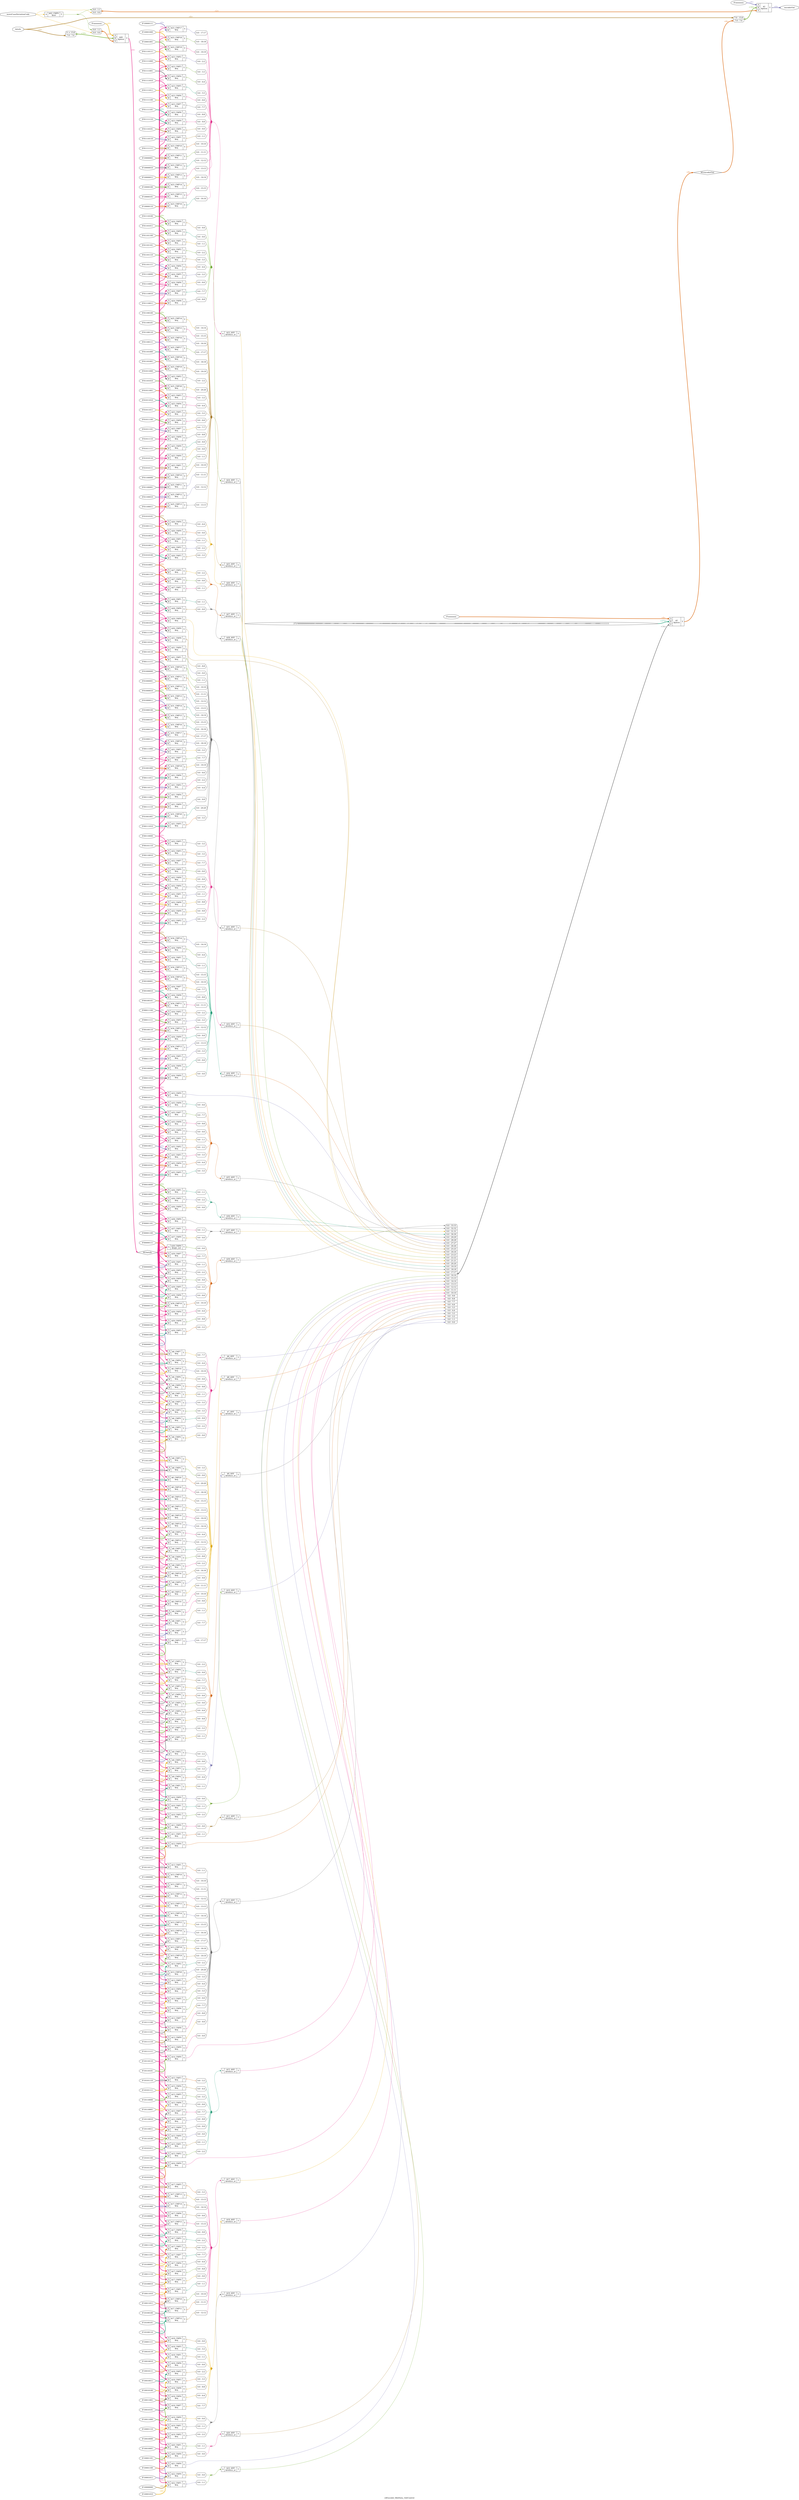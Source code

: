 digraph "e4Encoder_8bitData_1bitControl" {
label="e4Encoder_8bitData_1bitControl";
rankdir="LR";
remincross=true;
n62 [ shape=diamond, label="M1dataIn", color="black", fontcolor="black" ];
n63 [ shape=diamond, label="M1encoderOut", color="black", fontcolor="black" ];
n64 [ shape=octagon, label="dataIn", color="black", fontcolor="black" ];
n65 [ shape=octagon, label="encoderOut", color="black", fontcolor="black" ];
n66 [ shape=octagon, label="worstCaseDeviationCode", color="black", fontcolor="black" ];
{ rank="source"; n64; n66;}
{ rank="sink"; n65;}
c69 [ shape=record, label="{{<p67> A}|$10_ANY\n$reduce_or|{<p68> Y}}" ];
v0 [ label="8'11001110" ];
c71 [ shape=record, label="{{<p67> A|<p70> B}|$10_CMP0\n$eq|{<p68> Y}}" ];
x1 [ shape=record, style=rounded, label="<s0> 0:0 - 0:0 " ];
c71:p68:e -> x1:w [arrowhead=odiamond, arrowtail=odiamond, dir=both, colorscheme="dark28", color="3", fontcolor="3", label=""];
v2 [ label="8'11010000" ];
c72 [ shape=record, label="{{<p67> A|<p70> B}|$10_CMP1\n$eq|{<p68> Y}}" ];
x3 [ shape=record, style=rounded, label="<s0> 0:0 - 1:1 " ];
c72:p68:e -> x3:w [arrowhead=odiamond, arrowtail=odiamond, dir=both, colorscheme="dark28", color="1", fontcolor="1", label=""];
v4 [ label="8'11010001" ];
c73 [ shape=record, label="{{<p67> A|<p70> B}|$10_CMP2\n$eq|{<p68> Y}}" ];
x5 [ shape=record, style=rounded, label="<s0> 0:0 - 2:2 " ];
c73:p68:e -> x5:w [arrowhead=odiamond, arrowtail=odiamond, dir=both, colorscheme="dark28", color="5", fontcolor="5", label=""];
c74 [ shape=record, label="{{<p67> A}|$11_ANY\n$reduce_or|{<p68> Y}}" ];
v6 [ label="8'11001100" ];
c75 [ shape=record, label="{{<p67> A|<p70> B}|$11_CMP0\n$eq|{<p68> Y}}" ];
x7 [ shape=record, style=rounded, label="<s0> 0:0 - 0:0 " ];
c75:p68:e -> x7:w [arrowhead=odiamond, arrowtail=odiamond, dir=both, colorscheme="dark28", color="4", fontcolor="4", label=""];
v8 [ label="8'11001101" ];
c76 [ shape=record, label="{{<p67> A|<p70> B}|$11_CMP1\n$eq|{<p68> Y}}" ];
x9 [ shape=record, style=rounded, label="<s0> 0:0 - 1:1 " ];
c76:p68:e -> x9:w [arrowhead=odiamond, arrowtail=odiamond, dir=both, colorscheme="dark28", color="2", fontcolor="2", label=""];
v10 [ label="8'11001011" ];
c77 [ shape=record, label="{{<p67> A|<p70> B}|$12_CMP0\n$eq|{<p68> Y}}" ];
c78 [ shape=record, label="{{<p67> A}|$13_ANY\n$reduce_or|{<p68> Y}}" ];
v11 [ label="8'10110110" ];
c79 [ shape=record, label="{{<p67> A|<p70> B}|$13_CMP0\n$eq|{<p68> Y}}" ];
x12 [ shape=record, style=rounded, label="<s0> 0:0 - 0:0 " ];
c79:p68:e -> x12:w [arrowhead=odiamond, arrowtail=odiamond, dir=both, colorscheme="dark28", color="4", fontcolor="4", label=""];
v13 [ label="8'10110111" ];
c80 [ shape=record, label="{{<p67> A|<p70> B}|$13_CMP1\n$eq|{<p68> Y}}" ];
x14 [ shape=record, style=rounded, label="<s0> 0:0 - 1:1 " ];
c80:p68:e -> x14:w [arrowhead=odiamond, arrowtail=odiamond, dir=both, colorscheme="dark28", color="2", fontcolor="2", label=""];
v15 [ label="8'11000000" ];
c81 [ shape=record, label="{{<p67> A|<p70> B}|$13_CMP10\n$eq|{<p68> Y}}" ];
x16 [ shape=record, style=rounded, label="<s0> 0:0 - 10:10 " ];
c81:p68:e -> x16:w [arrowhead=odiamond, arrowtail=odiamond, dir=both, colorscheme="dark28", color="4", fontcolor="4", label=""];
v17 [ label="8'11000001" ];
c82 [ shape=record, label="{{<p67> A|<p70> B}|$13_CMP11\n$eq|{<p68> Y}}" ];
x18 [ shape=record, style=rounded, label="<s0> 0:0 - 11:11 " ];
c82:p68:e -> x18:w [arrowhead=odiamond, arrowtail=odiamond, dir=both, colorscheme="dark28", color="8", fontcolor="8", label=""];
v19 [ label="8'11000010" ];
c83 [ shape=record, label="{{<p67> A|<p70> B}|$13_CMP12\n$eq|{<p68> Y}}" ];
x20 [ shape=record, style=rounded, label="<s0> 0:0 - 12:12 " ];
c83:p68:e -> x20:w [arrowhead=odiamond, arrowtail=odiamond, dir=both, colorscheme="dark28", color="4", fontcolor="4", label=""];
v21 [ label="8'11000011" ];
c84 [ shape=record, label="{{<p67> A|<p70> B}|$13_CMP13\n$eq|{<p68> Y}}" ];
x22 [ shape=record, style=rounded, label="<s0> 0:0 - 13:13 " ];
c84:p68:e -> x22:w [arrowhead=odiamond, arrowtail=odiamond, dir=both, colorscheme="dark28", color="2", fontcolor="2", label=""];
v23 [ label="8'11000100" ];
c85 [ shape=record, label="{{<p67> A|<p70> B}|$13_CMP14\n$eq|{<p68> Y}}" ];
x24 [ shape=record, style=rounded, label="<s0> 0:0 - 14:14 " ];
c85:p68:e -> x24:w [arrowhead=odiamond, arrowtail=odiamond, dir=both, colorscheme="dark28", color="3", fontcolor="3", label=""];
v25 [ label="8'11000101" ];
c86 [ shape=record, label="{{<p67> A|<p70> B}|$13_CMP15\n$eq|{<p68> Y}}" ];
x26 [ shape=record, style=rounded, label="<s0> 0:0 - 15:15 " ];
c86:p68:e -> x26:w [arrowhead=odiamond, arrowtail=odiamond, dir=both, colorscheme="dark28", color="6", fontcolor="6", label=""];
v27 [ label="8'11000110" ];
c87 [ shape=record, label="{{<p67> A|<p70> B}|$13_CMP16\n$eq|{<p68> Y}}" ];
x28 [ shape=record, style=rounded, label="<s0> 0:0 - 16:16 " ];
c87:p68:e -> x28:w [arrowhead=odiamond, arrowtail=odiamond, dir=both, colorscheme="dark28", color="3", fontcolor="3", label=""];
v29 [ label="8'11000111" ];
c88 [ shape=record, label="{{<p67> A|<p70> B}|$13_CMP17\n$eq|{<p68> Y}}" ];
x30 [ shape=record, style=rounded, label="<s0> 0:0 - 17:17 " ];
c88:p68:e -> x30:w [arrowhead=odiamond, arrowtail=odiamond, dir=both, colorscheme="dark28", color="5", fontcolor="5", label=""];
v31 [ label="8'11001000" ];
c89 [ shape=record, label="{{<p67> A|<p70> B}|$13_CMP18\n$eq|{<p68> Y}}" ];
x32 [ shape=record, style=rounded, label="<s0> 0:0 - 18:18 " ];
c89:p68:e -> x32:w [arrowhead=odiamond, arrowtail=odiamond, dir=both, colorscheme="dark28", color="6", fontcolor="6", label=""];
v33 [ label="8'11001001" ];
c90 [ shape=record, label="{{<p67> A|<p70> B}|$13_CMP19\n$eq|{<p68> Y}}" ];
x34 [ shape=record, style=rounded, label="<s0> 0:0 - 19:19 " ];
c90:p68:e -> x34:w [arrowhead=odiamond, arrowtail=odiamond, dir=both, colorscheme="dark28", color="7", fontcolor="7", label=""];
v35 [ label="8'10111000" ];
c91 [ shape=record, label="{{<p67> A|<p70> B}|$13_CMP2\n$eq|{<p68> Y}}" ];
x36 [ shape=record, style=rounded, label="<s0> 0:0 - 2:2 " ];
c91:p68:e -> x36:w [arrowhead=odiamond, arrowtail=odiamond, dir=both, colorscheme="dark28", color="1", fontcolor="1", label=""];
v37 [ label="8'11001010" ];
c92 [ shape=record, label="{{<p67> A|<p70> B}|$13_CMP20\n$eq|{<p68> Y}}" ];
x38 [ shape=record, style=rounded, label="<s0> 0:0 - 20:20 " ];
c92:p68:e -> x38:w [arrowhead=odiamond, arrowtail=odiamond, dir=both, colorscheme="dark28", color="3", fontcolor="3", label=""];
v39 [ label="8'10111001" ];
c93 [ shape=record, label="{{<p67> A|<p70> B}|$13_CMP3\n$eq|{<p68> Y}}" ];
x40 [ shape=record, style=rounded, label="<s0> 0:0 - 3:3 " ];
c93:p68:e -> x40:w [arrowhead=odiamond, arrowtail=odiamond, dir=both, colorscheme="dark28", color="7", fontcolor="7", label=""];
v41 [ label="8'10111010" ];
c94 [ shape=record, label="{{<p67> A|<p70> B}|$13_CMP4\n$eq|{<p68> Y}}" ];
x42 [ shape=record, style=rounded, label="<s0> 0:0 - 4:4 " ];
c94:p68:e -> x42:w [arrowhead=odiamond, arrowtail=odiamond, dir=both, colorscheme="dark28", color="7", fontcolor="7", label=""];
v43 [ label="8'10111011" ];
c95 [ shape=record, label="{{<p67> A|<p70> B}|$13_CMP5\n$eq|{<p68> Y}}" ];
x44 [ shape=record, style=rounded, label="<s0> 0:0 - 5:5 " ];
c95:p68:e -> x44:w [arrowhead=odiamond, arrowtail=odiamond, dir=both, colorscheme="dark28", color="5", fontcolor="5", label=""];
v45 [ label="8'10111100" ];
c96 [ shape=record, label="{{<p67> A|<p70> B}|$13_CMP6\n$eq|{<p68> Y}}" ];
x46 [ shape=record, style=rounded, label="<s0> 0:0 - 6:6 " ];
c96:p68:e -> x46:w [arrowhead=odiamond, arrowtail=odiamond, dir=both, colorscheme="dark28", color="5", fontcolor="5", label=""];
v47 [ label="8'10111101" ];
c97 [ shape=record, label="{{<p67> A|<p70> B}|$13_CMP7\n$eq|{<p68> Y}}" ];
x48 [ shape=record, style=rounded, label="<s0> 0:0 - 7:7 " ];
c97:p68:e -> x48:w [arrowhead=odiamond, arrowtail=odiamond, dir=both, colorscheme="dark28", color="6", fontcolor="6", label=""];
v49 [ label="8'10111110" ];
c98 [ shape=record, label="{{<p67> A|<p70> B}|$13_CMP8\n$eq|{<p68> Y}}" ];
x50 [ shape=record, style=rounded, label="<s0> 0:0 - 8:8 " ];
c98:p68:e -> x50:w [arrowhead=odiamond, arrowtail=odiamond, dir=both, colorscheme="dark28", color="4", fontcolor="4", label=""];
v51 [ label="8'10111111" ];
c99 [ shape=record, label="{{<p67> A|<p70> B}|$13_CMP9\n$eq|{<p68> Y}}" ];
x52 [ shape=record, style=rounded, label="<s0> 0:0 - 9:9 " ];
c99:p68:e -> x52:w [arrowhead=odiamond, arrowtail=odiamond, dir=both, colorscheme="dark28", color="6", fontcolor="6", label=""];
v53 [ label="8'10110101" ];
c100 [ shape=record, label="{{<p67> A|<p70> B}|$14_CMP0\n$eq|{<p68> Y}}" ];
c101 [ shape=record, label="{{<p67> A}|$15_ANY\n$reduce_or|{<p68> Y}}" ];
v54 [ label="8'10101011" ];
c102 [ shape=record, label="{{<p67> A|<p70> B}|$15_CMP0\n$eq|{<p68> Y}}" ];
x55 [ shape=record, style=rounded, label="<s0> 0:0 - 0:0 " ];
c102:p68:e -> x55:w [arrowhead=odiamond, arrowtail=odiamond, dir=both, colorscheme="dark28", color="3", fontcolor="3", label=""];
v56 [ label="8'10101100" ];
c103 [ shape=record, label="{{<p67> A|<p70> B}|$15_CMP1\n$eq|{<p68> Y}}" ];
x57 [ shape=record, style=rounded, label="<s0> 0:0 - 1:1 " ];
c103:p68:e -> x57:w [arrowhead=odiamond, arrowtail=odiamond, dir=both, colorscheme="dark28", color="7", fontcolor="7", label=""];
v58 [ label="8'10101101" ];
c104 [ shape=record, label="{{<p67> A|<p70> B}|$15_CMP2\n$eq|{<p68> Y}}" ];
x59 [ shape=record, style=rounded, label="<s0> 0:0 - 2:2 " ];
c104:p68:e -> x59:w [arrowhead=odiamond, arrowtail=odiamond, dir=both, colorscheme="dark28", color="5", fontcolor="5", label=""];
v60 [ label="8'10101110" ];
c105 [ shape=record, label="{{<p67> A|<p70> B}|$15_CMP3\n$eq|{<p68> Y}}" ];
x61 [ shape=record, style=rounded, label="<s0> 0:0 - 3:3 " ];
c105:p68:e -> x61:w [arrowhead=odiamond, arrowtail=odiamond, dir=both, colorscheme="dark28", color="2", fontcolor="2", label=""];
v62 [ label="8'10101111" ];
c106 [ shape=record, label="{{<p67> A|<p70> B}|$15_CMP4\n$eq|{<p68> Y}}" ];
x63 [ shape=record, style=rounded, label="<s0> 0:0 - 4:4 " ];
c106:p68:e -> x63:w [arrowhead=odiamond, arrowtail=odiamond, dir=both, colorscheme="dark28", color="7", fontcolor="7", label=""];
v64 [ label="8'10110000" ];
c107 [ shape=record, label="{{<p67> A|<p70> B}|$15_CMP5\n$eq|{<p68> Y}}" ];
x65 [ shape=record, style=rounded, label="<s0> 0:0 - 5:5 " ];
c107:p68:e -> x65:w [arrowhead=odiamond, arrowtail=odiamond, dir=both, colorscheme="dark28", color="5", fontcolor="5", label=""];
v66 [ label="8'10110001" ];
c108 [ shape=record, label="{{<p67> A|<p70> B}|$15_CMP6\n$eq|{<p68> Y}}" ];
x67 [ shape=record, style=rounded, label="<s0> 0:0 - 6:6 " ];
c108:p68:e -> x67:w [arrowhead=odiamond, arrowtail=odiamond, dir=both, colorscheme="dark28", color="8", fontcolor="8", label=""];
v68 [ label="8'10110010" ];
c109 [ shape=record, label="{{<p67> A|<p70> B}|$15_CMP7\n$eq|{<p68> Y}}" ];
x69 [ shape=record, style=rounded, label="<s0> 0:0 - 7:7 " ];
c109:p68:e -> x69:w [arrowhead=odiamond, arrowtail=odiamond, dir=both, colorscheme="dark28", color="4", fontcolor="4", label=""];
v70 [ label="8'10110011" ];
c110 [ shape=record, label="{{<p67> A|<p70> B}|$15_CMP8\n$eq|{<p68> Y}}" ];
x71 [ shape=record, style=rounded, label="<s0> 0:0 - 8:8 " ];
c110:p68:e -> x71:w [arrowhead=odiamond, arrowtail=odiamond, dir=both, colorscheme="dark28", color="3", fontcolor="3", label=""];
v72 [ label="8'10110100" ];
c111 [ shape=record, label="{{<p67> A|<p70> B}|$15_CMP9\n$eq|{<p68> Y}}" ];
x73 [ shape=record, style=rounded, label="<s0> 0:0 - 9:9 " ];
c111:p68:e -> x73:w [arrowhead=odiamond, arrowtail=odiamond, dir=both, colorscheme="dark28", color="8", fontcolor="8", label=""];
v74 [ label="8'10101010" ];
c112 [ shape=record, label="{{<p67> A|<p70> B}|$16_CMP0\n$eq|{<p68> Y}}" ];
c113 [ shape=record, label="{{<p67> A}|$17_ANY\n$reduce_or|{<p68> Y}}" ];
v75 [ label="8'10011010" ];
c114 [ shape=record, label="{{<p67> A|<p70> B}|$17_CMP0\n$eq|{<p68> Y}}" ];
x76 [ shape=record, style=rounded, label="<s0> 0:0 - 0:0 " ];
c114:p68:e -> x76:w [arrowhead=odiamond, arrowtail=odiamond, dir=both, colorscheme="dark28", color="6", fontcolor="6", label=""];
v77 [ label="8'10011011" ];
c115 [ shape=record, label="{{<p67> A|<p70> B}|$17_CMP1\n$eq|{<p68> Y}}" ];
x78 [ shape=record, style=rounded, label="<s0> 0:0 - 1:1 " ];
c115:p68:e -> x78:w [arrowhead=odiamond, arrowtail=odiamond, dir=both, colorscheme="dark28", color="1", fontcolor="1", label=""];
v79 [ label="8'10100100" ];
c116 [ shape=record, label="{{<p67> A|<p70> B}|$17_CMP10\n$eq|{<p68> Y}}" ];
x80 [ shape=record, style=rounded, label="<s0> 0:0 - 10:10 " ];
c116:p68:e -> x80:w [arrowhead=odiamond, arrowtail=odiamond, dir=both, colorscheme="dark28", color="5", fontcolor="5", label=""];
v81 [ label="8'10100101" ];
c117 [ shape=record, label="{{<p67> A|<p70> B}|$17_CMP11\n$eq|{<p68> Y}}" ];
x82 [ shape=record, style=rounded, label="<s0> 0:0 - 11:11 " ];
c117:p68:e -> x82:w [arrowhead=odiamond, arrowtail=odiamond, dir=both, colorscheme="dark28", color="2", fontcolor="2", label=""];
v83 [ label="8'10100110" ];
c118 [ shape=record, label="{{<p67> A|<p70> B}|$17_CMP12\n$eq|{<p68> Y}}" ];
x84 [ shape=record, style=rounded, label="<s0> 0:0 - 12:12 " ];
c118:p68:e -> x84:w [arrowhead=odiamond, arrowtail=odiamond, dir=both, colorscheme="dark28", color="7", fontcolor="7", label=""];
v85 [ label="8'10100111" ];
c119 [ shape=record, label="{{<p67> A|<p70> B}|$17_CMP13\n$eq|{<p68> Y}}" ];
x86 [ shape=record, style=rounded, label="<s0> 0:0 - 13:13 " ];
c119:p68:e -> x86:w [arrowhead=odiamond, arrowtail=odiamond, dir=both, colorscheme="dark28", color="6", fontcolor="6", label=""];
v87 [ label="8'10101000" ];
c120 [ shape=record, label="{{<p67> A|<p70> B}|$17_CMP14\n$eq|{<p68> Y}}" ];
x88 [ shape=record, style=rounded, label="<s0> 0:0 - 14:14 " ];
c120:p68:e -> x88:w [arrowhead=odiamond, arrowtail=odiamond, dir=both, colorscheme="dark28", color="7", fontcolor="7", label=""];
v89 [ label="8'10101001" ];
c121 [ shape=record, label="{{<p67> A|<p70> B}|$17_CMP15\n$eq|{<p68> Y}}" ];
x90 [ shape=record, style=rounded, label="<s0> 0:0 - 15:15 " ];
c121:p68:e -> x90:w [arrowhead=odiamond, arrowtail=odiamond, dir=both, colorscheme="dark28", color="4", fontcolor="4", label=""];
v91 [ label="8'10011100" ];
c122 [ shape=record, label="{{<p67> A|<p70> B}|$17_CMP2\n$eq|{<p68> Y}}" ];
x92 [ shape=record, style=rounded, label="<s0> 0:0 - 2:2 " ];
c122:p68:e -> x92:w [arrowhead=odiamond, arrowtail=odiamond, dir=both, colorscheme="dark28", color="1", fontcolor="1", label=""];
v93 [ label="8'10011101" ];
c123 [ shape=record, label="{{<p67> A|<p70> B}|$17_CMP3\n$eq|{<p68> Y}}" ];
x94 [ shape=record, style=rounded, label="<s0> 0:0 - 3:3 " ];
c123:p68:e -> x94:w [arrowhead=odiamond, arrowtail=odiamond, dir=both, colorscheme="dark28", color="7", fontcolor="7", label=""];
v95 [ label="8'10011110" ];
c124 [ shape=record, label="{{<p67> A|<p70> B}|$17_CMP4\n$eq|{<p68> Y}}" ];
x96 [ shape=record, style=rounded, label="<s0> 0:0 - 4:4 " ];
c124:p68:e -> x96:w [arrowhead=odiamond, arrowtail=odiamond, dir=both, colorscheme="dark28", color="8", fontcolor="8", label=""];
v97 [ label="8'10011111" ];
c125 [ shape=record, label="{{<p67> A|<p70> B}|$17_CMP5\n$eq|{<p68> Y}}" ];
x98 [ shape=record, style=rounded, label="<s0> 0:0 - 5:5 " ];
c125:p68:e -> x98:w [arrowhead=odiamond, arrowtail=odiamond, dir=both, colorscheme="dark28", color="2", fontcolor="2", label=""];
v99 [ label="8'10100000" ];
c126 [ shape=record, label="{{<p67> A|<p70> B}|$17_CMP6\n$eq|{<p68> Y}}" ];
x100 [ shape=record, style=rounded, label="<s0> 0:0 - 6:6 " ];
c126:p68:e -> x100:w [arrowhead=odiamond, arrowtail=odiamond, dir=both, colorscheme="dark28", color="7", fontcolor="7", label=""];
v101 [ label="8'10100001" ];
c127 [ shape=record, label="{{<p67> A|<p70> B}|$17_CMP7\n$eq|{<p68> Y}}" ];
x102 [ shape=record, style=rounded, label="<s0> 0:0 - 7:7 " ];
c127:p68:e -> x102:w [arrowhead=odiamond, arrowtail=odiamond, dir=both, colorscheme="dark28", color="1", fontcolor="1", label=""];
v103 [ label="8'10100010" ];
c128 [ shape=record, label="{{<p67> A|<p70> B}|$17_CMP8\n$eq|{<p68> Y}}" ];
x104 [ shape=record, style=rounded, label="<s0> 0:0 - 8:8 " ];
c128:p68:e -> x104:w [arrowhead=odiamond, arrowtail=odiamond, dir=both, colorscheme="dark28", color="5", fontcolor="5", label=""];
v105 [ label="8'10100011" ];
c129 [ shape=record, label="{{<p67> A|<p70> B}|$17_CMP9\n$eq|{<p68> Y}}" ];
x106 [ shape=record, style=rounded, label="<s0> 0:0 - 9:9 " ];
c129:p68:e -> x106:w [arrowhead=odiamond, arrowtail=odiamond, dir=both, colorscheme="dark28", color="1", fontcolor="1", label=""];
c130 [ shape=record, label="{{<p67> A}|$18_ANY\n$reduce_or|{<p68> Y}}" ];
v107 [ label="8'10001111" ];
c131 [ shape=record, label="{{<p67> A|<p70> B}|$18_CMP0\n$eq|{<p68> Y}}" ];
x108 [ shape=record, style=rounded, label="<s0> 0:0 - 0:0 " ];
c131:p68:e -> x108:w [arrowhead=odiamond, arrowtail=odiamond, dir=both, colorscheme="dark28", color="7", fontcolor="7", label=""];
v109 [ label="8'10010010" ];
c132 [ shape=record, label="{{<p67> A|<p70> B}|$18_CMP1\n$eq|{<p68> Y}}" ];
x110 [ shape=record, style=rounded, label="<s0> 0:0 - 1:1 " ];
c132:p68:e -> x110:w [arrowhead=odiamond, arrowtail=odiamond, dir=both, colorscheme="dark28", color="7", fontcolor="7", label=""];
v111 [ label="8'10010011" ];
c133 [ shape=record, label="{{<p67> A|<p70> B}|$18_CMP2\n$eq|{<p68> Y}}" ];
x112 [ shape=record, style=rounded, label="<s0> 0:0 - 2:2 " ];
c133:p68:e -> x112:w [arrowhead=odiamond, arrowtail=odiamond, dir=both, colorscheme="dark28", color="7", fontcolor="7", label=""];
v113 [ label="8'10010100" ];
c134 [ shape=record, label="{{<p67> A|<p70> B}|$18_CMP3\n$eq|{<p68> Y}}" ];
x114 [ shape=record, style=rounded, label="<s0> 0:0 - 3:3 " ];
c134:p68:e -> x114:w [arrowhead=odiamond, arrowtail=odiamond, dir=both, colorscheme="dark28", color="2", fontcolor="2", label=""];
v115 [ label="8'10010101" ];
c135 [ shape=record, label="{{<p67> A|<p70> B}|$18_CMP4\n$eq|{<p68> Y}}" ];
x116 [ shape=record, style=rounded, label="<s0> 0:0 - 4:4 " ];
c135:p68:e -> x116:w [arrowhead=odiamond, arrowtail=odiamond, dir=both, colorscheme="dark28", color="6", fontcolor="6", label=""];
v117 [ label="8'10010110" ];
c136 [ shape=record, label="{{<p67> A|<p70> B}|$18_CMP5\n$eq|{<p68> Y}}" ];
x118 [ shape=record, style=rounded, label="<s0> 0:0 - 5:5 " ];
c136:p68:e -> x118:w [arrowhead=odiamond, arrowtail=odiamond, dir=both, colorscheme="dark28", color="1", fontcolor="1", label=""];
v119 [ label="8'10010111" ];
c137 [ shape=record, label="{{<p67> A|<p70> B}|$18_CMP6\n$eq|{<p68> Y}}" ];
x120 [ shape=record, style=rounded, label="<s0> 0:0 - 6:6 " ];
c137:p68:e -> x120:w [arrowhead=odiamond, arrowtail=odiamond, dir=both, colorscheme="dark28", color="3", fontcolor="3", label=""];
v121 [ label="8'10011000" ];
c138 [ shape=record, label="{{<p67> A|<p70> B}|$18_CMP7\n$eq|{<p68> Y}}" ];
x122 [ shape=record, style=rounded, label="<s0> 0:0 - 7:7 " ];
c138:p68:e -> x122:w [arrowhead=odiamond, arrowtail=odiamond, dir=both, colorscheme="dark28", color="6", fontcolor="6", label=""];
v123 [ label="8'10011001" ];
c139 [ shape=record, label="{{<p67> A|<p70> B}|$18_CMP8\n$eq|{<p68> Y}}" ];
x124 [ shape=record, style=rounded, label="<s0> 0:0 - 8:8 " ];
c139:p68:e -> x124:w [arrowhead=odiamond, arrowtail=odiamond, dir=both, colorscheme="dark28", color="6", fontcolor="6", label=""];
c140 [ shape=record, label="{{<p67> A}|$19_ANY\n$reduce_or|{<p68> Y}}" ];
v125 [ label="8'10001110" ];
c141 [ shape=record, label="{{<p67> A|<p70> B}|$19_CMP0\n$eq|{<p68> Y}}" ];
x126 [ shape=record, style=rounded, label="<s0> 0:0 - 0:0 " ];
c141:p68:e -> x126:w [arrowhead=odiamond, arrowtail=odiamond, dir=both, colorscheme="dark28", color="6", fontcolor="6", label=""];
v127 [ label="8'10010000" ];
c142 [ shape=record, label="{{<p67> A|<p70> B}|$19_CMP1\n$eq|{<p68> Y}}" ];
x128 [ shape=record, style=rounded, label="<s0> 0:0 - 1:1 " ];
c142:p68:e -> x128:w [arrowhead=odiamond, arrowtail=odiamond, dir=both, colorscheme="dark28", color="8", fontcolor="8", label=""];
v129 [ label="8'10010001" ];
c143 [ shape=record, label="{{<p67> A|<p70> B}|$19_CMP2\n$eq|{<p68> Y}}" ];
x130 [ shape=record, style=rounded, label="<s0> 0:0 - 2:2 " ];
c143:p68:e -> x130:w [arrowhead=odiamond, arrowtail=odiamond, dir=both, colorscheme="dark28", color="8", fontcolor="8", label=""];
v131 [ label="8'xxxxxxxx" ];
c145 [ shape=record, label="{{<p67> A|<p70> B|<p144> S}|$2\n$pmux|{<p68> Y}}" ];
x132 [ shape=record, style=rounded, label="<s1> 7:0 - 15:8 |<s0> 7:0 - 7:0 " ];
x132:e -> c145:p70:w [arrowhead=odiamond, arrowtail=odiamond, dir=both, colorscheme="dark28", color="5", fontcolor="5", style="setlinewidth(3)", label="<16>"];
x133 [ shape=record, style=rounded, label="<s1> 0:0 - 1:1 |<s0> 0:0 - 0:0 " ];
x133:e -> c145:p144:w [arrowhead=odiamond, arrowtail=odiamond, dir=both, colorscheme="dark28", color="2", fontcolor="2", style="setlinewidth(3)", label="<2>"];
c146 [ shape=record, label="{{<p67> A}|$20_ANY\n$reduce_or|{<p68> Y}}" ];
v134 [ label="8'10001100" ];
c147 [ shape=record, label="{{<p67> A|<p70> B}|$20_CMP0\n$eq|{<p68> Y}}" ];
x135 [ shape=record, style=rounded, label="<s0> 0:0 - 0:0 " ];
c147:p68:e -> x135:w [arrowhead=odiamond, arrowtail=odiamond, dir=both, colorscheme="dark28", color="7", fontcolor="7", label=""];
v136 [ label="8'10001101" ];
c148 [ shape=record, label="{{<p67> A|<p70> B}|$20_CMP1\n$eq|{<p68> Y}}" ];
x137 [ shape=record, style=rounded, label="<s0> 0:0 - 1:1 " ];
c148:p68:e -> x137:w [arrowhead=odiamond, arrowtail=odiamond, dir=both, colorscheme="dark28", color="5", fontcolor="5", label=""];
v138 [ label="8'10001011" ];
c149 [ shape=record, label="{{<p67> A|<p70> B}|$21_CMP0\n$eq|{<p68> Y}}" ];
c150 [ shape=record, label="{{<p67> A}|$22_ANY\n$reduce_or|{<p68> Y}}" ];
v139 [ label="8'10000000" ];
c151 [ shape=record, label="{{<p67> A|<p70> B}|$22_CMP0\n$eq|{<p68> Y}}" ];
x140 [ shape=record, style=rounded, label="<s0> 0:0 - 0:0 " ];
c151:p68:e -> x140:w [arrowhead=odiamond, arrowtail=odiamond, dir=both, colorscheme="dark28", color="6", fontcolor="6", label=""];
v141 [ label="8'10001010" ];
c152 [ shape=record, label="{{<p67> A|<p70> B}|$22_CMP1\n$eq|{<p68> Y}}" ];
x142 [ shape=record, style=rounded, label="<s0> 0:0 - 1:1 " ];
c152:p68:e -> x142:w [arrowhead=odiamond, arrowtail=odiamond, dir=both, colorscheme="dark28", color="3", fontcolor="3", label=""];
c153 [ shape=record, label="{{<p67> A}|$23_ANY\n$reduce_or|{<p68> Y}}" ];
v143 [ label="8'01110101" ];
c154 [ shape=record, label="{{<p67> A|<p70> B}|$23_CMP0\n$eq|{<p68> Y}}" ];
x144 [ shape=record, style=rounded, label="<s0> 0:0 - 0:0 " ];
c154:p68:e -> x144:w [arrowhead=odiamond, arrowtail=odiamond, dir=both, colorscheme="dark28", color="7", fontcolor="7", label=""];
v145 [ label="8'01110110" ];
c155 [ shape=record, label="{{<p67> A|<p70> B}|$23_CMP1\n$eq|{<p68> Y}}" ];
x146 [ shape=record, style=rounded, label="<s0> 0:0 - 1:1 " ];
c155:p68:e -> x146:w [arrowhead=odiamond, arrowtail=odiamond, dir=both, colorscheme="dark28", color="7", fontcolor="7", label=""];
v147 [ label="8'01111111" ];
c156 [ shape=record, label="{{<p67> A|<p70> B}|$23_CMP10\n$eq|{<p68> Y}}" ];
x148 [ shape=record, style=rounded, label="<s0> 0:0 - 10:10 " ];
c156:p68:e -> x148:w [arrowhead=odiamond, arrowtail=odiamond, dir=both, colorscheme="dark28", color="2", fontcolor="2", label=""];
v149 [ label="8'10000001" ];
c157 [ shape=record, label="{{<p67> A|<p70> B}|$23_CMP11\n$eq|{<p68> Y}}" ];
x150 [ shape=record, style=rounded, label="<s0> 0:0 - 11:11 " ];
c157:p68:e -> x150:w [arrowhead=odiamond, arrowtail=odiamond, dir=both, colorscheme="dark28", color="5", fontcolor="5", label=""];
v151 [ label="8'10000010" ];
c158 [ shape=record, label="{{<p67> A|<p70> B}|$23_CMP12\n$eq|{<p68> Y}}" ];
x152 [ shape=record, style=rounded, label="<s0> 0:0 - 12:12 " ];
c158:p68:e -> x152:w [arrowhead=odiamond, arrowtail=odiamond, dir=both, colorscheme="dark28", color="1", fontcolor="1", label=""];
v153 [ label="8'10000011" ];
c159 [ shape=record, label="{{<p67> A|<p70> B}|$23_CMP13\n$eq|{<p68> Y}}" ];
x154 [ shape=record, style=rounded, label="<s0> 0:0 - 13:13 " ];
c159:p68:e -> x154:w [arrowhead=odiamond, arrowtail=odiamond, dir=both, colorscheme="dark28", color="4", fontcolor="4", label=""];
v155 [ label="8'10000100" ];
c160 [ shape=record, label="{{<p67> A|<p70> B}|$23_CMP14\n$eq|{<p68> Y}}" ];
x156 [ shape=record, style=rounded, label="<s0> 0:0 - 14:14 " ];
c160:p68:e -> x156:w [arrowhead=odiamond, arrowtail=odiamond, dir=both, colorscheme="dark28", color="6", fontcolor="6", label=""];
v157 [ label="8'10000101" ];
c161 [ shape=record, label="{{<p67> A|<p70> B}|$23_CMP15\n$eq|{<p68> Y}}" ];
x158 [ shape=record, style=rounded, label="<s0> 0:0 - 15:15 " ];
c161:p68:e -> x158:w [arrowhead=odiamond, arrowtail=odiamond, dir=both, colorscheme="dark28", color="4", fontcolor="4", label=""];
v159 [ label="8'10000110" ];
c162 [ shape=record, label="{{<p67> A|<p70> B}|$23_CMP16\n$eq|{<p68> Y}}" ];
x160 [ shape=record, style=rounded, label="<s0> 0:0 - 16:16 " ];
c162:p68:e -> x160:w [arrowhead=odiamond, arrowtail=odiamond, dir=both, colorscheme="dark28", color="1", fontcolor="1", label=""];
v161 [ label="8'10000111" ];
c163 [ shape=record, label="{{<p67> A|<p70> B}|$23_CMP17\n$eq|{<p68> Y}}" ];
x162 [ shape=record, style=rounded, label="<s0> 0:0 - 17:17 " ];
c163:p68:e -> x162:w [arrowhead=odiamond, arrowtail=odiamond, dir=both, colorscheme="dark28", color="3", fontcolor="3", label=""];
v163 [ label="8'10001000" ];
c164 [ shape=record, label="{{<p67> A|<p70> B}|$23_CMP18\n$eq|{<p68> Y}}" ];
x164 [ shape=record, style=rounded, label="<s0> 0:0 - 18:18 " ];
c164:p68:e -> x164:w [arrowhead=odiamond, arrowtail=odiamond, dir=both, colorscheme="dark28", color="5", fontcolor="5", label=""];
v165 [ label="8'10001001" ];
c165 [ shape=record, label="{{<p67> A|<p70> B}|$23_CMP19\n$eq|{<p68> Y}}" ];
x166 [ shape=record, style=rounded, label="<s0> 0:0 - 19:19 " ];
c165:p68:e -> x166:w [arrowhead=odiamond, arrowtail=odiamond, dir=both, colorscheme="dark28", color="4", fontcolor="4", label=""];
v167 [ label="8'01110111" ];
c166 [ shape=record, label="{{<p67> A|<p70> B}|$23_CMP2\n$eq|{<p68> Y}}" ];
x168 [ shape=record, style=rounded, label="<s0> 0:0 - 2:2 " ];
c166:p68:e -> x168:w [arrowhead=odiamond, arrowtail=odiamond, dir=both, colorscheme="dark28", color="3", fontcolor="3", label=""];
v169 [ label="8'01111000" ];
c167 [ shape=record, label="{{<p67> A|<p70> B}|$23_CMP3\n$eq|{<p68> Y}}" ];
x170 [ shape=record, style=rounded, label="<s0> 0:0 - 3:3 " ];
c167:p68:e -> x170:w [arrowhead=odiamond, arrowtail=odiamond, dir=both, colorscheme="dark28", color="5", fontcolor="5", label=""];
v171 [ label="8'01111001" ];
c168 [ shape=record, label="{{<p67> A|<p70> B}|$23_CMP4\n$eq|{<p68> Y}}" ];
x172 [ shape=record, style=rounded, label="<s0> 0:0 - 4:4 " ];
c168:p68:e -> x172:w [arrowhead=odiamond, arrowtail=odiamond, dir=both, colorscheme="dark28", color="5", fontcolor="5", label=""];
v173 [ label="8'01111010" ];
c169 [ shape=record, label="{{<p67> A|<p70> B}|$23_CMP5\n$eq|{<p68> Y}}" ];
x174 [ shape=record, style=rounded, label="<s0> 0:0 - 5:5 " ];
c169:p68:e -> x174:w [arrowhead=odiamond, arrowtail=odiamond, dir=both, colorscheme="dark28", color="1", fontcolor="1", label=""];
v175 [ label="8'01111011" ];
c170 [ shape=record, label="{{<p67> A|<p70> B}|$23_CMP6\n$eq|{<p68> Y}}" ];
x176 [ shape=record, style=rounded, label="<s0> 0:0 - 6:6 " ];
c170:p68:e -> x176:w [arrowhead=odiamond, arrowtail=odiamond, dir=both, colorscheme="dark28", color="4", fontcolor="4", label=""];
v177 [ label="8'01111100" ];
c171 [ shape=record, label="{{<p67> A|<p70> B}|$23_CMP7\n$eq|{<p68> Y}}" ];
x178 [ shape=record, style=rounded, label="<s0> 0:0 - 7:7 " ];
c171:p68:e -> x178:w [arrowhead=odiamond, arrowtail=odiamond, dir=both, colorscheme="dark28", color="8", fontcolor="8", label=""];
v179 [ label="8'01111101" ];
c172 [ shape=record, label="{{<p67> A|<p70> B}|$23_CMP8\n$eq|{<p68> Y}}" ];
x180 [ shape=record, style=rounded, label="<s0> 0:0 - 8:8 " ];
c172:p68:e -> x180:w [arrowhead=odiamond, arrowtail=odiamond, dir=both, colorscheme="dark28", color="3", fontcolor="3", label=""];
v181 [ label="8'01111110" ];
c173 [ shape=record, label="{{<p67> A|<p70> B}|$23_CMP9\n$eq|{<p68> Y}}" ];
x182 [ shape=record, style=rounded, label="<s0> 0:0 - 9:9 " ];
c173:p68:e -> x182:w [arrowhead=odiamond, arrowtail=odiamond, dir=both, colorscheme="dark28", color="4", fontcolor="4", label=""];
c174 [ shape=record, label="{{<p67> A}|$24_ANY\n$reduce_or|{<p68> Y}}" ];
v183 [ label="8'01101011" ];
c175 [ shape=record, label="{{<p67> A|<p70> B}|$24_CMP0\n$eq|{<p68> Y}}" ];
x184 [ shape=record, style=rounded, label="<s0> 0:0 - 0:0 " ];
c175:p68:e -> x184:w [arrowhead=odiamond, arrowtail=odiamond, dir=both, colorscheme="dark28", color="1", fontcolor="1", label=""];
v185 [ label="8'01101100" ];
c176 [ shape=record, label="{{<p67> A|<p70> B}|$24_CMP1\n$eq|{<p68> Y}}" ];
x186 [ shape=record, style=rounded, label="<s0> 0:0 - 1:1 " ];
c176:p68:e -> x186:w [arrowhead=odiamond, arrowtail=odiamond, dir=both, colorscheme="dark28", color="6", fontcolor="6", label=""];
v187 [ label="8'01101101" ];
c177 [ shape=record, label="{{<p67> A|<p70> B}|$24_CMP2\n$eq|{<p68> Y}}" ];
x188 [ shape=record, style=rounded, label="<s0> 0:0 - 2:2 " ];
c177:p68:e -> x188:w [arrowhead=odiamond, arrowtail=odiamond, dir=both, colorscheme="dark28", color="5", fontcolor="5", label=""];
v189 [ label="8'01101110" ];
c178 [ shape=record, label="{{<p67> A|<p70> B}|$24_CMP3\n$eq|{<p68> Y}}" ];
x190 [ shape=record, style=rounded, label="<s0> 0:0 - 3:3 " ];
c178:p68:e -> x190:w [arrowhead=odiamond, arrowtail=odiamond, dir=both, colorscheme="dark28", color="7", fontcolor="7", label=""];
v191 [ label="8'01101111" ];
c179 [ shape=record, label="{{<p67> A|<p70> B}|$24_CMP4\n$eq|{<p68> Y}}" ];
x192 [ shape=record, style=rounded, label="<s0> 0:0 - 4:4 " ];
c179:p68:e -> x192:w [arrowhead=odiamond, arrowtail=odiamond, dir=both, colorscheme="dark28", color="2", fontcolor="2", label=""];
v193 [ label="8'01110000" ];
c180 [ shape=record, label="{{<p67> A|<p70> B}|$24_CMP5\n$eq|{<p68> Y}}" ];
x194 [ shape=record, style=rounded, label="<s0> 0:0 - 5:5 " ];
c180:p68:e -> x194:w [arrowhead=odiamond, arrowtail=odiamond, dir=both, colorscheme="dark28", color="3", fontcolor="3", label=""];
v195 [ label="8'01110001" ];
c181 [ shape=record, label="{{<p67> A|<p70> B}|$24_CMP6\n$eq|{<p68> Y}}" ];
x196 [ shape=record, style=rounded, label="<s0> 0:0 - 6:6 " ];
c181:p68:e -> x196:w [arrowhead=odiamond, arrowtail=odiamond, dir=both, colorscheme="dark28", color="6", fontcolor="6", label=""];
v197 [ label="8'01110010" ];
c182 [ shape=record, label="{{<p67> A|<p70> B}|$24_CMP7\n$eq|{<p68> Y}}" ];
x198 [ shape=record, style=rounded, label="<s0> 0:0 - 7:7 " ];
c182:p68:e -> x198:w [arrowhead=odiamond, arrowtail=odiamond, dir=both, colorscheme="dark28", color="1", fontcolor="1", label=""];
v199 [ label="8'01110011" ];
c183 [ shape=record, label="{{<p67> A|<p70> B}|$24_CMP8\n$eq|{<p68> Y}}" ];
x200 [ shape=record, style=rounded, label="<s0> 0:0 - 8:8 " ];
c183:p68:e -> x200:w [arrowhead=odiamond, arrowtail=odiamond, dir=both, colorscheme="dark28", color="8", fontcolor="8", label=""];
v201 [ label="8'01110100" ];
c184 [ shape=record, label="{{<p67> A|<p70> B}|$24_CMP9\n$eq|{<p68> Y}}" ];
x202 [ shape=record, style=rounded, label="<s0> 0:0 - 9:9 " ];
c184:p68:e -> x202:w [arrowhead=odiamond, arrowtail=odiamond, dir=both, colorscheme="dark28", color="7", fontcolor="7", label=""];
c185 [ shape=record, label="{{<p67> A}|$25_ANY\n$reduce_or|{<p68> Y}}" ];
v203 [ label="8'01010110" ];
c186 [ shape=record, label="{{<p67> A|<p70> B}|$25_CMP0\n$eq|{<p68> Y}}" ];
x204 [ shape=record, style=rounded, label="<s0> 0:0 - 0:0 " ];
c186:p68:e -> x204:w [arrowhead=odiamond, arrowtail=odiamond, dir=both, colorscheme="dark28", color="6", fontcolor="6", label=""];
v205 [ label="8'01010111" ];
c187 [ shape=record, label="{{<p67> A|<p70> B}|$25_CMP1\n$eq|{<p68> Y}}" ];
x206 [ shape=record, style=rounded, label="<s0> 0:0 - 1:1 " ];
c187:p68:e -> x206:w [arrowhead=odiamond, arrowtail=odiamond, dir=both, colorscheme="dark28", color="5", fontcolor="5", label=""];
v207 [ label="8'01100000" ];
c188 [ shape=record, label="{{<p67> A|<p70> B}|$25_CMP10\n$eq|{<p68> Y}}" ];
x208 [ shape=record, style=rounded, label="<s0> 0:0 - 10:10 " ];
c188:p68:e -> x208:w [arrowhead=odiamond, arrowtail=odiamond, dir=both, colorscheme="dark28", color="7", fontcolor="7", label=""];
v209 [ label="8'01100001" ];
c189 [ shape=record, label="{{<p67> A|<p70> B}|$25_CMP11\n$eq|{<p68> Y}}" ];
x210 [ shape=record, style=rounded, label="<s0> 0:0 - 11:11 " ];
c189:p68:e -> x210:w [arrowhead=odiamond, arrowtail=odiamond, dir=both, colorscheme="dark28", color="3", fontcolor="3", label=""];
v211 [ label="8'01100010" ];
c190 [ shape=record, label="{{<p67> A|<p70> B}|$25_CMP12\n$eq|{<p68> Y}}" ];
x212 [ shape=record, style=rounded, label="<s0> 0:0 - 12:12 " ];
c190:p68:e -> x212:w [arrowhead=odiamond, arrowtail=odiamond, dir=both, colorscheme="dark28", color="3", fontcolor="3", label=""];
v213 [ label="8'01100011" ];
c191 [ shape=record, label="{{<p67> A|<p70> B}|$25_CMP13\n$eq|{<p68> Y}}" ];
x214 [ shape=record, style=rounded, label="<s0> 0:0 - 13:13 " ];
c191:p68:e -> x214:w [arrowhead=odiamond, arrowtail=odiamond, dir=both, colorscheme="dark28", color="8", fontcolor="8", label=""];
v215 [ label="8'01100100" ];
c192 [ shape=record, label="{{<p67> A|<p70> B}|$25_CMP14\n$eq|{<p68> Y}}" ];
x216 [ shape=record, style=rounded, label="<s0> 0:0 - 14:14 " ];
c192:p68:e -> x216:w [arrowhead=odiamond, arrowtail=odiamond, dir=both, colorscheme="dark28", color="6", fontcolor="6", label=""];
v217 [ label="8'01100101" ];
c193 [ shape=record, label="{{<p67> A|<p70> B}|$25_CMP15\n$eq|{<p68> Y}}" ];
x218 [ shape=record, style=rounded, label="<s0> 0:0 - 15:15 " ];
c193:p68:e -> x218:w [arrowhead=odiamond, arrowtail=odiamond, dir=both, colorscheme="dark28", color="4", fontcolor="4", label=""];
v219 [ label="8'01100110" ];
c194 [ shape=record, label="{{<p67> A|<p70> B}|$25_CMP16\n$eq|{<p68> Y}}" ];
x220 [ shape=record, style=rounded, label="<s0> 0:0 - 16:16 " ];
c194:p68:e -> x220:w [arrowhead=odiamond, arrowtail=odiamond, dir=both, colorscheme="dark28", color="3", fontcolor="3", label=""];
v221 [ label="8'01100111" ];
c195 [ shape=record, label="{{<p67> A|<p70> B}|$25_CMP17\n$eq|{<p68> Y}}" ];
x222 [ shape=record, style=rounded, label="<s0> 0:0 - 17:17 " ];
c195:p68:e -> x222:w [arrowhead=odiamond, arrowtail=odiamond, dir=both, colorscheme="dark28", color="5", fontcolor="5", label=""];
v223 [ label="8'01101000" ];
c196 [ shape=record, label="{{<p67> A|<p70> B}|$25_CMP18\n$eq|{<p68> Y}}" ];
x224 [ shape=record, style=rounded, label="<s0> 0:0 - 18:18 " ];
c196:p68:e -> x224:w [arrowhead=odiamond, arrowtail=odiamond, dir=both, colorscheme="dark28", color="8", fontcolor="8", label=""];
v225 [ label="8'01101001" ];
c197 [ shape=record, label="{{<p67> A|<p70> B}|$25_CMP19\n$eq|{<p68> Y}}" ];
x226 [ shape=record, style=rounded, label="<s0> 0:0 - 19:19 " ];
c197:p68:e -> x226:w [arrowhead=odiamond, arrowtail=odiamond, dir=both, colorscheme="dark28", color="7", fontcolor="7", label=""];
v227 [ label="8'01011000" ];
c198 [ shape=record, label="{{<p67> A|<p70> B}|$25_CMP2\n$eq|{<p68> Y}}" ];
x228 [ shape=record, style=rounded, label="<s0> 0:0 - 2:2 " ];
c198:p68:e -> x228:w [arrowhead=odiamond, arrowtail=odiamond, dir=both, colorscheme="dark28", color="8", fontcolor="8", label=""];
v229 [ label="8'01101010" ];
c199 [ shape=record, label="{{<p67> A|<p70> B}|$25_CMP20\n$eq|{<p68> Y}}" ];
x230 [ shape=record, style=rounded, label="<s0> 0:0 - 20:20 " ];
c199:p68:e -> x230:w [arrowhead=odiamond, arrowtail=odiamond, dir=both, colorscheme="dark28", color="6", fontcolor="6", label=""];
v231 [ label="8'01011001" ];
c200 [ shape=record, label="{{<p67> A|<p70> B}|$25_CMP3\n$eq|{<p68> Y}}" ];
x232 [ shape=record, style=rounded, label="<s0> 0:0 - 3:3 " ];
c200:p68:e -> x232:w [arrowhead=odiamond, arrowtail=odiamond, dir=both, colorscheme="dark28", color="4", fontcolor="4", label=""];
v233 [ label="8'01011010" ];
c201 [ shape=record, label="{{<p67> A|<p70> B}|$25_CMP4\n$eq|{<p68> Y}}" ];
x234 [ shape=record, style=rounded, label="<s0> 0:0 - 4:4 " ];
c201:p68:e -> x234:w [arrowhead=odiamond, arrowtail=odiamond, dir=both, colorscheme="dark28", color="4", fontcolor="4", label=""];
v235 [ label="8'01011011" ];
c202 [ shape=record, label="{{<p67> A|<p70> B}|$25_CMP5\n$eq|{<p68> Y}}" ];
x236 [ shape=record, style=rounded, label="<s0> 0:0 - 5:5 " ];
c202:p68:e -> x236:w [arrowhead=odiamond, arrowtail=odiamond, dir=both, colorscheme="dark28", color="7", fontcolor="7", label=""];
v237 [ label="8'01011100" ];
c203 [ shape=record, label="{{<p67> A|<p70> B}|$25_CMP6\n$eq|{<p68> Y}}" ];
x238 [ shape=record, style=rounded, label="<s0> 0:0 - 6:6 " ];
c203:p68:e -> x238:w [arrowhead=odiamond, arrowtail=odiamond, dir=both, colorscheme="dark28", color="4", fontcolor="4", label=""];
v239 [ label="8'01011101" ];
c204 [ shape=record, label="{{<p67> A|<p70> B}|$25_CMP7\n$eq|{<p68> Y}}" ];
x240 [ shape=record, style=rounded, label="<s0> 0:0 - 7:7 " ];
c204:p68:e -> x240:w [arrowhead=odiamond, arrowtail=odiamond, dir=both, colorscheme="dark28", color="6", fontcolor="6", label=""];
v241 [ label="8'01011110" ];
c205 [ shape=record, label="{{<p67> A|<p70> B}|$25_CMP8\n$eq|{<p68> Y}}" ];
x242 [ shape=record, style=rounded, label="<s0> 0:0 - 8:8 " ];
c205:p68:e -> x242:w [arrowhead=odiamond, arrowtail=odiamond, dir=both, colorscheme="dark28", color="8", fontcolor="8", label=""];
v243 [ label="8'01011111" ];
c206 [ shape=record, label="{{<p67> A|<p70> B}|$25_CMP9\n$eq|{<p68> Y}}" ];
x244 [ shape=record, style=rounded, label="<s0> 0:0 - 9:9 " ];
c206:p68:e -> x244:w [arrowhead=odiamond, arrowtail=odiamond, dir=both, colorscheme="dark28", color="1", fontcolor="1", label=""];
c207 [ shape=record, label="{{<p67> A}|$26_ANY\n$reduce_or|{<p68> Y}}" ];
v245 [ label="8'01001111" ];
c208 [ shape=record, label="{{<p67> A|<p70> B}|$26_CMP0\n$eq|{<p68> Y}}" ];
x246 [ shape=record, style=rounded, label="<s0> 0:0 - 0:0 " ];
c208:p68:e -> x246:w [arrowhead=odiamond, arrowtail=odiamond, dir=both, colorscheme="dark28", color="2", fontcolor="2", label=""];
v247 [ label="8'01010010" ];
c209 [ shape=record, label="{{<p67> A|<p70> B}|$26_CMP1\n$eq|{<p68> Y}}" ];
x248 [ shape=record, style=rounded, label="<s0> 0:0 - 1:1 " ];
c209:p68:e -> x248:w [arrowhead=odiamond, arrowtail=odiamond, dir=both, colorscheme="dark28", color="3", fontcolor="3", label=""];
v249 [ label="8'01010011" ];
c210 [ shape=record, label="{{<p67> A|<p70> B}|$26_CMP2\n$eq|{<p68> Y}}" ];
x250 [ shape=record, style=rounded, label="<s0> 0:0 - 2:2 " ];
c210:p68:e -> x250:w [arrowhead=odiamond, arrowtail=odiamond, dir=both, colorscheme="dark28", color="3", fontcolor="3", label=""];
v251 [ label="8'01010100" ];
c211 [ shape=record, label="{{<p67> A|<p70> B}|$26_CMP3\n$eq|{<p68> Y}}" ];
x252 [ shape=record, style=rounded, label="<s0> 0:0 - 3:3 " ];
c211:p68:e -> x252:w [arrowhead=odiamond, arrowtail=odiamond, dir=both, colorscheme="dark28", color="7", fontcolor="7", label=""];
v253 [ label="8'01010101" ];
c212 [ shape=record, label="{{<p67> A|<p70> B}|$26_CMP4\n$eq|{<p68> Y}}" ];
x254 [ shape=record, style=rounded, label="<s0> 0:0 - 4:4 " ];
c212:p68:e -> x254:w [arrowhead=odiamond, arrowtail=odiamond, dir=both, colorscheme="dark28", color="8", fontcolor="8", label=""];
c213 [ shape=record, label="{{<p67> A}|$27_ANY\n$reduce_or|{<p68> Y}}" ];
v255 [ label="8'01001110" ];
c214 [ shape=record, label="{{<p67> A|<p70> B}|$27_CMP0\n$eq|{<p68> Y}}" ];
x256 [ shape=record, style=rounded, label="<s0> 0:0 - 0:0 " ];
c214:p68:e -> x256:w [arrowhead=odiamond, arrowtail=odiamond, dir=both, colorscheme="dark28", color="5", fontcolor="5", label=""];
v257 [ label="8'01010000" ];
c215 [ shape=record, label="{{<p67> A|<p70> B}|$27_CMP1\n$eq|{<p68> Y}}" ];
x258 [ shape=record, style=rounded, label="<s0> 0:0 - 1:1 " ];
c215:p68:e -> x258:w [arrowhead=odiamond, arrowtail=odiamond, dir=both, colorscheme="dark28", color="4", fontcolor="4", label=""];
v259 [ label="8'01010001" ];
c216 [ shape=record, label="{{<p67> A|<p70> B}|$27_CMP2\n$eq|{<p68> Y}}" ];
x260 [ shape=record, style=rounded, label="<s0> 0:0 - 2:2 " ];
c216:p68:e -> x260:w [arrowhead=odiamond, arrowtail=odiamond, dir=both, colorscheme="dark28", color="6", fontcolor="6", label=""];
c217 [ shape=record, label="{{<p67> A}|$28_ANY\n$reduce_or|{<p68> Y}}" ];
v261 [ label="8'01001100" ];
c218 [ shape=record, label="{{<p67> A|<p70> B}|$28_CMP0\n$eq|{<p68> Y}}" ];
x262 [ shape=record, style=rounded, label="<s0> 0:0 - 0:0 " ];
c218:p68:e -> x262:w [arrowhead=odiamond, arrowtail=odiamond, dir=both, colorscheme="dark28", color="7", fontcolor="7", label=""];
v263 [ label="8'01001101" ];
c219 [ shape=record, label="{{<p67> A|<p70> B}|$28_CMP1\n$eq|{<p68> Y}}" ];
x264 [ shape=record, style=rounded, label="<s0> 0:0 - 1:1 " ];
c219:p68:e -> x264:w [arrowhead=odiamond, arrowtail=odiamond, dir=both, colorscheme="dark28", color="1", fontcolor="1", label=""];
v265 [ label="8'01001011" ];
c220 [ shape=record, label="{{<p67> A|<p70> B}|$29_CMP0\n$eq|{<p68> Y}}" ];
v266 [ label="8'01001010" ];
c221 [ shape=record, label="{{<p67> A|<p70> B}|$30_CMP0\n$eq|{<p68> Y}}" ];
c222 [ shape=record, label="{{<p67> A}|$31_ANY\n$reduce_or|{<p68> Y}}" ];
v267 [ label="8'00110101" ];
c223 [ shape=record, label="{{<p67> A|<p70> B}|$31_CMP0\n$eq|{<p68> Y}}" ];
x268 [ shape=record, style=rounded, label="<s0> 0:0 - 0:0 " ];
c223:p68:e -> x268:w [arrowhead=odiamond, arrowtail=odiamond, dir=both, colorscheme="dark28", color="3", fontcolor="3", label=""];
v269 [ label="8'00110110" ];
c224 [ shape=record, label="{{<p67> A|<p70> B}|$31_CMP1\n$eq|{<p68> Y}}" ];
x270 [ shape=record, style=rounded, label="<s0> 0:0 - 1:1 " ];
c224:p68:e -> x270:w [arrowhead=odiamond, arrowtail=odiamond, dir=both, colorscheme="dark28", color="5", fontcolor="5", label=""];
v271 [ label="8'00111111" ];
c225 [ shape=record, label="{{<p67> A|<p70> B}|$31_CMP10\n$eq|{<p68> Y}}" ];
x272 [ shape=record, style=rounded, label="<s0> 0:0 - 10:10 " ];
c225:p68:e -> x272:w [arrowhead=odiamond, arrowtail=odiamond, dir=both, colorscheme="dark28", color="5", fontcolor="5", label=""];
v273 [ label="8'01000000" ];
c226 [ shape=record, label="{{<p67> A|<p70> B}|$31_CMP11\n$eq|{<p68> Y}}" ];
x274 [ shape=record, style=rounded, label="<s0> 0:0 - 11:11 " ];
c226:p68:e -> x274:w [arrowhead=odiamond, arrowtail=odiamond, dir=both, colorscheme="dark28", color="2", fontcolor="2", label=""];
v275 [ label="8'01000001" ];
c227 [ shape=record, label="{{<p67> A|<p70> B}|$31_CMP12\n$eq|{<p68> Y}}" ];
x276 [ shape=record, style=rounded, label="<s0> 0:0 - 12:12 " ];
c227:p68:e -> x276:w [arrowhead=odiamond, arrowtail=odiamond, dir=both, colorscheme="dark28", color="1", fontcolor="1", label=""];
v277 [ label="8'01000010" ];
c228 [ shape=record, label="{{<p67> A|<p70> B}|$31_CMP13\n$eq|{<p68> Y}}" ];
x278 [ shape=record, style=rounded, label="<s0> 0:0 - 13:13 " ];
c228:p68:e -> x278:w [arrowhead=odiamond, arrowtail=odiamond, dir=both, colorscheme="dark28", color="3", fontcolor="3", label=""];
v279 [ label="8'01000011" ];
c229 [ shape=record, label="{{<p67> A|<p70> B}|$31_CMP14\n$eq|{<p68> Y}}" ];
x280 [ shape=record, style=rounded, label="<s0> 0:0 - 14:14 " ];
c229:p68:e -> x280:w [arrowhead=odiamond, arrowtail=odiamond, dir=both, colorscheme="dark28", color="1", fontcolor="1", label=""];
v281 [ label="8'01000100" ];
c230 [ shape=record, label="{{<p67> A|<p70> B}|$31_CMP15\n$eq|{<p68> Y}}" ];
x282 [ shape=record, style=rounded, label="<s0> 0:0 - 15:15 " ];
c230:p68:e -> x282:w [arrowhead=odiamond, arrowtail=odiamond, dir=both, colorscheme="dark28", color="5", fontcolor="5", label=""];
v283 [ label="8'01000101" ];
c231 [ shape=record, label="{{<p67> A|<p70> B}|$31_CMP16\n$eq|{<p68> Y}}" ];
x284 [ shape=record, style=rounded, label="<s0> 0:0 - 16:16 " ];
c231:p68:e -> x284:w [arrowhead=odiamond, arrowtail=odiamond, dir=both, colorscheme="dark28", color="1", fontcolor="1", label=""];
v285 [ label="8'01000110" ];
c232 [ shape=record, label="{{<p67> A|<p70> B}|$31_CMP17\n$eq|{<p68> Y}}" ];
x286 [ shape=record, style=rounded, label="<s0> 0:0 - 17:17 " ];
c232:p68:e -> x286:w [arrowhead=odiamond, arrowtail=odiamond, dir=both, colorscheme="dark28", color="2", fontcolor="2", label=""];
v287 [ label="8'01000111" ];
c233 [ shape=record, label="{{<p67> A|<p70> B}|$31_CMP18\n$eq|{<p68> Y}}" ];
x288 [ shape=record, style=rounded, label="<s0> 0:0 - 18:18 " ];
c233:p68:e -> x288:w [arrowhead=odiamond, arrowtail=odiamond, dir=both, colorscheme="dark28", color="3", fontcolor="3", label=""];
v289 [ label="8'01001000" ];
c234 [ shape=record, label="{{<p67> A|<p70> B}|$31_CMP19\n$eq|{<p68> Y}}" ];
x290 [ shape=record, style=rounded, label="<s0> 0:0 - 19:19 " ];
c234:p68:e -> x290:w [arrowhead=odiamond, arrowtail=odiamond, dir=both, colorscheme="dark28", color="6", fontcolor="6", label=""];
v291 [ label="8'00110111" ];
c235 [ shape=record, label="{{<p67> A|<p70> B}|$31_CMP2\n$eq|{<p68> Y}}" ];
x292 [ shape=record, style=rounded, label="<s0> 0:0 - 2:2 " ];
c235:p68:e -> x292:w [arrowhead=odiamond, arrowtail=odiamond, dir=both, colorscheme="dark28", color="4", fontcolor="4", label=""];
v293 [ label="8'01001001" ];
c236 [ shape=record, label="{{<p67> A|<p70> B}|$31_CMP20\n$eq|{<p68> Y}}" ];
x294 [ shape=record, style=rounded, label="<s0> 0:0 - 20:20 " ];
c236:p68:e -> x294:w [arrowhead=odiamond, arrowtail=odiamond, dir=both, colorscheme="dark28", color="1", fontcolor="1", label=""];
v295 [ label="8'00111000" ];
c237 [ shape=record, label="{{<p67> A|<p70> B}|$31_CMP3\n$eq|{<p68> Y}}" ];
x296 [ shape=record, style=rounded, label="<s0> 0:0 - 3:3 " ];
c237:p68:e -> x296:w [arrowhead=odiamond, arrowtail=odiamond, dir=both, colorscheme="dark28", color="6", fontcolor="6", label=""];
v297 [ label="8'00111001" ];
c238 [ shape=record, label="{{<p67> A|<p70> B}|$31_CMP4\n$eq|{<p68> Y}}" ];
x298 [ shape=record, style=rounded, label="<s0> 0:0 - 4:4 " ];
c238:p68:e -> x298:w [arrowhead=odiamond, arrowtail=odiamond, dir=both, colorscheme="dark28", color="2", fontcolor="2", label=""];
v299 [ label="8'00111010" ];
c239 [ shape=record, label="{{<p67> A|<p70> B}|$31_CMP5\n$eq|{<p68> Y}}" ];
x300 [ shape=record, style=rounded, label="<s0> 0:0 - 5:5 " ];
c239:p68:e -> x300:w [arrowhead=odiamond, arrowtail=odiamond, dir=both, colorscheme="dark28", color="2", fontcolor="2", label=""];
v301 [ label="8'00111011" ];
c240 [ shape=record, label="{{<p67> A|<p70> B}|$31_CMP6\n$eq|{<p68> Y}}" ];
x302 [ shape=record, style=rounded, label="<s0> 0:0 - 6:6 " ];
c240:p68:e -> x302:w [arrowhead=odiamond, arrowtail=odiamond, dir=both, colorscheme="dark28", color="7", fontcolor="7", label=""];
v303 [ label="8'00111100" ];
c241 [ shape=record, label="{{<p67> A|<p70> B}|$31_CMP7\n$eq|{<p68> Y}}" ];
x304 [ shape=record, style=rounded, label="<s0> 0:0 - 7:7 " ];
c241:p68:e -> x304:w [arrowhead=odiamond, arrowtail=odiamond, dir=both, colorscheme="dark28", color="5", fontcolor="5", label=""];
v305 [ label="8'00111101" ];
c242 [ shape=record, label="{{<p67> A|<p70> B}|$31_CMP8\n$eq|{<p68> Y}}" ];
x306 [ shape=record, style=rounded, label="<s0> 0:0 - 8:8 " ];
c242:p68:e -> x306:w [arrowhead=odiamond, arrowtail=odiamond, dir=both, colorscheme="dark28", color="7", fontcolor="7", label=""];
v307 [ label="8'00111110" ];
c243 [ shape=record, label="{{<p67> A|<p70> B}|$31_CMP9\n$eq|{<p68> Y}}" ];
x308 [ shape=record, style=rounded, label="<s0> 0:0 - 9:9 " ];
c243:p68:e -> x308:w [arrowhead=odiamond, arrowtail=odiamond, dir=both, colorscheme="dark28", color="8", fontcolor="8", label=""];
c244 [ shape=record, label="{{<p67> A}|$32_ANY\n$reduce_or|{<p68> Y}}" ];
v309 [ label="8'00101011" ];
c245 [ shape=record, label="{{<p67> A|<p70> B}|$32_CMP0\n$eq|{<p68> Y}}" ];
x310 [ shape=record, style=rounded, label="<s0> 0:0 - 0:0 " ];
c245:p68:e -> x310:w [arrowhead=odiamond, arrowtail=odiamond, dir=both, colorscheme="dark28", color="5", fontcolor="5", label=""];
v311 [ label="8'00101100" ];
c246 [ shape=record, label="{{<p67> A|<p70> B}|$32_CMP1\n$eq|{<p68> Y}}" ];
x312 [ shape=record, style=rounded, label="<s0> 0:0 - 1:1 " ];
c246:p68:e -> x312:w [arrowhead=odiamond, arrowtail=odiamond, dir=both, colorscheme="dark28", color="3", fontcolor="3", label=""];
v313 [ label="8'00101101" ];
c247 [ shape=record, label="{{<p67> A|<p70> B}|$32_CMP2\n$eq|{<p68> Y}}" ];
x314 [ shape=record, style=rounded, label="<s0> 0:0 - 2:2 " ];
c247:p68:e -> x314:w [arrowhead=odiamond, arrowtail=odiamond, dir=both, colorscheme="dark28", color="3", fontcolor="3", label=""];
v315 [ label="8'00101110" ];
c248 [ shape=record, label="{{<p67> A|<p70> B}|$32_CMP3\n$eq|{<p68> Y}}" ];
x316 [ shape=record, style=rounded, label="<s0> 0:0 - 3:3 " ];
c248:p68:e -> x316:w [arrowhead=odiamond, arrowtail=odiamond, dir=both, colorscheme="dark28", color="2", fontcolor="2", label=""];
v317 [ label="8'00101111" ];
c249 [ shape=record, label="{{<p67> A|<p70> B}|$32_CMP4\n$eq|{<p68> Y}}" ];
x318 [ shape=record, style=rounded, label="<s0> 0:0 - 4:4 " ];
c249:p68:e -> x318:w [arrowhead=odiamond, arrowtail=odiamond, dir=both, colorscheme="dark28", color="8", fontcolor="8", label=""];
v319 [ label="8'00110000" ];
c250 [ shape=record, label="{{<p67> A|<p70> B}|$32_CMP5\n$eq|{<p68> Y}}" ];
x320 [ shape=record, style=rounded, label="<s0> 0:0 - 5:5 " ];
c250:p68:e -> x320:w [arrowhead=odiamond, arrowtail=odiamond, dir=both, colorscheme="dark28", color="8", fontcolor="8", label=""];
v321 [ label="8'00110001" ];
c251 [ shape=record, label="{{<p67> A|<p70> B}|$32_CMP6\n$eq|{<p68> Y}}" ];
x322 [ shape=record, style=rounded, label="<s0> 0:0 - 6:6 " ];
c251:p68:e -> x322:w [arrowhead=odiamond, arrowtail=odiamond, dir=both, colorscheme="dark28", color="6", fontcolor="6", label=""];
v323 [ label="8'00110010" ];
c252 [ shape=record, label="{{<p67> A|<p70> B}|$32_CMP7\n$eq|{<p68> Y}}" ];
x324 [ shape=record, style=rounded, label="<s0> 0:0 - 7:7 " ];
c252:p68:e -> x324:w [arrowhead=odiamond, arrowtail=odiamond, dir=both, colorscheme="dark28", color="2", fontcolor="2", label=""];
v325 [ label="8'00110011" ];
c253 [ shape=record, label="{{<p67> A|<p70> B}|$32_CMP8\n$eq|{<p68> Y}}" ];
x326 [ shape=record, style=rounded, label="<s0> 0:0 - 8:8 " ];
c253:p68:e -> x326:w [arrowhead=odiamond, arrowtail=odiamond, dir=both, colorscheme="dark28", color="6", fontcolor="6", label=""];
v327 [ label="8'00110100" ];
c254 [ shape=record, label="{{<p67> A|<p70> B}|$32_CMP9\n$eq|{<p68> Y}}" ];
x328 [ shape=record, style=rounded, label="<s0> 0:0 - 9:9 " ];
c254:p68:e -> x328:w [arrowhead=odiamond, arrowtail=odiamond, dir=both, colorscheme="dark28", color="6", fontcolor="6", label=""];
v329 [ label="8'00101010" ];
c255 [ shape=record, label="{{<p67> A|<p70> B}|$33_CMP0\n$eq|{<p68> Y}}" ];
c256 [ shape=record, label="{{<p67> A}|$34_ANY\n$reduce_or|{<p68> Y}}" ];
v330 [ label="8'00011010" ];
c257 [ shape=record, label="{{<p67> A|<p70> B}|$34_CMP0\n$eq|{<p68> Y}}" ];
x331 [ shape=record, style=rounded, label="<s0> 0:0 - 0:0 " ];
c257:p68:e -> x331:w [arrowhead=odiamond, arrowtail=odiamond, dir=both, colorscheme="dark28", color="6", fontcolor="6", label=""];
v332 [ label="8'00011011" ];
c258 [ shape=record, label="{{<p67> A|<p70> B}|$34_CMP1\n$eq|{<p68> Y}}" ];
x333 [ shape=record, style=rounded, label="<s0> 0:0 - 1:1 " ];
c258:p68:e -> x333:w [arrowhead=odiamond, arrowtail=odiamond, dir=both, colorscheme="dark28", color="1", fontcolor="1", label=""];
v334 [ label="8'00100100" ];
c259 [ shape=record, label="{{<p67> A|<p70> B}|$34_CMP10\n$eq|{<p68> Y}}" ];
x335 [ shape=record, style=rounded, label="<s0> 0:0 - 10:10 " ];
c259:p68:e -> x335:w [arrowhead=odiamond, arrowtail=odiamond, dir=both, colorscheme="dark28", color="2", fontcolor="2", label=""];
v336 [ label="8'00100101" ];
c260 [ shape=record, label="{{<p67> A|<p70> B}|$34_CMP11\n$eq|{<p68> Y}}" ];
x337 [ shape=record, style=rounded, label="<s0> 0:0 - 11:11 " ];
c260:p68:e -> x337:w [arrowhead=odiamond, arrowtail=odiamond, dir=both, colorscheme="dark28", color="4", fontcolor="4", label=""];
v338 [ label="8'00100110" ];
c261 [ shape=record, label="{{<p67> A|<p70> B}|$34_CMP12\n$eq|{<p68> Y}}" ];
x339 [ shape=record, style=rounded, label="<s0> 0:0 - 12:12 " ];
c261:p68:e -> x339:w [arrowhead=odiamond, arrowtail=odiamond, dir=both, colorscheme="dark28", color="4", fontcolor="4", label=""];
v340 [ label="8'00100111" ];
c262 [ shape=record, label="{{<p67> A|<p70> B}|$34_CMP13\n$eq|{<p68> Y}}" ];
x341 [ shape=record, style=rounded, label="<s0> 0:0 - 13:13 " ];
c262:p68:e -> x341:w [arrowhead=odiamond, arrowtail=odiamond, dir=both, colorscheme="dark28", color="3", fontcolor="3", label=""];
v342 [ label="8'00101000" ];
c263 [ shape=record, label="{{<p67> A|<p70> B}|$34_CMP14\n$eq|{<p68> Y}}" ];
x343 [ shape=record, style=rounded, label="<s0> 0:0 - 14:14 " ];
c263:p68:e -> x343:w [arrowhead=odiamond, arrowtail=odiamond, dir=both, colorscheme="dark28", color="3", fontcolor="3", label=""];
v344 [ label="8'00101001" ];
c264 [ shape=record, label="{{<p67> A|<p70> B}|$34_CMP15\n$eq|{<p68> Y}}" ];
x345 [ shape=record, style=rounded, label="<s0> 0:0 - 15:15 " ];
c264:p68:e -> x345:w [arrowhead=odiamond, arrowtail=odiamond, dir=both, colorscheme="dark28", color="8", fontcolor="8", label=""];
v346 [ label="8'00011100" ];
c265 [ shape=record, label="{{<p67> A|<p70> B}|$34_CMP2\n$eq|{<p68> Y}}" ];
x347 [ shape=record, style=rounded, label="<s0> 0:0 - 2:2 " ];
c265:p68:e -> x347:w [arrowhead=odiamond, arrowtail=odiamond, dir=both, colorscheme="dark28", color="7", fontcolor="7", label=""];
v348 [ label="8'00011101" ];
c266 [ shape=record, label="{{<p67> A|<p70> B}|$34_CMP3\n$eq|{<p68> Y}}" ];
x349 [ shape=record, style=rounded, label="<s0> 0:0 - 3:3 " ];
c266:p68:e -> x349:w [arrowhead=odiamond, arrowtail=odiamond, dir=both, colorscheme="dark28", color="3", fontcolor="3", label=""];
v350 [ label="8'00011110" ];
c267 [ shape=record, label="{{<p67> A|<p70> B}|$34_CMP4\n$eq|{<p68> Y}}" ];
x351 [ shape=record, style=rounded, label="<s0> 0:0 - 4:4 " ];
c267:p68:e -> x351:w [arrowhead=odiamond, arrowtail=odiamond, dir=both, colorscheme="dark28", color="5", fontcolor="5", label=""];
v352 [ label="8'00011111" ];
c268 [ shape=record, label="{{<p67> A|<p70> B}|$34_CMP5\n$eq|{<p68> Y}}" ];
x353 [ shape=record, style=rounded, label="<s0> 0:0 - 5:5 " ];
c268:p68:e -> x353:w [arrowhead=odiamond, arrowtail=odiamond, dir=both, colorscheme="dark28", color="3", fontcolor="3", label=""];
v354 [ label="8'00100000" ];
c269 [ shape=record, label="{{<p67> A|<p70> B}|$34_CMP6\n$eq|{<p68> Y}}" ];
x355 [ shape=record, style=rounded, label="<s0> 0:0 - 6:6 " ];
c269:p68:e -> x355:w [arrowhead=odiamond, arrowtail=odiamond, dir=both, colorscheme="dark28", color="1", fontcolor="1", label=""];
v356 [ label="8'00100001" ];
c270 [ shape=record, label="{{<p67> A|<p70> B}|$34_CMP7\n$eq|{<p68> Y}}" ];
x357 [ shape=record, style=rounded, label="<s0> 0:0 - 7:7 " ];
c270:p68:e -> x357:w [arrowhead=odiamond, arrowtail=odiamond, dir=both, colorscheme="dark28", color="6", fontcolor="6", label=""];
v358 [ label="8'00100010" ];
c271 [ shape=record, label="{{<p67> A|<p70> B}|$34_CMP8\n$eq|{<p68> Y}}" ];
x359 [ shape=record, style=rounded, label="<s0> 0:0 - 8:8 " ];
c271:p68:e -> x359:w [arrowhead=odiamond, arrowtail=odiamond, dir=both, colorscheme="dark28", color="3", fontcolor="3", label=""];
v360 [ label="8'00100011" ];
c272 [ shape=record, label="{{<p67> A|<p70> B}|$34_CMP9\n$eq|{<p68> Y}}" ];
x361 [ shape=record, style=rounded, label="<s0> 0:0 - 9:9 " ];
c272:p68:e -> x361:w [arrowhead=odiamond, arrowtail=odiamond, dir=both, colorscheme="dark28", color="1", fontcolor="1", label=""];
c273 [ shape=record, label="{{<p67> A}|$35_ANY\n$reduce_or|{<p68> Y}}" ];
v362 [ label="8'00001111" ];
c274 [ shape=record, label="{{<p67> A|<p70> B}|$35_CMP0\n$eq|{<p68> Y}}" ];
x363 [ shape=record, style=rounded, label="<s0> 0:0 - 0:0 " ];
c274:p68:e -> x363:w [arrowhead=odiamond, arrowtail=odiamond, dir=both, colorscheme="dark28", color="8", fontcolor="8", label=""];
v364 [ label="8'00010010" ];
c275 [ shape=record, label="{{<p67> A|<p70> B}|$35_CMP1\n$eq|{<p68> Y}}" ];
x365 [ shape=record, style=rounded, label="<s0> 0:0 - 1:1 " ];
c275:p68:e -> x365:w [arrowhead=odiamond, arrowtail=odiamond, dir=both, colorscheme="dark28", color="6", fontcolor="6", label=""];
v366 [ label="8'00010011" ];
c276 [ shape=record, label="{{<p67> A|<p70> B}|$35_CMP2\n$eq|{<p68> Y}}" ];
x367 [ shape=record, style=rounded, label="<s0> 0:0 - 2:2 " ];
c276:p68:e -> x367:w [arrowhead=odiamond, arrowtail=odiamond, dir=both, colorscheme="dark28", color="2", fontcolor="2", label=""];
v368 [ label="8'00010100" ];
c277 [ shape=record, label="{{<p67> A|<p70> B}|$35_CMP3\n$eq|{<p68> Y}}" ];
x369 [ shape=record, style=rounded, label="<s0> 0:0 - 3:3 " ];
c277:p68:e -> x369:w [arrowhead=odiamond, arrowtail=odiamond, dir=both, colorscheme="dark28", color="4", fontcolor="4", label=""];
v370 [ label="8'00010101" ];
c278 [ shape=record, label="{{<p67> A|<p70> B}|$35_CMP4\n$eq|{<p68> Y}}" ];
x371 [ shape=record, style=rounded, label="<s0> 0:0 - 4:4 " ];
c278:p68:e -> x371:w [arrowhead=odiamond, arrowtail=odiamond, dir=both, colorscheme="dark28", color="2", fontcolor="2", label=""];
v372 [ label="8'00010110" ];
c279 [ shape=record, label="{{<p67> A|<p70> B}|$35_CMP5\n$eq|{<p68> Y}}" ];
x373 [ shape=record, style=rounded, label="<s0> 0:0 - 5:5 " ];
c279:p68:e -> x373:w [arrowhead=odiamond, arrowtail=odiamond, dir=both, colorscheme="dark28", color="1", fontcolor="1", label=""];
v374 [ label="8'00010111" ];
c280 [ shape=record, label="{{<p67> A|<p70> B}|$35_CMP6\n$eq|{<p68> Y}}" ];
x375 [ shape=record, style=rounded, label="<s0> 0:0 - 6:6 " ];
c280:p68:e -> x375:w [arrowhead=odiamond, arrowtail=odiamond, dir=both, colorscheme="dark28", color="1", fontcolor="1", label=""];
v376 [ label="8'00011000" ];
c281 [ shape=record, label="{{<p67> A|<p70> B}|$35_CMP7\n$eq|{<p68> Y}}" ];
x377 [ shape=record, style=rounded, label="<s0> 0:0 - 7:7 " ];
c281:p68:e -> x377:w [arrowhead=odiamond, arrowtail=odiamond, dir=both, colorscheme="dark28", color="5", fontcolor="5", label=""];
v378 [ label="8'00011001" ];
c282 [ shape=record, label="{{<p67> A|<p70> B}|$35_CMP8\n$eq|{<p68> Y}}" ];
x379 [ shape=record, style=rounded, label="<s0> 0:0 - 8:8 " ];
c282:p68:e -> x379:w [arrowhead=odiamond, arrowtail=odiamond, dir=both, colorscheme="dark28", color="4", fontcolor="4", label=""];
c283 [ shape=record, label="{{<p67> A}|$36_ANY\n$reduce_or|{<p68> Y}}" ];
v380 [ label="8'00001110" ];
c284 [ shape=record, label="{{<p67> A|<p70> B}|$36_CMP0\n$eq|{<p68> Y}}" ];
x381 [ shape=record, style=rounded, label="<s0> 0:0 - 0:0 " ];
c284:p68:e -> x381:w [arrowhead=odiamond, arrowtail=odiamond, dir=both, colorscheme="dark28", color="6", fontcolor="6", label=""];
v382 [ label="8'00010000" ];
c285 [ shape=record, label="{{<p67> A|<p70> B}|$36_CMP1\n$eq|{<p68> Y}}" ];
x383 [ shape=record, style=rounded, label="<s0> 0:0 - 1:1 " ];
c285:p68:e -> x383:w [arrowhead=odiamond, arrowtail=odiamond, dir=both, colorscheme="dark28", color="1", fontcolor="1", label=""];
v384 [ label="8'00010001" ];
c286 [ shape=record, label="{{<p67> A|<p70> B}|$36_CMP2\n$eq|{<p68> Y}}" ];
x385 [ shape=record, style=rounded, label="<s0> 0:0 - 2:2 " ];
c286:p68:e -> x385:w [arrowhead=odiamond, arrowtail=odiamond, dir=both, colorscheme="dark28", color="3", fontcolor="3", label=""];
c287 [ shape=record, label="{{<p67> A}|$37_ANY\n$reduce_or|{<p68> Y}}" ];
v386 [ label="8'00001100" ];
c288 [ shape=record, label="{{<p67> A|<p70> B}|$37_CMP0\n$eq|{<p68> Y}}" ];
x387 [ shape=record, style=rounded, label="<s0> 0:0 - 0:0 " ];
c288:p68:e -> x387:w [arrowhead=odiamond, arrowtail=odiamond, dir=both, colorscheme="dark28", color="6", fontcolor="6", label=""];
v388 [ label="8'00001101" ];
c289 [ shape=record, label="{{<p67> A|<p70> B}|$37_CMP1\n$eq|{<p68> Y}}" ];
x389 [ shape=record, style=rounded, label="<s0> 0:0 - 1:1 " ];
c289:p68:e -> x389:w [arrowhead=odiamond, arrowtail=odiamond, dir=both, colorscheme="dark28", color="4", fontcolor="4", label=""];
v390 [ label="8'00001011" ];
c290 [ shape=record, label="{{<p67> A|<p70> B}|$38_CMP0\n$eq|{<p68> Y}}" ];
c291 [ shape=record, label="{{<p67> A}|$39_ANY\n$reduce_or|{<p68> Y}}" ];
c292 [ shape=record, label="{{<p67> A}|$39_CMP0\n$logic_not|{<p68> Y}}" ];
x391 [ shape=record, style=rounded, label="<s0> 0:0 - 0:0 " ];
c292:p68:e -> x391:w [arrowhead=odiamond, arrowtail=odiamond, dir=both, colorscheme="dark28", color="5", fontcolor="5", label=""];
v392 [ label="8'00000001" ];
c293 [ shape=record, label="{{<p67> A|<p70> B}|$39_CMP1\n$eq|{<p68> Y}}" ];
x393 [ shape=record, style=rounded, label="<s0> 0:0 - 1:1 " ];
c293:p68:e -> x393:w [arrowhead=odiamond, arrowtail=odiamond, dir=both, colorscheme="dark28", color="8", fontcolor="8", label=""];
v394 [ label="8'00001010" ];
c294 [ shape=record, label="{{<p67> A|<p70> B}|$39_CMP10\n$eq|{<p68> Y}}" ];
x395 [ shape=record, style=rounded, label="<s0> 0:0 - 10:10 " ];
c294:p68:e -> x395:w [arrowhead=odiamond, arrowtail=odiamond, dir=both, colorscheme="dark28", color="2", fontcolor="2", label=""];
v396 [ label="8'00000010" ];
c295 [ shape=record, label="{{<p67> A|<p70> B}|$39_CMP2\n$eq|{<p68> Y}}" ];
x397 [ shape=record, style=rounded, label="<s0> 0:0 - 2:2 " ];
c295:p68:e -> x397:w [arrowhead=odiamond, arrowtail=odiamond, dir=both, colorscheme="dark28", color="8", fontcolor="8", label=""];
v398 [ label="8'00000011" ];
c296 [ shape=record, label="{{<p67> A|<p70> B}|$39_CMP3\n$eq|{<p68> Y}}" ];
x399 [ shape=record, style=rounded, label="<s0> 0:0 - 3:3 " ];
c296:p68:e -> x399:w [arrowhead=odiamond, arrowtail=odiamond, dir=both, colorscheme="dark28", color="2", fontcolor="2", label=""];
v400 [ label="8'00000100" ];
c297 [ shape=record, label="{{<p67> A|<p70> B}|$39_CMP4\n$eq|{<p68> Y}}" ];
x401 [ shape=record, style=rounded, label="<s0> 0:0 - 4:4 " ];
c297:p68:e -> x401:w [arrowhead=odiamond, arrowtail=odiamond, dir=both, colorscheme="dark28", color="4", fontcolor="4", label=""];
v402 [ label="8'00000101" ];
c298 [ shape=record, label="{{<p67> A|<p70> B}|$39_CMP5\n$eq|{<p68> Y}}" ];
x403 [ shape=record, style=rounded, label="<s0> 0:0 - 5:5 " ];
c298:p68:e -> x403:w [arrowhead=odiamond, arrowtail=odiamond, dir=both, colorscheme="dark28", color="3", fontcolor="3", label=""];
v404 [ label="8'00000110" ];
c299 [ shape=record, label="{{<p67> A|<p70> B}|$39_CMP6\n$eq|{<p68> Y}}" ];
x405 [ shape=record, style=rounded, label="<s0> 0:0 - 6:6 " ];
c299:p68:e -> x405:w [arrowhead=odiamond, arrowtail=odiamond, dir=both, colorscheme="dark28", color="3", fontcolor="3", label=""];
v406 [ label="8'00000111" ];
c300 [ shape=record, label="{{<p67> A|<p70> B}|$39_CMP7\n$eq|{<p68> Y}}" ];
x407 [ shape=record, style=rounded, label="<s0> 0:0 - 7:7 " ];
c300:p68:e -> x407:w [arrowhead=odiamond, arrowtail=odiamond, dir=both, colorscheme="dark28", color="4", fontcolor="4", label=""];
v408 [ label="8'00001000" ];
c301 [ shape=record, label="{{<p67> A|<p70> B}|$39_CMP8\n$eq|{<p68> Y}}" ];
x409 [ shape=record, style=rounded, label="<s0> 0:0 - 8:8 " ];
c301:p68:e -> x409:w [arrowhead=odiamond, arrowtail=odiamond, dir=both, colorscheme="dark28", color="5", fontcolor="5", label=""];
v410 [ label="8'00001001" ];
c302 [ shape=record, label="{{<p67> A|<p70> B}|$39_CMP9\n$eq|{<p68> Y}}" ];
x411 [ shape=record, style=rounded, label="<s0> 0:0 - 9:9 " ];
c302:p68:e -> x411:w [arrowhead=odiamond, arrowtail=odiamond, dir=both, colorscheme="dark28", color="5", fontcolor="5", label=""];
v412 [ label="8'xxxxxxxx" ];
c303 [ shape=record, label="{{<p67> A|<p70> B|<p144> S}|$40\n$pmux|{<p68> Y}}" ];
x413 [ shape=record, style=rounded, label="0 -&gt; 15:8 |<s0> 7:0 - 7:0 " ];
x413:e -> c303:p70:w [arrowhead=odiamond, arrowtail=odiamond, dir=both, colorscheme="dark28", color="5", fontcolor="5", style="setlinewidth(3)", label="<16>"];
x414 [ shape=record, style=rounded, label="<s1> 0:0 - 1:1 |<s0> 0:0 - 0:0 " ];
x414:e -> c303:p144:w [arrowhead=odiamond, arrowtail=odiamond, dir=both, colorscheme="dark28", color="2", fontcolor="2", style="setlinewidth(3)", label="<2>"];
c304 [ shape=record, label="{{<p67> A}|$42_CMP0\n$not|{<p68> Y}}" ];
v415 [ label="8'xxxxxxxx" ];
v416 [ label="272'00000000000000010000001100000111000011110001111100100000001100000011111101000000010000010100001101000111010011110110000001110000011111111000000010000001100000111000011110001111100111111010000010110000101111111100000011000001110000111100011111001111111000001111000011111111" ];
c305 [ shape=record, label="{{<p67> A|<p70> B|<p144> S}|$5\n$pmux|{<p68> Y}}" ];
x417 [ shape=record, style=rounded, label="<s33> 0:0 - 33:33 |<s32> 0:0 - 32:32 |<s31> 0:0 - 31:31 |<s30> 0:0 - 30:30 |<s29> 0:0 - 29:29 |<s28> 0:0 - 28:28 |<s27> 0:0 - 27:27 |<s26> 0:0 - 26:26 |<s25> 0:0 - 25:25 |<s24> 0:0 - 24:24 |<s23> 0:0 - 23:23 |<s22> 0:0 - 22:22 |<s21> 0:0 - 21:21 |<s20> 0:0 - 20:20 |<s19> 0:0 - 19:19 |<s18> 0:0 - 18:18 |<s17> 0:0 - 17:17 |<s16> 0:0 - 16:16 |<s15> 0:0 - 15:15 |<s14> 0:0 - 14:14 |<s13> 0:0 - 13:13 |<s12> 0:0 - 12:12 |<s11> 0:0 - 11:11 |<s10> 0:0 - 10:10 |<s9> 0:0 - 9:9 |<s8> 0:0 - 8:8 |<s7> 0:0 - 7:7 |<s6> 0:0 - 6:6 |<s5> 0:0 - 5:5 |<s4> 0:0 - 4:4 |<s3> 0:0 - 3:3 |<s2> 0:0 - 2:2 |<s1> 0:0 - 1:1 |<s0> 0:0 - 0:0 " ];
x417:e -> c305:p144:w [arrowhead=odiamond, arrowtail=odiamond, dir=both, colorscheme="dark28", color="8", fontcolor="8", style="setlinewidth(3)", label="<34>"];
c306 [ shape=record, label="{{<p67> A}|$6_ANY\n$reduce_or|{<p68> Y}}" ];
v418 [ label="8'11110101" ];
c307 [ shape=record, label="{{<p67> A|<p70> B}|$6_CMP0\n$eq|{<p68> Y}}" ];
x419 [ shape=record, style=rounded, label="<s0> 0:0 - 0:0 " ];
c307:p68:e -> x419:w [arrowhead=odiamond, arrowtail=odiamond, dir=both, colorscheme="dark28", color="6", fontcolor="6", label=""];
v420 [ label="8'11110110" ];
c308 [ shape=record, label="{{<p67> A|<p70> B}|$6_CMP1\n$eq|{<p68> Y}}" ];
x421 [ shape=record, style=rounded, label="<s0> 0:0 - 1:1 " ];
c308:p68:e -> x421:w [arrowhead=odiamond, arrowtail=odiamond, dir=both, colorscheme="dark28", color="6", fontcolor="6", label=""];
v422 [ label="8'11111111" ];
c309 [ shape=record, label="{{<p67> A|<p70> B}|$6_CMP10\n$eq|{<p68> Y}}" ];
x423 [ shape=record, style=rounded, label="<s0> 0:0 - 10:10 " ];
c309:p68:e -> x423:w [arrowhead=odiamond, arrowtail=odiamond, dir=both, colorscheme="dark28", color="3", fontcolor="3", label=""];
v424 [ label="8'11110111" ];
c310 [ shape=record, label="{{<p67> A|<p70> B}|$6_CMP2\n$eq|{<p68> Y}}" ];
x425 [ shape=record, style=rounded, label="<s0> 0:0 - 2:2 " ];
c310:p68:e -> x425:w [arrowhead=odiamond, arrowtail=odiamond, dir=both, colorscheme="dark28", color="3", fontcolor="3", label=""];
v426 [ label="8'11111000" ];
c311 [ shape=record, label="{{<p67> A|<p70> B}|$6_CMP3\n$eq|{<p68> Y}}" ];
x427 [ shape=record, style=rounded, label="<s0> 0:0 - 3:3 " ];
c311:p68:e -> x427:w [arrowhead=odiamond, arrowtail=odiamond, dir=both, colorscheme="dark28", color="5", fontcolor="5", label=""];
v428 [ label="8'11111001" ];
c312 [ shape=record, label="{{<p67> A|<p70> B}|$6_CMP4\n$eq|{<p68> Y}}" ];
x429 [ shape=record, style=rounded, label="<s0> 0:0 - 4:4 " ];
c312:p68:e -> x429:w [arrowhead=odiamond, arrowtail=odiamond, dir=both, colorscheme="dark28", color="7", fontcolor="7", label=""];
v430 [ label="8'11111010" ];
c313 [ shape=record, label="{{<p67> A|<p70> B}|$6_CMP5\n$eq|{<p68> Y}}" ];
x431 [ shape=record, style=rounded, label="<s0> 0:0 - 5:5 " ];
c313:p68:e -> x431:w [arrowhead=odiamond, arrowtail=odiamond, dir=both, colorscheme="dark28", color="3", fontcolor="3", label=""];
v432 [ label="8'11111011" ];
c314 [ shape=record, label="{{<p67> A|<p70> B}|$6_CMP6\n$eq|{<p68> Y}}" ];
x433 [ shape=record, style=rounded, label="<s0> 0:0 - 6:6 " ];
c314:p68:e -> x433:w [arrowhead=odiamond, arrowtail=odiamond, dir=both, colorscheme="dark28", color="7", fontcolor="7", label=""];
v434 [ label="8'11111100" ];
c315 [ shape=record, label="{{<p67> A|<p70> B}|$6_CMP7\n$eq|{<p68> Y}}" ];
x435 [ shape=record, style=rounded, label="<s0> 0:0 - 7:7 " ];
c315:p68:e -> x435:w [arrowhead=odiamond, arrowtail=odiamond, dir=both, colorscheme="dark28", color="6", fontcolor="6", label=""];
v436 [ label="8'11111101" ];
c316 [ shape=record, label="{{<p67> A|<p70> B}|$6_CMP8\n$eq|{<p68> Y}}" ];
x437 [ shape=record, style=rounded, label="<s0> 0:0 - 8:8 " ];
c316:p68:e -> x437:w [arrowhead=odiamond, arrowtail=odiamond, dir=both, colorscheme="dark28", color="2", fontcolor="2", label=""];
v438 [ label="8'11111110" ];
c317 [ shape=record, label="{{<p67> A|<p70> B}|$6_CMP9\n$eq|{<p68> Y}}" ];
x439 [ shape=record, style=rounded, label="<s0> 0:0 - 9:9 " ];
c317:p68:e -> x439:w [arrowhead=odiamond, arrowtail=odiamond, dir=both, colorscheme="dark28", color="1", fontcolor="1", label=""];
c318 [ shape=record, label="{{<p67> A}|$7_ANY\n$reduce_or|{<p68> Y}}" ];
v440 [ label="8'11101011" ];
c319 [ shape=record, label="{{<p67> A|<p70> B}|$7_CMP0\n$eq|{<p68> Y}}" ];
x441 [ shape=record, style=rounded, label="<s0> 0:0 - 0:0 " ];
c319:p68:e -> x441:w [arrowhead=odiamond, arrowtail=odiamond, dir=both, colorscheme="dark28", color="5", fontcolor="5", label=""];
v442 [ label="8'11101100" ];
c320 [ shape=record, label="{{<p67> A|<p70> B}|$7_CMP1\n$eq|{<p68> Y}}" ];
x443 [ shape=record, style=rounded, label="<s0> 0:0 - 1:1 " ];
c320:p68:e -> x443:w [arrowhead=odiamond, arrowtail=odiamond, dir=both, colorscheme="dark28", color="6", fontcolor="6", label=""];
v444 [ label="8'11101101" ];
c321 [ shape=record, label="{{<p67> A|<p70> B}|$7_CMP2\n$eq|{<p68> Y}}" ];
x445 [ shape=record, style=rounded, label="<s0> 0:0 - 2:2 " ];
c321:p68:e -> x445:w [arrowhead=odiamond, arrowtail=odiamond, dir=both, colorscheme="dark28", color="8", fontcolor="8", label=""];
v446 [ label="8'11101110" ];
c322 [ shape=record, label="{{<p67> A|<p70> B}|$7_CMP3\n$eq|{<p68> Y}}" ];
x447 [ shape=record, style=rounded, label="<s0> 0:0 - 3:3 " ];
c322:p68:e -> x447:w [arrowhead=odiamond, arrowtail=odiamond, dir=both, colorscheme="dark28", color="6", fontcolor="6", label=""];
v448 [ label="8'11101111" ];
c323 [ shape=record, label="{{<p67> A|<p70> B}|$7_CMP4\n$eq|{<p68> Y}}" ];
x449 [ shape=record, style=rounded, label="<s0> 0:0 - 4:4 " ];
c323:p68:e -> x449:w [arrowhead=odiamond, arrowtail=odiamond, dir=both, colorscheme="dark28", color="7", fontcolor="7", label=""];
v450 [ label="8'11110000" ];
c324 [ shape=record, label="{{<p67> A|<p70> B}|$7_CMP5\n$eq|{<p68> Y}}" ];
x451 [ shape=record, style=rounded, label="<s0> 0:0 - 5:5 " ];
c324:p68:e -> x451:w [arrowhead=odiamond, arrowtail=odiamond, dir=both, colorscheme="dark28", color="8", fontcolor="8", label=""];
v452 [ label="8'11110001" ];
c325 [ shape=record, label="{{<p67> A|<p70> B}|$7_CMP6\n$eq|{<p68> Y}}" ];
x453 [ shape=record, style=rounded, label="<s0> 0:0 - 6:6 " ];
c325:p68:e -> x453:w [arrowhead=odiamond, arrowtail=odiamond, dir=both, colorscheme="dark28", color="2", fontcolor="2", label=""];
v454 [ label="8'11110010" ];
c326 [ shape=record, label="{{<p67> A|<p70> B}|$7_CMP7\n$eq|{<p68> Y}}" ];
x455 [ shape=record, style=rounded, label="<s0> 0:0 - 7:7 " ];
c326:p68:e -> x455:w [arrowhead=odiamond, arrowtail=odiamond, dir=both, colorscheme="dark28", color="7", fontcolor="7", label=""];
v456 [ label="8'11110011" ];
c327 [ shape=record, label="{{<p67> A|<p70> B}|$7_CMP8\n$eq|{<p68> Y}}" ];
x457 [ shape=record, style=rounded, label="<s0> 0:0 - 8:8 " ];
c327:p68:e -> x457:w [arrowhead=odiamond, arrowtail=odiamond, dir=both, colorscheme="dark28", color="6", fontcolor="6", label=""];
v458 [ label="8'11110100" ];
c328 [ shape=record, label="{{<p67> A|<p70> B}|$7_CMP9\n$eq|{<p68> Y}}" ];
x459 [ shape=record, style=rounded, label="<s0> 0:0 - 9:9 " ];
c328:p68:e -> x459:w [arrowhead=odiamond, arrowtail=odiamond, dir=both, colorscheme="dark28", color="1", fontcolor="1", label=""];
c329 [ shape=record, label="{{<p67> A}|$8_ANY\n$reduce_or|{<p68> Y}}" ];
v460 [ label="8'11010110" ];
c330 [ shape=record, label="{{<p67> A|<p70> B}|$8_CMP0\n$eq|{<p68> Y}}" ];
x461 [ shape=record, style=rounded, label="<s0> 0:0 - 0:0 " ];
c330:p68:e -> x461:w [arrowhead=odiamond, arrowtail=odiamond, dir=both, colorscheme="dark28", color="5", fontcolor="5", label=""];
v462 [ label="8'11010111" ];
c331 [ shape=record, label="{{<p67> A|<p70> B}|$8_CMP1\n$eq|{<p68> Y}}" ];
x463 [ shape=record, style=rounded, label="<s0> 0:0 - 1:1 " ];
c331:p68:e -> x463:w [arrowhead=odiamond, arrowtail=odiamond, dir=both, colorscheme="dark28", color="7", fontcolor="7", label=""];
v464 [ label="8'11100000" ];
c332 [ shape=record, label="{{<p67> A|<p70> B}|$8_CMP10\n$eq|{<p68> Y}}" ];
x465 [ shape=record, style=rounded, label="<s0> 0:0 - 10:10 " ];
c332:p68:e -> x465:w [arrowhead=odiamond, arrowtail=odiamond, dir=both, colorscheme="dark28", color="4", fontcolor="4", label=""];
v466 [ label="8'11100001" ];
c333 [ shape=record, label="{{<p67> A|<p70> B}|$8_CMP11\n$eq|{<p68> Y}}" ];
x467 [ shape=record, style=rounded, label="<s0> 0:0 - 11:11 " ];
c333:p68:e -> x467:w [arrowhead=odiamond, arrowtail=odiamond, dir=both, colorscheme="dark28", color="6", fontcolor="6", label=""];
v468 [ label="8'11100010" ];
c334 [ shape=record, label="{{<p67> A|<p70> B}|$8_CMP12\n$eq|{<p68> Y}}" ];
x469 [ shape=record, style=rounded, label="<s0> 0:0 - 12:12 " ];
c334:p68:e -> x469:w [arrowhead=odiamond, arrowtail=odiamond, dir=both, colorscheme="dark28", color="8", fontcolor="8", label=""];
v470 [ label="8'11100011" ];
c335 [ shape=record, label="{{<p67> A|<p70> B}|$8_CMP13\n$eq|{<p68> Y}}" ];
x471 [ shape=record, style=rounded, label="<s0> 0:0 - 13:13 " ];
c335:p68:e -> x471:w [arrowhead=odiamond, arrowtail=odiamond, dir=both, colorscheme="dark28", color="6", fontcolor="6", label=""];
v472 [ label="8'11100100" ];
c336 [ shape=record, label="{{<p67> A|<p70> B}|$8_CMP14\n$eq|{<p68> Y}}" ];
x473 [ shape=record, style=rounded, label="<s0> 0:0 - 14:14 " ];
c336:p68:e -> x473:w [arrowhead=odiamond, arrowtail=odiamond, dir=both, colorscheme="dark28", color="3", fontcolor="3", label=""];
v474 [ label="8'11100101" ];
c337 [ shape=record, label="{{<p67> A|<p70> B}|$8_CMP15\n$eq|{<p68> Y}}" ];
x475 [ shape=record, style=rounded, label="<s0> 0:0 - 15:15 " ];
c337:p68:e -> x475:w [arrowhead=odiamond, arrowtail=odiamond, dir=both, colorscheme="dark28", color="7", fontcolor="7", label=""];
v476 [ label="8'11100110" ];
c338 [ shape=record, label="{{<p67> A|<p70> B}|$8_CMP16\n$eq|{<p68> Y}}" ];
x477 [ shape=record, style=rounded, label="<s0> 0:0 - 16:16 " ];
c338:p68:e -> x477:w [arrowhead=odiamond, arrowtail=odiamond, dir=both, colorscheme="dark28", color="7", fontcolor="7", label=""];
v478 [ label="8'11100111" ];
c339 [ shape=record, label="{{<p67> A|<p70> B}|$8_CMP17\n$eq|{<p68> Y}}" ];
x479 [ shape=record, style=rounded, label="<s0> 0:0 - 17:17 " ];
c339:p68:e -> x479:w [arrowhead=odiamond, arrowtail=odiamond, dir=both, colorscheme="dark28", color="3", fontcolor="3", label=""];
v480 [ label="8'11101000" ];
c340 [ shape=record, label="{{<p67> A|<p70> B}|$8_CMP18\n$eq|{<p68> Y}}" ];
x481 [ shape=record, style=rounded, label="<s0> 0:0 - 18:18 " ];
c340:p68:e -> x481:w [arrowhead=odiamond, arrowtail=odiamond, dir=both, colorscheme="dark28", color="4", fontcolor="4", label=""];
v482 [ label="8'11101001" ];
c341 [ shape=record, label="{{<p67> A|<p70> B}|$8_CMP19\n$eq|{<p68> Y}}" ];
x483 [ shape=record, style=rounded, label="<s0> 0:0 - 19:19 " ];
c341:p68:e -> x483:w [arrowhead=odiamond, arrowtail=odiamond, dir=both, colorscheme="dark28", color="4", fontcolor="4", label=""];
v484 [ label="8'11011000" ];
c342 [ shape=record, label="{{<p67> A|<p70> B}|$8_CMP2\n$eq|{<p68> Y}}" ];
x485 [ shape=record, style=rounded, label="<s0> 0:0 - 2:2 " ];
c342:p68:e -> x485:w [arrowhead=odiamond, arrowtail=odiamond, dir=both, colorscheme="dark28", color="4", fontcolor="4", label=""];
v486 [ label="8'11101010" ];
c343 [ shape=record, label="{{<p67> A|<p70> B}|$8_CMP20\n$eq|{<p68> Y}}" ];
x487 [ shape=record, style=rounded, label="<s0> 0:0 - 20:20 " ];
c343:p68:e -> x487:w [arrowhead=odiamond, arrowtail=odiamond, dir=both, colorscheme="dark28", color="2", fontcolor="2", label=""];
v488 [ label="8'11011001" ];
c344 [ shape=record, label="{{<p67> A|<p70> B}|$8_CMP3\n$eq|{<p68> Y}}" ];
x489 [ shape=record, style=rounded, label="<s0> 0:0 - 3:3 " ];
c344:p68:e -> x489:w [arrowhead=odiamond, arrowtail=odiamond, dir=both, colorscheme="dark28", color="6", fontcolor="6", label=""];
v490 [ label="8'11011010" ];
c345 [ shape=record, label="{{<p67> A|<p70> B}|$8_CMP4\n$eq|{<p68> Y}}" ];
x491 [ shape=record, style=rounded, label="<s0> 0:0 - 4:4 " ];
c345:p68:e -> x491:w [arrowhead=odiamond, arrowtail=odiamond, dir=both, colorscheme="dark28", color="4", fontcolor="4", label=""];
v492 [ label="8'11011011" ];
c346 [ shape=record, label="{{<p67> A|<p70> B}|$8_CMP5\n$eq|{<p68> Y}}" ];
x493 [ shape=record, style=rounded, label="<s0> 0:0 - 5:5 " ];
c346:p68:e -> x493:w [arrowhead=odiamond, arrowtail=odiamond, dir=both, colorscheme="dark28", color="1", fontcolor="1", label=""];
v494 [ label="8'11011100" ];
c347 [ shape=record, label="{{<p67> A|<p70> B}|$8_CMP6\n$eq|{<p68> Y}}" ];
x495 [ shape=record, style=rounded, label="<s0> 0:0 - 6:6 " ];
c347:p68:e -> x495:w [arrowhead=odiamond, arrowtail=odiamond, dir=both, colorscheme="dark28", color="4", fontcolor="4", label=""];
v496 [ label="8'11011101" ];
c348 [ shape=record, label="{{<p67> A|<p70> B}|$8_CMP7\n$eq|{<p68> Y}}" ];
x497 [ shape=record, style=rounded, label="<s0> 0:0 - 7:7 " ];
c348:p68:e -> x497:w [arrowhead=odiamond, arrowtail=odiamond, dir=both, colorscheme="dark28", color="8", fontcolor="8", label=""];
v498 [ label="8'11011110" ];
c349 [ shape=record, label="{{<p67> A|<p70> B}|$8_CMP8\n$eq|{<p68> Y}}" ];
x499 [ shape=record, style=rounded, label="<s0> 0:0 - 8:8 " ];
c349:p68:e -> x499:w [arrowhead=odiamond, arrowtail=odiamond, dir=both, colorscheme="dark28", color="5", fontcolor="5", label=""];
v500 [ label="8'11011111" ];
c350 [ shape=record, label="{{<p67> A|<p70> B}|$8_CMP9\n$eq|{<p68> Y}}" ];
x501 [ shape=record, style=rounded, label="<s0> 0:0 - 9:9 " ];
c350:p68:e -> x501:w [arrowhead=odiamond, arrowtail=odiamond, dir=both, colorscheme="dark28", color="3", fontcolor="3", label=""];
c351 [ shape=record, label="{{<p67> A}|$9_ANY\n$reduce_or|{<p68> Y}}" ];
v502 [ label="8'11001111" ];
c352 [ shape=record, label="{{<p67> A|<p70> B}|$9_CMP0\n$eq|{<p68> Y}}" ];
x503 [ shape=record, style=rounded, label="<s0> 0:0 - 0:0 " ];
c352:p68:e -> x503:w [arrowhead=odiamond, arrowtail=odiamond, dir=both, colorscheme="dark28", color="4", fontcolor="4", label=""];
v504 [ label="8'11010010" ];
c353 [ shape=record, label="{{<p67> A|<p70> B}|$9_CMP1\n$eq|{<p68> Y}}" ];
x505 [ shape=record, style=rounded, label="<s0> 0:0 - 1:1 " ];
c353:p68:e -> x505:w [arrowhead=odiamond, arrowtail=odiamond, dir=both, colorscheme="dark28", color="6", fontcolor="6", label=""];
v506 [ label="8'11010011" ];
c354 [ shape=record, label="{{<p67> A|<p70> B}|$9_CMP2\n$eq|{<p68> Y}}" ];
x507 [ shape=record, style=rounded, label="<s0> 0:0 - 2:2 " ];
c354:p68:e -> x507:w [arrowhead=odiamond, arrowtail=odiamond, dir=both, colorscheme="dark28", color="8", fontcolor="8", label=""];
v508 [ label="8'11010100" ];
c355 [ shape=record, label="{{<p67> A|<p70> B}|$9_CMP3\n$eq|{<p68> Y}}" ];
x509 [ shape=record, style=rounded, label="<s0> 0:0 - 3:3 " ];
c355:p68:e -> x509:w [arrowhead=odiamond, arrowtail=odiamond, dir=both, colorscheme="dark28", color="1", fontcolor="1", label=""];
v510 [ label="8'11010101" ];
c356 [ shape=record, label="{{<p67> A|<p70> B}|$9_CMP4\n$eq|{<p68> Y}}" ];
x511 [ shape=record, style=rounded, label="<s0> 0:0 - 4:4 " ];
c356:p68:e -> x511:w [arrowhead=odiamond, arrowtail=odiamond, dir=both, colorscheme="dark28", color="2", fontcolor="2", label=""];
n1 [ shape=point ];
x1:s0:e -> n1:w [colorscheme="dark28", color="5", fontcolor="5", label=""];
x3:s0:e -> n1:w [colorscheme="dark28", color="5", fontcolor="5", label=""];
x5:s0:e -> n1:w [colorscheme="dark28", color="5", fontcolor="5", label=""];
n1:e -> c69:p67:w [colorscheme="dark28", color="5", fontcolor="5", label=""];
c101:p68:e -> x417:s9:w [colorscheme="dark28", color="4", fontcolor="4", label=""];
c112:p68:e -> x417:s10:w [colorscheme="dark28", color="4", fontcolor="4", label=""];
n12 [ shape=point ];
x100:s0:e -> n12:w [colorscheme="dark28", color="4", fontcolor="4", label=""];
x102:s0:e -> n12:w [colorscheme="dark28", color="4", fontcolor="4", label=""];
x104:s0:e -> n12:w [colorscheme="dark28", color="4", fontcolor="4", label=""];
x106:s0:e -> n12:w [colorscheme="dark28", color="4", fontcolor="4", label=""];
x76:s0:e -> n12:w [colorscheme="dark28", color="4", fontcolor="4", label=""];
x78:s0:e -> n12:w [colorscheme="dark28", color="4", fontcolor="4", label=""];
x80:s0:e -> n12:w [colorscheme="dark28", color="4", fontcolor="4", label=""];
x82:s0:e -> n12:w [colorscheme="dark28", color="4", fontcolor="4", label=""];
x84:s0:e -> n12:w [colorscheme="dark28", color="4", fontcolor="4", label=""];
x86:s0:e -> n12:w [colorscheme="dark28", color="4", fontcolor="4", label=""];
x88:s0:e -> n12:w [colorscheme="dark28", color="4", fontcolor="4", label=""];
x90:s0:e -> n12:w [colorscheme="dark28", color="4", fontcolor="4", label=""];
x92:s0:e -> n12:w [colorscheme="dark28", color="4", fontcolor="4", label=""];
x94:s0:e -> n12:w [colorscheme="dark28", color="4", fontcolor="4", label=""];
x96:s0:e -> n12:w [colorscheme="dark28", color="4", fontcolor="4", label=""];
x98:s0:e -> n12:w [colorscheme="dark28", color="4", fontcolor="4", label=""];
n12:e -> c113:p67:w [colorscheme="dark28", color="4", fontcolor="4", label=""];
c113:p68:e -> x417:s11:w [colorscheme="dark28", color="6", fontcolor="6", label=""];
n14 [ shape=point ];
x108:s0:e -> n14:w [colorscheme="dark28", color="6", fontcolor="6", label=""];
x110:s0:e -> n14:w [colorscheme="dark28", color="6", fontcolor="6", label=""];
x112:s0:e -> n14:w [colorscheme="dark28", color="6", fontcolor="6", label=""];
x114:s0:e -> n14:w [colorscheme="dark28", color="6", fontcolor="6", label=""];
x116:s0:e -> n14:w [colorscheme="dark28", color="6", fontcolor="6", label=""];
x118:s0:e -> n14:w [colorscheme="dark28", color="6", fontcolor="6", label=""];
x120:s0:e -> n14:w [colorscheme="dark28", color="6", fontcolor="6", label=""];
x122:s0:e -> n14:w [colorscheme="dark28", color="6", fontcolor="6", label=""];
x124:s0:e -> n14:w [colorscheme="dark28", color="6", fontcolor="6", label=""];
n14:e -> c130:p67:w [colorscheme="dark28", color="6", fontcolor="6", label=""];
c130:p68:e -> x417:s12:w [colorscheme="dark28", color="4", fontcolor="4", label=""];
n16 [ shape=point ];
x126:s0:e -> n16:w [colorscheme="dark28", color="8", fontcolor="8", label=""];
x128:s0:e -> n16:w [colorscheme="dark28", color="8", fontcolor="8", label=""];
x130:s0:e -> n16:w [colorscheme="dark28", color="8", fontcolor="8", label=""];
n16:e -> c140:p67:w [colorscheme="dark28", color="8", fontcolor="8", label=""];
c140:p68:e -> x417:s13:w [colorscheme="dark28", color="3", fontcolor="3", label=""];
n18 [ shape=point ];
x135:s0:e -> n18:w [colorscheme="dark28", color="4", fontcolor="4", label=""];
x137:s0:e -> n18:w [colorscheme="dark28", color="4", fontcolor="4", label=""];
n18:e -> c146:p67:w [colorscheme="dark28", color="4", fontcolor="4", label=""];
c146:p68:e -> x417:s14:w [colorscheme="dark28", color="7", fontcolor="7", label=""];
c69:p68:e -> x417:s4:w [colorscheme="dark28", color="3", fontcolor="3", label=""];
c149:p68:e -> x417:s15:w [colorscheme="dark28", color="3", fontcolor="3", label=""];
n21 [ shape=point ];
x140:s0:e -> n21:w [colorscheme="dark28", color="5", fontcolor="5", label=""];
x142:s0:e -> n21:w [colorscheme="dark28", color="5", fontcolor="5", label=""];
n21:e -> c150:p67:w [colorscheme="dark28", color="5", fontcolor="5", label=""];
c150:p68:e -> x417:s16:w [colorscheme="dark28", color="5", fontcolor="5", label=""];
n23 [ shape=point ];
x144:s0:e -> n23:w [colorscheme="dark28", color="4", fontcolor="4", label=""];
x146:s0:e -> n23:w [colorscheme="dark28", color="4", fontcolor="4", label=""];
x148:s0:e -> n23:w [colorscheme="dark28", color="4", fontcolor="4", label=""];
x150:s0:e -> n23:w [colorscheme="dark28", color="4", fontcolor="4", label=""];
x152:s0:e -> n23:w [colorscheme="dark28", color="4", fontcolor="4", label=""];
x154:s0:e -> n23:w [colorscheme="dark28", color="4", fontcolor="4", label=""];
x156:s0:e -> n23:w [colorscheme="dark28", color="4", fontcolor="4", label=""];
x158:s0:e -> n23:w [colorscheme="dark28", color="4", fontcolor="4", label=""];
x160:s0:e -> n23:w [colorscheme="dark28", color="4", fontcolor="4", label=""];
x162:s0:e -> n23:w [colorscheme="dark28", color="4", fontcolor="4", label=""];
x164:s0:e -> n23:w [colorscheme="dark28", color="4", fontcolor="4", label=""];
x166:s0:e -> n23:w [colorscheme="dark28", color="4", fontcolor="4", label=""];
x168:s0:e -> n23:w [colorscheme="dark28", color="4", fontcolor="4", label=""];
x170:s0:e -> n23:w [colorscheme="dark28", color="4", fontcolor="4", label=""];
x172:s0:e -> n23:w [colorscheme="dark28", color="4", fontcolor="4", label=""];
x174:s0:e -> n23:w [colorscheme="dark28", color="4", fontcolor="4", label=""];
x176:s0:e -> n23:w [colorscheme="dark28", color="4", fontcolor="4", label=""];
x178:s0:e -> n23:w [colorscheme="dark28", color="4", fontcolor="4", label=""];
x180:s0:e -> n23:w [colorscheme="dark28", color="4", fontcolor="4", label=""];
x182:s0:e -> n23:w [colorscheme="dark28", color="4", fontcolor="4", label=""];
n23:e -> c153:p67:w [colorscheme="dark28", color="4", fontcolor="4", label=""];
c153:p68:e -> x417:s17:w [colorscheme="dark28", color="6", fontcolor="6", label=""];
n25 [ shape=point ];
x184:s0:e -> n25:w [colorscheme="dark28", color="5", fontcolor="5", label=""];
x186:s0:e -> n25:w [colorscheme="dark28", color="5", fontcolor="5", label=""];
x188:s0:e -> n25:w [colorscheme="dark28", color="5", fontcolor="5", label=""];
x190:s0:e -> n25:w [colorscheme="dark28", color="5", fontcolor="5", label=""];
x192:s0:e -> n25:w [colorscheme="dark28", color="5", fontcolor="5", label=""];
x194:s0:e -> n25:w [colorscheme="dark28", color="5", fontcolor="5", label=""];
x196:s0:e -> n25:w [colorscheme="dark28", color="5", fontcolor="5", label=""];
x198:s0:e -> n25:w [colorscheme="dark28", color="5", fontcolor="5", label=""];
x200:s0:e -> n25:w [colorscheme="dark28", color="5", fontcolor="5", label=""];
x202:s0:e -> n25:w [colorscheme="dark28", color="5", fontcolor="5", label=""];
n25:e -> c174:p67:w [colorscheme="dark28", color="5", fontcolor="5", label=""];
c174:p68:e -> x417:s18:w [colorscheme="dark28", color="8", fontcolor="8", label=""];
n27 [ shape=point ];
x204:s0:e -> n27:w [colorscheme="dark28", color="7", fontcolor="7", label=""];
x206:s0:e -> n27:w [colorscheme="dark28", color="7", fontcolor="7", label=""];
x208:s0:e -> n27:w [colorscheme="dark28", color="7", fontcolor="7", label=""];
x210:s0:e -> n27:w [colorscheme="dark28", color="7", fontcolor="7", label=""];
x212:s0:e -> n27:w [colorscheme="dark28", color="7", fontcolor="7", label=""];
x214:s0:e -> n27:w [colorscheme="dark28", color="7", fontcolor="7", label=""];
x216:s0:e -> n27:w [colorscheme="dark28", color="7", fontcolor="7", label=""];
x218:s0:e -> n27:w [colorscheme="dark28", color="7", fontcolor="7", label=""];
x220:s0:e -> n27:w [colorscheme="dark28", color="7", fontcolor="7", label=""];
x222:s0:e -> n27:w [colorscheme="dark28", color="7", fontcolor="7", label=""];
x224:s0:e -> n27:w [colorscheme="dark28", color="7", fontcolor="7", label=""];
x226:s0:e -> n27:w [colorscheme="dark28", color="7", fontcolor="7", label=""];
x228:s0:e -> n27:w [colorscheme="dark28", color="7", fontcolor="7", label=""];
x230:s0:e -> n27:w [colorscheme="dark28", color="7", fontcolor="7", label=""];
x232:s0:e -> n27:w [colorscheme="dark28", color="7", fontcolor="7", label=""];
x234:s0:e -> n27:w [colorscheme="dark28", color="7", fontcolor="7", label=""];
x236:s0:e -> n27:w [colorscheme="dark28", color="7", fontcolor="7", label=""];
x238:s0:e -> n27:w [colorscheme="dark28", color="7", fontcolor="7", label=""];
x240:s0:e -> n27:w [colorscheme="dark28", color="7", fontcolor="7", label=""];
x242:s0:e -> n27:w [colorscheme="dark28", color="7", fontcolor="7", label=""];
x244:s0:e -> n27:w [colorscheme="dark28", color="7", fontcolor="7", label=""];
n27:e -> c185:p67:w [colorscheme="dark28", color="7", fontcolor="7", label=""];
c185:p68:e -> x417:s19:w [colorscheme="dark28", color="1", fontcolor="1", label=""];
n29 [ shape=point ];
x246:s0:e -> n29:w [colorscheme="dark28", color="6", fontcolor="6", label=""];
x248:s0:e -> n29:w [colorscheme="dark28", color="6", fontcolor="6", label=""];
x250:s0:e -> n29:w [colorscheme="dark28", color="6", fontcolor="6", label=""];
x252:s0:e -> n29:w [colorscheme="dark28", color="6", fontcolor="6", label=""];
x254:s0:e -> n29:w [colorscheme="dark28", color="6", fontcolor="6", label=""];
n29:e -> c207:p67:w [colorscheme="dark28", color="6", fontcolor="6", label=""];
n3 [ shape=point ];
x7:s0:e -> n3:w [colorscheme="dark28", color="7", fontcolor="7", label=""];
x9:s0:e -> n3:w [colorscheme="dark28", color="7", fontcolor="7", label=""];
n3:e -> c74:p67:w [colorscheme="dark28", color="7", fontcolor="7", label=""];
c207:p68:e -> x417:s20:w [colorscheme="dark28", color="2", fontcolor="2", label=""];
n31 [ shape=point ];
x256:s0:e -> n31:w [colorscheme="dark28", color="2", fontcolor="2", label=""];
x258:s0:e -> n31:w [colorscheme="dark28", color="2", fontcolor="2", label=""];
x260:s0:e -> n31:w [colorscheme="dark28", color="2", fontcolor="2", label=""];
n31:e -> c213:p67:w [colorscheme="dark28", color="2", fontcolor="2", label=""];
c213:p68:e -> x417:s21:w [colorscheme="dark28", color="6", fontcolor="6", label=""];
n33 [ shape=point ];
x262:s0:e -> n33:w [colorscheme="dark28", color="8", fontcolor="8", label=""];
x264:s0:e -> n33:w [colorscheme="dark28", color="8", fontcolor="8", label=""];
n33:e -> c217:p67:w [colorscheme="dark28", color="8", fontcolor="8", label=""];
c217:p68:e -> x417:s22:w [colorscheme="dark28", color="5", fontcolor="5", label=""];
c220:p68:e -> x417:s23:w [colorscheme="dark28", color="6", fontcolor="6", label=""];
c221:p68:e -> x417:s24:w [colorscheme="dark28", color="7", fontcolor="7", label=""];
n37 [ shape=point ];
x268:s0:e -> n37:w [colorscheme="dark28", color="8", fontcolor="8", label=""];
x270:s0:e -> n37:w [colorscheme="dark28", color="8", fontcolor="8", label=""];
x272:s0:e -> n37:w [colorscheme="dark28", color="8", fontcolor="8", label=""];
x274:s0:e -> n37:w [colorscheme="dark28", color="8", fontcolor="8", label=""];
x276:s0:e -> n37:w [colorscheme="dark28", color="8", fontcolor="8", label=""];
x278:s0:e -> n37:w [colorscheme="dark28", color="8", fontcolor="8", label=""];
x280:s0:e -> n37:w [colorscheme="dark28", color="8", fontcolor="8", label=""];
x282:s0:e -> n37:w [colorscheme="dark28", color="8", fontcolor="8", label=""];
x284:s0:e -> n37:w [colorscheme="dark28", color="8", fontcolor="8", label=""];
x286:s0:e -> n37:w [colorscheme="dark28", color="8", fontcolor="8", label=""];
x288:s0:e -> n37:w [colorscheme="dark28", color="8", fontcolor="8", label=""];
x290:s0:e -> n37:w [colorscheme="dark28", color="8", fontcolor="8", label=""];
x292:s0:e -> n37:w [colorscheme="dark28", color="8", fontcolor="8", label=""];
x294:s0:e -> n37:w [colorscheme="dark28", color="8", fontcolor="8", label=""];
x296:s0:e -> n37:w [colorscheme="dark28", color="8", fontcolor="8", label=""];
x298:s0:e -> n37:w [colorscheme="dark28", color="8", fontcolor="8", label=""];
x300:s0:e -> n37:w [colorscheme="dark28", color="8", fontcolor="8", label=""];
x302:s0:e -> n37:w [colorscheme="dark28", color="8", fontcolor="8", label=""];
x304:s0:e -> n37:w [colorscheme="dark28", color="8", fontcolor="8", label=""];
x306:s0:e -> n37:w [colorscheme="dark28", color="8", fontcolor="8", label=""];
x308:s0:e -> n37:w [colorscheme="dark28", color="8", fontcolor="8", label=""];
n37:e -> c222:p67:w [colorscheme="dark28", color="8", fontcolor="8", label=""];
c222:p68:e -> x417:s25:w [colorscheme="dark28", color="7", fontcolor="7", label=""];
n39 [ shape=point ];
x310:s0:e -> n39:w [colorscheme="dark28", color="4", fontcolor="4", label=""];
x312:s0:e -> n39:w [colorscheme="dark28", color="4", fontcolor="4", label=""];
x314:s0:e -> n39:w [colorscheme="dark28", color="4", fontcolor="4", label=""];
x316:s0:e -> n39:w [colorscheme="dark28", color="4", fontcolor="4", label=""];
x318:s0:e -> n39:w [colorscheme="dark28", color="4", fontcolor="4", label=""];
x320:s0:e -> n39:w [colorscheme="dark28", color="4", fontcolor="4", label=""];
x322:s0:e -> n39:w [colorscheme="dark28", color="4", fontcolor="4", label=""];
x324:s0:e -> n39:w [colorscheme="dark28", color="4", fontcolor="4", label=""];
x326:s0:e -> n39:w [colorscheme="dark28", color="4", fontcolor="4", label=""];
x328:s0:e -> n39:w [colorscheme="dark28", color="4", fontcolor="4", label=""];
n39:e -> c244:p67:w [colorscheme="dark28", color="4", fontcolor="4", label=""];
c74:p68:e -> x417:s5:w [colorscheme="dark28", color="7", fontcolor="7", label=""];
c244:p68:e -> x417:s26:w [colorscheme="dark28", color="7", fontcolor="7", label=""];
c255:p68:e -> x417:s27:w [colorscheme="dark28", color="3", fontcolor="3", label=""];
n42 [ shape=point ];
x331:s0:e -> n42:w [colorscheme="dark28", color="1", fontcolor="1", label=""];
x333:s0:e -> n42:w [colorscheme="dark28", color="1", fontcolor="1", label=""];
x335:s0:e -> n42:w [colorscheme="dark28", color="1", fontcolor="1", label=""];
x337:s0:e -> n42:w [colorscheme="dark28", color="1", fontcolor="1", label=""];
x339:s0:e -> n42:w [colorscheme="dark28", color="1", fontcolor="1", label=""];
x341:s0:e -> n42:w [colorscheme="dark28", color="1", fontcolor="1", label=""];
x343:s0:e -> n42:w [colorscheme="dark28", color="1", fontcolor="1", label=""];
x345:s0:e -> n42:w [colorscheme="dark28", color="1", fontcolor="1", label=""];
x347:s0:e -> n42:w [colorscheme="dark28", color="1", fontcolor="1", label=""];
x349:s0:e -> n42:w [colorscheme="dark28", color="1", fontcolor="1", label=""];
x351:s0:e -> n42:w [colorscheme="dark28", color="1", fontcolor="1", label=""];
x353:s0:e -> n42:w [colorscheme="dark28", color="1", fontcolor="1", label=""];
x355:s0:e -> n42:w [colorscheme="dark28", color="1", fontcolor="1", label=""];
x357:s0:e -> n42:w [colorscheme="dark28", color="1", fontcolor="1", label=""];
x359:s0:e -> n42:w [colorscheme="dark28", color="1", fontcolor="1", label=""];
x361:s0:e -> n42:w [colorscheme="dark28", color="1", fontcolor="1", label=""];
n42:e -> c256:p67:w [colorscheme="dark28", color="1", fontcolor="1", label=""];
c256:p68:e -> x417:s28:w [colorscheme="dark28", color="2", fontcolor="2", label=""];
n44 [ shape=point ];
x363:s0:e -> n44:w [colorscheme="dark28", color="2", fontcolor="2", label=""];
x365:s0:e -> n44:w [colorscheme="dark28", color="2", fontcolor="2", label=""];
x367:s0:e -> n44:w [colorscheme="dark28", color="2", fontcolor="2", label=""];
x369:s0:e -> n44:w [colorscheme="dark28", color="2", fontcolor="2", label=""];
x371:s0:e -> n44:w [colorscheme="dark28", color="2", fontcolor="2", label=""];
x373:s0:e -> n44:w [colorscheme="dark28", color="2", fontcolor="2", label=""];
x375:s0:e -> n44:w [colorscheme="dark28", color="2", fontcolor="2", label=""];
x377:s0:e -> n44:w [colorscheme="dark28", color="2", fontcolor="2", label=""];
x379:s0:e -> n44:w [colorscheme="dark28", color="2", fontcolor="2", label=""];
n44:e -> c273:p67:w [colorscheme="dark28", color="2", fontcolor="2", label=""];
c273:p68:e -> x417:s29:w [colorscheme="dark28", color="8", fontcolor="8", label=""];
n46 [ shape=point ];
x381:s0:e -> n46:w [colorscheme="dark28", color="1", fontcolor="1", label=""];
x383:s0:e -> n46:w [colorscheme="dark28", color="1", fontcolor="1", label=""];
x385:s0:e -> n46:w [colorscheme="dark28", color="1", fontcolor="1", label=""];
n46:e -> c283:p67:w [colorscheme="dark28", color="1", fontcolor="1", label=""];
c283:p68:e -> x417:s30:w [colorscheme="dark28", color="1", fontcolor="1", label=""];
n48 [ shape=point ];
x387:s0:e -> n48:w [colorscheme="dark28", color="8", fontcolor="8", label=""];
x389:s0:e -> n48:w [colorscheme="dark28", color="8", fontcolor="8", label=""];
n48:e -> c287:p67:w [colorscheme="dark28", color="8", fontcolor="8", label=""];
c287:p68:e -> x417:s31:w [colorscheme="dark28", color="6", fontcolor="6", label=""];
c77:p68:e -> x417:s6:w [colorscheme="dark28", color="2", fontcolor="2", label=""];
c290:p68:e -> x417:s32:w [colorscheme="dark28", color="8", fontcolor="8", label=""];
n51 [ shape=point ];
x391:s0:e -> n51:w [colorscheme="dark28", color="2", fontcolor="2", label=""];
x393:s0:e -> n51:w [colorscheme="dark28", color="2", fontcolor="2", label=""];
x395:s0:e -> n51:w [colorscheme="dark28", color="2", fontcolor="2", label=""];
x397:s0:e -> n51:w [colorscheme="dark28", color="2", fontcolor="2", label=""];
x399:s0:e -> n51:w [colorscheme="dark28", color="2", fontcolor="2", label=""];
x401:s0:e -> n51:w [colorscheme="dark28", color="2", fontcolor="2", label=""];
x403:s0:e -> n51:w [colorscheme="dark28", color="2", fontcolor="2", label=""];
x405:s0:e -> n51:w [colorscheme="dark28", color="2", fontcolor="2", label=""];
x407:s0:e -> n51:w [colorscheme="dark28", color="2", fontcolor="2", label=""];
x409:s0:e -> n51:w [colorscheme="dark28", color="2", fontcolor="2", label=""];
x411:s0:e -> n51:w [colorscheme="dark28", color="2", fontcolor="2", label=""];
n51:e -> c291:p67:w [colorscheme="dark28", color="2", fontcolor="2", label=""];
c291:p68:e -> x417:s33:w [colorscheme="dark28", color="8", fontcolor="8", label=""];
n53 [ shape=point ];
c304:p68:e -> n53:w [colorscheme="dark28", color="5", fontcolor="5", label=""];
n53:e -> x133:s1:w [colorscheme="dark28", color="5", fontcolor="5", label=""];
n53:e -> x414:s1:w [colorscheme="dark28", color="5", fontcolor="5", label=""];
n54 [ shape=point ];
x419:s0:e -> n54:w [colorscheme="dark28", color="4", fontcolor="4", label=""];
x421:s0:e -> n54:w [colorscheme="dark28", color="4", fontcolor="4", label=""];
x423:s0:e -> n54:w [colorscheme="dark28", color="4", fontcolor="4", label=""];
x425:s0:e -> n54:w [colorscheme="dark28", color="4", fontcolor="4", label=""];
x427:s0:e -> n54:w [colorscheme="dark28", color="4", fontcolor="4", label=""];
x429:s0:e -> n54:w [colorscheme="dark28", color="4", fontcolor="4", label=""];
x431:s0:e -> n54:w [colorscheme="dark28", color="4", fontcolor="4", label=""];
x433:s0:e -> n54:w [colorscheme="dark28", color="4", fontcolor="4", label=""];
x435:s0:e -> n54:w [colorscheme="dark28", color="4", fontcolor="4", label=""];
x437:s0:e -> n54:w [colorscheme="dark28", color="4", fontcolor="4", label=""];
x439:s0:e -> n54:w [colorscheme="dark28", color="4", fontcolor="4", label=""];
n54:e -> c306:p67:w [colorscheme="dark28", color="4", fontcolor="4", label=""];
c306:p68:e -> x417:s0:w [colorscheme="dark28", color="3", fontcolor="3", label=""];
n56 [ shape=point ];
x441:s0:e -> n56:w [colorscheme="dark28", color="2", fontcolor="2", label=""];
x443:s0:e -> n56:w [colorscheme="dark28", color="2", fontcolor="2", label=""];
x445:s0:e -> n56:w [colorscheme="dark28", color="2", fontcolor="2", label=""];
x447:s0:e -> n56:w [colorscheme="dark28", color="2", fontcolor="2", label=""];
x449:s0:e -> n56:w [colorscheme="dark28", color="2", fontcolor="2", label=""];
x451:s0:e -> n56:w [colorscheme="dark28", color="2", fontcolor="2", label=""];
x453:s0:e -> n56:w [colorscheme="dark28", color="2", fontcolor="2", label=""];
x455:s0:e -> n56:w [colorscheme="dark28", color="2", fontcolor="2", label=""];
x457:s0:e -> n56:w [colorscheme="dark28", color="2", fontcolor="2", label=""];
x459:s0:e -> n56:w [colorscheme="dark28", color="2", fontcolor="2", label=""];
n56:e -> c318:p67:w [colorscheme="dark28", color="2", fontcolor="2", label=""];
c318:p68:e -> x417:s1:w [colorscheme="dark28", color="3", fontcolor="3", label=""];
n58 [ shape=point ];
x461:s0:e -> n58:w [colorscheme="dark28", color="6", fontcolor="6", label=""];
x463:s0:e -> n58:w [colorscheme="dark28", color="6", fontcolor="6", label=""];
x465:s0:e -> n58:w [colorscheme="dark28", color="6", fontcolor="6", label=""];
x467:s0:e -> n58:w [colorscheme="dark28", color="6", fontcolor="6", label=""];
x469:s0:e -> n58:w [colorscheme="dark28", color="6", fontcolor="6", label=""];
x471:s0:e -> n58:w [colorscheme="dark28", color="6", fontcolor="6", label=""];
x473:s0:e -> n58:w [colorscheme="dark28", color="6", fontcolor="6", label=""];
x475:s0:e -> n58:w [colorscheme="dark28", color="6", fontcolor="6", label=""];
x477:s0:e -> n58:w [colorscheme="dark28", color="6", fontcolor="6", label=""];
x479:s0:e -> n58:w [colorscheme="dark28", color="6", fontcolor="6", label=""];
x481:s0:e -> n58:w [colorscheme="dark28", color="6", fontcolor="6", label=""];
x483:s0:e -> n58:w [colorscheme="dark28", color="6", fontcolor="6", label=""];
x485:s0:e -> n58:w [colorscheme="dark28", color="6", fontcolor="6", label=""];
x487:s0:e -> n58:w [colorscheme="dark28", color="6", fontcolor="6", label=""];
x489:s0:e -> n58:w [colorscheme="dark28", color="6", fontcolor="6", label=""];
x491:s0:e -> n58:w [colorscheme="dark28", color="6", fontcolor="6", label=""];
x493:s0:e -> n58:w [colorscheme="dark28", color="6", fontcolor="6", label=""];
x495:s0:e -> n58:w [colorscheme="dark28", color="6", fontcolor="6", label=""];
x497:s0:e -> n58:w [colorscheme="dark28", color="6", fontcolor="6", label=""];
x499:s0:e -> n58:w [colorscheme="dark28", color="6", fontcolor="6", label=""];
x501:s0:e -> n58:w [colorscheme="dark28", color="6", fontcolor="6", label=""];
n58:e -> c329:p67:w [colorscheme="dark28", color="6", fontcolor="6", label=""];
c329:p68:e -> x417:s2:w [colorscheme="dark28", color="2", fontcolor="2", label=""];
n6 [ shape=point ];
x12:s0:e -> n6:w [colorscheme="dark28", color="8", fontcolor="8", label=""];
x14:s0:e -> n6:w [colorscheme="dark28", color="8", fontcolor="8", label=""];
x16:s0:e -> n6:w [colorscheme="dark28", color="8", fontcolor="8", label=""];
x18:s0:e -> n6:w [colorscheme="dark28", color="8", fontcolor="8", label=""];
x20:s0:e -> n6:w [colorscheme="dark28", color="8", fontcolor="8", label=""];
x22:s0:e -> n6:w [colorscheme="dark28", color="8", fontcolor="8", label=""];
x24:s0:e -> n6:w [colorscheme="dark28", color="8", fontcolor="8", label=""];
x26:s0:e -> n6:w [colorscheme="dark28", color="8", fontcolor="8", label=""];
x28:s0:e -> n6:w [colorscheme="dark28", color="8", fontcolor="8", label=""];
x30:s0:e -> n6:w [colorscheme="dark28", color="8", fontcolor="8", label=""];
x32:s0:e -> n6:w [colorscheme="dark28", color="8", fontcolor="8", label=""];
x34:s0:e -> n6:w [colorscheme="dark28", color="8", fontcolor="8", label=""];
x36:s0:e -> n6:w [colorscheme="dark28", color="8", fontcolor="8", label=""];
x38:s0:e -> n6:w [colorscheme="dark28", color="8", fontcolor="8", label=""];
x40:s0:e -> n6:w [colorscheme="dark28", color="8", fontcolor="8", label=""];
x42:s0:e -> n6:w [colorscheme="dark28", color="8", fontcolor="8", label=""];
x44:s0:e -> n6:w [colorscheme="dark28", color="8", fontcolor="8", label=""];
x46:s0:e -> n6:w [colorscheme="dark28", color="8", fontcolor="8", label=""];
x48:s0:e -> n6:w [colorscheme="dark28", color="8", fontcolor="8", label=""];
x50:s0:e -> n6:w [colorscheme="dark28", color="8", fontcolor="8", label=""];
x52:s0:e -> n6:w [colorscheme="dark28", color="8", fontcolor="8", label=""];
n6:e -> c78:p67:w [colorscheme="dark28", color="8", fontcolor="8", label=""];
n60 [ shape=point ];
x503:s0:e -> n60:w [colorscheme="dark28", color="3", fontcolor="3", label=""];
x505:s0:e -> n60:w [colorscheme="dark28", color="3", fontcolor="3", label=""];
x507:s0:e -> n60:w [colorscheme="dark28", color="3", fontcolor="3", label=""];
x509:s0:e -> n60:w [colorscheme="dark28", color="3", fontcolor="3", label=""];
x511:s0:e -> n60:w [colorscheme="dark28", color="3", fontcolor="3", label=""];
n60:e -> c351:p67:w [colorscheme="dark28", color="3", fontcolor="3", label=""];
c351:p68:e -> x417:s3:w [colorscheme="dark28", color="8", fontcolor="8", label=""];
c303:p68:e -> n62:w [colorscheme="dark28", color="4", fontcolor="4", style="setlinewidth(3)", label="<8>"];
n62:e -> c100:p67:w [colorscheme="dark28", color="4", fontcolor="4", style="setlinewidth(3)", label="<8>"];
n62:e -> c102:p67:w [colorscheme="dark28", color="4", fontcolor="4", style="setlinewidth(3)", label="<8>"];
n62:e -> c103:p67:w [colorscheme="dark28", color="4", fontcolor="4", style="setlinewidth(3)", label="<8>"];
n62:e -> c104:p67:w [colorscheme="dark28", color="4", fontcolor="4", style="setlinewidth(3)", label="<8>"];
n62:e -> c105:p67:w [colorscheme="dark28", color="4", fontcolor="4", style="setlinewidth(3)", label="<8>"];
n62:e -> c106:p67:w [colorscheme="dark28", color="4", fontcolor="4", style="setlinewidth(3)", label="<8>"];
n62:e -> c107:p67:w [colorscheme="dark28", color="4", fontcolor="4", style="setlinewidth(3)", label="<8>"];
n62:e -> c108:p67:w [colorscheme="dark28", color="4", fontcolor="4", style="setlinewidth(3)", label="<8>"];
n62:e -> c109:p67:w [colorscheme="dark28", color="4", fontcolor="4", style="setlinewidth(3)", label="<8>"];
n62:e -> c110:p67:w [colorscheme="dark28", color="4", fontcolor="4", style="setlinewidth(3)", label="<8>"];
n62:e -> c111:p67:w [colorscheme="dark28", color="4", fontcolor="4", style="setlinewidth(3)", label="<8>"];
n62:e -> c112:p67:w [colorscheme="dark28", color="4", fontcolor="4", style="setlinewidth(3)", label="<8>"];
n62:e -> c114:p67:w [colorscheme="dark28", color="4", fontcolor="4", style="setlinewidth(3)", label="<8>"];
n62:e -> c115:p67:w [colorscheme="dark28", color="4", fontcolor="4", style="setlinewidth(3)", label="<8>"];
n62:e -> c116:p67:w [colorscheme="dark28", color="4", fontcolor="4", style="setlinewidth(3)", label="<8>"];
n62:e -> c117:p67:w [colorscheme="dark28", color="4", fontcolor="4", style="setlinewidth(3)", label="<8>"];
n62:e -> c118:p67:w [colorscheme="dark28", color="4", fontcolor="4", style="setlinewidth(3)", label="<8>"];
n62:e -> c119:p67:w [colorscheme="dark28", color="4", fontcolor="4", style="setlinewidth(3)", label="<8>"];
n62:e -> c120:p67:w [colorscheme="dark28", color="4", fontcolor="4", style="setlinewidth(3)", label="<8>"];
n62:e -> c121:p67:w [colorscheme="dark28", color="4", fontcolor="4", style="setlinewidth(3)", label="<8>"];
n62:e -> c122:p67:w [colorscheme="dark28", color="4", fontcolor="4", style="setlinewidth(3)", label="<8>"];
n62:e -> c123:p67:w [colorscheme="dark28", color="4", fontcolor="4", style="setlinewidth(3)", label="<8>"];
n62:e -> c124:p67:w [colorscheme="dark28", color="4", fontcolor="4", style="setlinewidth(3)", label="<8>"];
n62:e -> c125:p67:w [colorscheme="dark28", color="4", fontcolor="4", style="setlinewidth(3)", label="<8>"];
n62:e -> c126:p67:w [colorscheme="dark28", color="4", fontcolor="4", style="setlinewidth(3)", label="<8>"];
n62:e -> c127:p67:w [colorscheme="dark28", color="4", fontcolor="4", style="setlinewidth(3)", label="<8>"];
n62:e -> c128:p67:w [colorscheme="dark28", color="4", fontcolor="4", style="setlinewidth(3)", label="<8>"];
n62:e -> c129:p67:w [colorscheme="dark28", color="4", fontcolor="4", style="setlinewidth(3)", label="<8>"];
n62:e -> c131:p67:w [colorscheme="dark28", color="4", fontcolor="4", style="setlinewidth(3)", label="<8>"];
n62:e -> c132:p67:w [colorscheme="dark28", color="4", fontcolor="4", style="setlinewidth(3)", label="<8>"];
n62:e -> c133:p67:w [colorscheme="dark28", color="4", fontcolor="4", style="setlinewidth(3)", label="<8>"];
n62:e -> c134:p67:w [colorscheme="dark28", color="4", fontcolor="4", style="setlinewidth(3)", label="<8>"];
n62:e -> c135:p67:w [colorscheme="dark28", color="4", fontcolor="4", style="setlinewidth(3)", label="<8>"];
n62:e -> c136:p67:w [colorscheme="dark28", color="4", fontcolor="4", style="setlinewidth(3)", label="<8>"];
n62:e -> c137:p67:w [colorscheme="dark28", color="4", fontcolor="4", style="setlinewidth(3)", label="<8>"];
n62:e -> c138:p67:w [colorscheme="dark28", color="4", fontcolor="4", style="setlinewidth(3)", label="<8>"];
n62:e -> c139:p67:w [colorscheme="dark28", color="4", fontcolor="4", style="setlinewidth(3)", label="<8>"];
n62:e -> c141:p67:w [colorscheme="dark28", color="4", fontcolor="4", style="setlinewidth(3)", label="<8>"];
n62:e -> c142:p67:w [colorscheme="dark28", color="4", fontcolor="4", style="setlinewidth(3)", label="<8>"];
n62:e -> c143:p67:w [colorscheme="dark28", color="4", fontcolor="4", style="setlinewidth(3)", label="<8>"];
n62:e -> c147:p67:w [colorscheme="dark28", color="4", fontcolor="4", style="setlinewidth(3)", label="<8>"];
n62:e -> c148:p67:w [colorscheme="dark28", color="4", fontcolor="4", style="setlinewidth(3)", label="<8>"];
n62:e -> c149:p67:w [colorscheme="dark28", color="4", fontcolor="4", style="setlinewidth(3)", label="<8>"];
n62:e -> c151:p67:w [colorscheme="dark28", color="4", fontcolor="4", style="setlinewidth(3)", label="<8>"];
n62:e -> c152:p67:w [colorscheme="dark28", color="4", fontcolor="4", style="setlinewidth(3)", label="<8>"];
n62:e -> c154:p67:w [colorscheme="dark28", color="4", fontcolor="4", style="setlinewidth(3)", label="<8>"];
n62:e -> c155:p67:w [colorscheme="dark28", color="4", fontcolor="4", style="setlinewidth(3)", label="<8>"];
n62:e -> c156:p67:w [colorscheme="dark28", color="4", fontcolor="4", style="setlinewidth(3)", label="<8>"];
n62:e -> c157:p67:w [colorscheme="dark28", color="4", fontcolor="4", style="setlinewidth(3)", label="<8>"];
n62:e -> c158:p67:w [colorscheme="dark28", color="4", fontcolor="4", style="setlinewidth(3)", label="<8>"];
n62:e -> c159:p67:w [colorscheme="dark28", color="4", fontcolor="4", style="setlinewidth(3)", label="<8>"];
n62:e -> c160:p67:w [colorscheme="dark28", color="4", fontcolor="4", style="setlinewidth(3)", label="<8>"];
n62:e -> c161:p67:w [colorscheme="dark28", color="4", fontcolor="4", style="setlinewidth(3)", label="<8>"];
n62:e -> c162:p67:w [colorscheme="dark28", color="4", fontcolor="4", style="setlinewidth(3)", label="<8>"];
n62:e -> c163:p67:w [colorscheme="dark28", color="4", fontcolor="4", style="setlinewidth(3)", label="<8>"];
n62:e -> c164:p67:w [colorscheme="dark28", color="4", fontcolor="4", style="setlinewidth(3)", label="<8>"];
n62:e -> c165:p67:w [colorscheme="dark28", color="4", fontcolor="4", style="setlinewidth(3)", label="<8>"];
n62:e -> c166:p67:w [colorscheme="dark28", color="4", fontcolor="4", style="setlinewidth(3)", label="<8>"];
n62:e -> c167:p67:w [colorscheme="dark28", color="4", fontcolor="4", style="setlinewidth(3)", label="<8>"];
n62:e -> c168:p67:w [colorscheme="dark28", color="4", fontcolor="4", style="setlinewidth(3)", label="<8>"];
n62:e -> c169:p67:w [colorscheme="dark28", color="4", fontcolor="4", style="setlinewidth(3)", label="<8>"];
n62:e -> c170:p67:w [colorscheme="dark28", color="4", fontcolor="4", style="setlinewidth(3)", label="<8>"];
n62:e -> c171:p67:w [colorscheme="dark28", color="4", fontcolor="4", style="setlinewidth(3)", label="<8>"];
n62:e -> c172:p67:w [colorscheme="dark28", color="4", fontcolor="4", style="setlinewidth(3)", label="<8>"];
n62:e -> c173:p67:w [colorscheme="dark28", color="4", fontcolor="4", style="setlinewidth(3)", label="<8>"];
n62:e -> c175:p67:w [colorscheme="dark28", color="4", fontcolor="4", style="setlinewidth(3)", label="<8>"];
n62:e -> c176:p67:w [colorscheme="dark28", color="4", fontcolor="4", style="setlinewidth(3)", label="<8>"];
n62:e -> c177:p67:w [colorscheme="dark28", color="4", fontcolor="4", style="setlinewidth(3)", label="<8>"];
n62:e -> c178:p67:w [colorscheme="dark28", color="4", fontcolor="4", style="setlinewidth(3)", label="<8>"];
n62:e -> c179:p67:w [colorscheme="dark28", color="4", fontcolor="4", style="setlinewidth(3)", label="<8>"];
n62:e -> c180:p67:w [colorscheme="dark28", color="4", fontcolor="4", style="setlinewidth(3)", label="<8>"];
n62:e -> c181:p67:w [colorscheme="dark28", color="4", fontcolor="4", style="setlinewidth(3)", label="<8>"];
n62:e -> c182:p67:w [colorscheme="dark28", color="4", fontcolor="4", style="setlinewidth(3)", label="<8>"];
n62:e -> c183:p67:w [colorscheme="dark28", color="4", fontcolor="4", style="setlinewidth(3)", label="<8>"];
n62:e -> c184:p67:w [colorscheme="dark28", color="4", fontcolor="4", style="setlinewidth(3)", label="<8>"];
n62:e -> c186:p67:w [colorscheme="dark28", color="4", fontcolor="4", style="setlinewidth(3)", label="<8>"];
n62:e -> c187:p67:w [colorscheme="dark28", color="4", fontcolor="4", style="setlinewidth(3)", label="<8>"];
n62:e -> c188:p67:w [colorscheme="dark28", color="4", fontcolor="4", style="setlinewidth(3)", label="<8>"];
n62:e -> c189:p67:w [colorscheme="dark28", color="4", fontcolor="4", style="setlinewidth(3)", label="<8>"];
n62:e -> c190:p67:w [colorscheme="dark28", color="4", fontcolor="4", style="setlinewidth(3)", label="<8>"];
n62:e -> c191:p67:w [colorscheme="dark28", color="4", fontcolor="4", style="setlinewidth(3)", label="<8>"];
n62:e -> c192:p67:w [colorscheme="dark28", color="4", fontcolor="4", style="setlinewidth(3)", label="<8>"];
n62:e -> c193:p67:w [colorscheme="dark28", color="4", fontcolor="4", style="setlinewidth(3)", label="<8>"];
n62:e -> c194:p67:w [colorscheme="dark28", color="4", fontcolor="4", style="setlinewidth(3)", label="<8>"];
n62:e -> c195:p67:w [colorscheme="dark28", color="4", fontcolor="4", style="setlinewidth(3)", label="<8>"];
n62:e -> c196:p67:w [colorscheme="dark28", color="4", fontcolor="4", style="setlinewidth(3)", label="<8>"];
n62:e -> c197:p67:w [colorscheme="dark28", color="4", fontcolor="4", style="setlinewidth(3)", label="<8>"];
n62:e -> c198:p67:w [colorscheme="dark28", color="4", fontcolor="4", style="setlinewidth(3)", label="<8>"];
n62:e -> c199:p67:w [colorscheme="dark28", color="4", fontcolor="4", style="setlinewidth(3)", label="<8>"];
n62:e -> c200:p67:w [colorscheme="dark28", color="4", fontcolor="4", style="setlinewidth(3)", label="<8>"];
n62:e -> c201:p67:w [colorscheme="dark28", color="4", fontcolor="4", style="setlinewidth(3)", label="<8>"];
n62:e -> c202:p67:w [colorscheme="dark28", color="4", fontcolor="4", style="setlinewidth(3)", label="<8>"];
n62:e -> c203:p67:w [colorscheme="dark28", color="4", fontcolor="4", style="setlinewidth(3)", label="<8>"];
n62:e -> c204:p67:w [colorscheme="dark28", color="4", fontcolor="4", style="setlinewidth(3)", label="<8>"];
n62:e -> c205:p67:w [colorscheme="dark28", color="4", fontcolor="4", style="setlinewidth(3)", label="<8>"];
n62:e -> c206:p67:w [colorscheme="dark28", color="4", fontcolor="4", style="setlinewidth(3)", label="<8>"];
n62:e -> c208:p67:w [colorscheme="dark28", color="4", fontcolor="4", style="setlinewidth(3)", label="<8>"];
n62:e -> c209:p67:w [colorscheme="dark28", color="4", fontcolor="4", style="setlinewidth(3)", label="<8>"];
n62:e -> c210:p67:w [colorscheme="dark28", color="4", fontcolor="4", style="setlinewidth(3)", label="<8>"];
n62:e -> c211:p67:w [colorscheme="dark28", color="4", fontcolor="4", style="setlinewidth(3)", label="<8>"];
n62:e -> c212:p67:w [colorscheme="dark28", color="4", fontcolor="4", style="setlinewidth(3)", label="<8>"];
n62:e -> c214:p67:w [colorscheme="dark28", color="4", fontcolor="4", style="setlinewidth(3)", label="<8>"];
n62:e -> c215:p67:w [colorscheme="dark28", color="4", fontcolor="4", style="setlinewidth(3)", label="<8>"];
n62:e -> c216:p67:w [colorscheme="dark28", color="4", fontcolor="4", style="setlinewidth(3)", label="<8>"];
n62:e -> c218:p67:w [colorscheme="dark28", color="4", fontcolor="4", style="setlinewidth(3)", label="<8>"];
n62:e -> c219:p67:w [colorscheme="dark28", color="4", fontcolor="4", style="setlinewidth(3)", label="<8>"];
n62:e -> c220:p67:w [colorscheme="dark28", color="4", fontcolor="4", style="setlinewidth(3)", label="<8>"];
n62:e -> c221:p67:w [colorscheme="dark28", color="4", fontcolor="4", style="setlinewidth(3)", label="<8>"];
n62:e -> c223:p67:w [colorscheme="dark28", color="4", fontcolor="4", style="setlinewidth(3)", label="<8>"];
n62:e -> c224:p67:w [colorscheme="dark28", color="4", fontcolor="4", style="setlinewidth(3)", label="<8>"];
n62:e -> c225:p67:w [colorscheme="dark28", color="4", fontcolor="4", style="setlinewidth(3)", label="<8>"];
n62:e -> c226:p67:w [colorscheme="dark28", color="4", fontcolor="4", style="setlinewidth(3)", label="<8>"];
n62:e -> c227:p67:w [colorscheme="dark28", color="4", fontcolor="4", style="setlinewidth(3)", label="<8>"];
n62:e -> c228:p67:w [colorscheme="dark28", color="4", fontcolor="4", style="setlinewidth(3)", label="<8>"];
n62:e -> c229:p67:w [colorscheme="dark28", color="4", fontcolor="4", style="setlinewidth(3)", label="<8>"];
n62:e -> c230:p67:w [colorscheme="dark28", color="4", fontcolor="4", style="setlinewidth(3)", label="<8>"];
n62:e -> c231:p67:w [colorscheme="dark28", color="4", fontcolor="4", style="setlinewidth(3)", label="<8>"];
n62:e -> c232:p67:w [colorscheme="dark28", color="4", fontcolor="4", style="setlinewidth(3)", label="<8>"];
n62:e -> c233:p67:w [colorscheme="dark28", color="4", fontcolor="4", style="setlinewidth(3)", label="<8>"];
n62:e -> c234:p67:w [colorscheme="dark28", color="4", fontcolor="4", style="setlinewidth(3)", label="<8>"];
n62:e -> c235:p67:w [colorscheme="dark28", color="4", fontcolor="4", style="setlinewidth(3)", label="<8>"];
n62:e -> c236:p67:w [colorscheme="dark28", color="4", fontcolor="4", style="setlinewidth(3)", label="<8>"];
n62:e -> c237:p67:w [colorscheme="dark28", color="4", fontcolor="4", style="setlinewidth(3)", label="<8>"];
n62:e -> c238:p67:w [colorscheme="dark28", color="4", fontcolor="4", style="setlinewidth(3)", label="<8>"];
n62:e -> c239:p67:w [colorscheme="dark28", color="4", fontcolor="4", style="setlinewidth(3)", label="<8>"];
n62:e -> c240:p67:w [colorscheme="dark28", color="4", fontcolor="4", style="setlinewidth(3)", label="<8>"];
n62:e -> c241:p67:w [colorscheme="dark28", color="4", fontcolor="4", style="setlinewidth(3)", label="<8>"];
n62:e -> c242:p67:w [colorscheme="dark28", color="4", fontcolor="4", style="setlinewidth(3)", label="<8>"];
n62:e -> c243:p67:w [colorscheme="dark28", color="4", fontcolor="4", style="setlinewidth(3)", label="<8>"];
n62:e -> c245:p67:w [colorscheme="dark28", color="4", fontcolor="4", style="setlinewidth(3)", label="<8>"];
n62:e -> c246:p67:w [colorscheme="dark28", color="4", fontcolor="4", style="setlinewidth(3)", label="<8>"];
n62:e -> c247:p67:w [colorscheme="dark28", color="4", fontcolor="4", style="setlinewidth(3)", label="<8>"];
n62:e -> c248:p67:w [colorscheme="dark28", color="4", fontcolor="4", style="setlinewidth(3)", label="<8>"];
n62:e -> c249:p67:w [colorscheme="dark28", color="4", fontcolor="4", style="setlinewidth(3)", label="<8>"];
n62:e -> c250:p67:w [colorscheme="dark28", color="4", fontcolor="4", style="setlinewidth(3)", label="<8>"];
n62:e -> c251:p67:w [colorscheme="dark28", color="4", fontcolor="4", style="setlinewidth(3)", label="<8>"];
n62:e -> c252:p67:w [colorscheme="dark28", color="4", fontcolor="4", style="setlinewidth(3)", label="<8>"];
n62:e -> c253:p67:w [colorscheme="dark28", color="4", fontcolor="4", style="setlinewidth(3)", label="<8>"];
n62:e -> c254:p67:w [colorscheme="dark28", color="4", fontcolor="4", style="setlinewidth(3)", label="<8>"];
n62:e -> c255:p67:w [colorscheme="dark28", color="4", fontcolor="4", style="setlinewidth(3)", label="<8>"];
n62:e -> c257:p67:w [colorscheme="dark28", color="4", fontcolor="4", style="setlinewidth(3)", label="<8>"];
n62:e -> c258:p67:w [colorscheme="dark28", color="4", fontcolor="4", style="setlinewidth(3)", label="<8>"];
n62:e -> c259:p67:w [colorscheme="dark28", color="4", fontcolor="4", style="setlinewidth(3)", label="<8>"];
n62:e -> c260:p67:w [colorscheme="dark28", color="4", fontcolor="4", style="setlinewidth(3)", label="<8>"];
n62:e -> c261:p67:w [colorscheme="dark28", color="4", fontcolor="4", style="setlinewidth(3)", label="<8>"];
n62:e -> c262:p67:w [colorscheme="dark28", color="4", fontcolor="4", style="setlinewidth(3)", label="<8>"];
n62:e -> c263:p67:w [colorscheme="dark28", color="4", fontcolor="4", style="setlinewidth(3)", label="<8>"];
n62:e -> c264:p67:w [colorscheme="dark28", color="4", fontcolor="4", style="setlinewidth(3)", label="<8>"];
n62:e -> c265:p67:w [colorscheme="dark28", color="4", fontcolor="4", style="setlinewidth(3)", label="<8>"];
n62:e -> c266:p67:w [colorscheme="dark28", color="4", fontcolor="4", style="setlinewidth(3)", label="<8>"];
n62:e -> c267:p67:w [colorscheme="dark28", color="4", fontcolor="4", style="setlinewidth(3)", label="<8>"];
n62:e -> c268:p67:w [colorscheme="dark28", color="4", fontcolor="4", style="setlinewidth(3)", label="<8>"];
n62:e -> c269:p67:w [colorscheme="dark28", color="4", fontcolor="4", style="setlinewidth(3)", label="<8>"];
n62:e -> c270:p67:w [colorscheme="dark28", color="4", fontcolor="4", style="setlinewidth(3)", label="<8>"];
n62:e -> c271:p67:w [colorscheme="dark28", color="4", fontcolor="4", style="setlinewidth(3)", label="<8>"];
n62:e -> c272:p67:w [colorscheme="dark28", color="4", fontcolor="4", style="setlinewidth(3)", label="<8>"];
n62:e -> c274:p67:w [colorscheme="dark28", color="4", fontcolor="4", style="setlinewidth(3)", label="<8>"];
n62:e -> c275:p67:w [colorscheme="dark28", color="4", fontcolor="4", style="setlinewidth(3)", label="<8>"];
n62:e -> c276:p67:w [colorscheme="dark28", color="4", fontcolor="4", style="setlinewidth(3)", label="<8>"];
n62:e -> c277:p67:w [colorscheme="dark28", color="4", fontcolor="4", style="setlinewidth(3)", label="<8>"];
n62:e -> c278:p67:w [colorscheme="dark28", color="4", fontcolor="4", style="setlinewidth(3)", label="<8>"];
n62:e -> c279:p67:w [colorscheme="dark28", color="4", fontcolor="4", style="setlinewidth(3)", label="<8>"];
n62:e -> c280:p67:w [colorscheme="dark28", color="4", fontcolor="4", style="setlinewidth(3)", label="<8>"];
n62:e -> c281:p67:w [colorscheme="dark28", color="4", fontcolor="4", style="setlinewidth(3)", label="<8>"];
n62:e -> c282:p67:w [colorscheme="dark28", color="4", fontcolor="4", style="setlinewidth(3)", label="<8>"];
n62:e -> c284:p67:w [colorscheme="dark28", color="4", fontcolor="4", style="setlinewidth(3)", label="<8>"];
n62:e -> c285:p67:w [colorscheme="dark28", color="4", fontcolor="4", style="setlinewidth(3)", label="<8>"];
n62:e -> c286:p67:w [colorscheme="dark28", color="4", fontcolor="4", style="setlinewidth(3)", label="<8>"];
n62:e -> c288:p67:w [colorscheme="dark28", color="4", fontcolor="4", style="setlinewidth(3)", label="<8>"];
n62:e -> c289:p67:w [colorscheme="dark28", color="4", fontcolor="4", style="setlinewidth(3)", label="<8>"];
n62:e -> c290:p67:w [colorscheme="dark28", color="4", fontcolor="4", style="setlinewidth(3)", label="<8>"];
n62:e -> c292:p67:w [colorscheme="dark28", color="4", fontcolor="4", style="setlinewidth(3)", label="<8>"];
n62:e -> c293:p67:w [colorscheme="dark28", color="4", fontcolor="4", style="setlinewidth(3)", label="<8>"];
n62:e -> c294:p67:w [colorscheme="dark28", color="4", fontcolor="4", style="setlinewidth(3)", label="<8>"];
n62:e -> c295:p67:w [colorscheme="dark28", color="4", fontcolor="4", style="setlinewidth(3)", label="<8>"];
n62:e -> c296:p67:w [colorscheme="dark28", color="4", fontcolor="4", style="setlinewidth(3)", label="<8>"];
n62:e -> c297:p67:w [colorscheme="dark28", color="4", fontcolor="4", style="setlinewidth(3)", label="<8>"];
n62:e -> c298:p67:w [colorscheme="dark28", color="4", fontcolor="4", style="setlinewidth(3)", label="<8>"];
n62:e -> c299:p67:w [colorscheme="dark28", color="4", fontcolor="4", style="setlinewidth(3)", label="<8>"];
n62:e -> c300:p67:w [colorscheme="dark28", color="4", fontcolor="4", style="setlinewidth(3)", label="<8>"];
n62:e -> c301:p67:w [colorscheme="dark28", color="4", fontcolor="4", style="setlinewidth(3)", label="<8>"];
n62:e -> c302:p67:w [colorscheme="dark28", color="4", fontcolor="4", style="setlinewidth(3)", label="<8>"];
n62:e -> c307:p67:w [colorscheme="dark28", color="4", fontcolor="4", style="setlinewidth(3)", label="<8>"];
n62:e -> c308:p67:w [colorscheme="dark28", color="4", fontcolor="4", style="setlinewidth(3)", label="<8>"];
n62:e -> c309:p67:w [colorscheme="dark28", color="4", fontcolor="4", style="setlinewidth(3)", label="<8>"];
n62:e -> c310:p67:w [colorscheme="dark28", color="4", fontcolor="4", style="setlinewidth(3)", label="<8>"];
n62:e -> c311:p67:w [colorscheme="dark28", color="4", fontcolor="4", style="setlinewidth(3)", label="<8>"];
n62:e -> c312:p67:w [colorscheme="dark28", color="4", fontcolor="4", style="setlinewidth(3)", label="<8>"];
n62:e -> c313:p67:w [colorscheme="dark28", color="4", fontcolor="4", style="setlinewidth(3)", label="<8>"];
n62:e -> c314:p67:w [colorscheme="dark28", color="4", fontcolor="4", style="setlinewidth(3)", label="<8>"];
n62:e -> c315:p67:w [colorscheme="dark28", color="4", fontcolor="4", style="setlinewidth(3)", label="<8>"];
n62:e -> c316:p67:w [colorscheme="dark28", color="4", fontcolor="4", style="setlinewidth(3)", label="<8>"];
n62:e -> c317:p67:w [colorscheme="dark28", color="4", fontcolor="4", style="setlinewidth(3)", label="<8>"];
n62:e -> c319:p67:w [colorscheme="dark28", color="4", fontcolor="4", style="setlinewidth(3)", label="<8>"];
n62:e -> c320:p67:w [colorscheme="dark28", color="4", fontcolor="4", style="setlinewidth(3)", label="<8>"];
n62:e -> c321:p67:w [colorscheme="dark28", color="4", fontcolor="4", style="setlinewidth(3)", label="<8>"];
n62:e -> c322:p67:w [colorscheme="dark28", color="4", fontcolor="4", style="setlinewidth(3)", label="<8>"];
n62:e -> c323:p67:w [colorscheme="dark28", color="4", fontcolor="4", style="setlinewidth(3)", label="<8>"];
n62:e -> c324:p67:w [colorscheme="dark28", color="4", fontcolor="4", style="setlinewidth(3)", label="<8>"];
n62:e -> c325:p67:w [colorscheme="dark28", color="4", fontcolor="4", style="setlinewidth(3)", label="<8>"];
n62:e -> c326:p67:w [colorscheme="dark28", color="4", fontcolor="4", style="setlinewidth(3)", label="<8>"];
n62:e -> c327:p67:w [colorscheme="dark28", color="4", fontcolor="4", style="setlinewidth(3)", label="<8>"];
n62:e -> c328:p67:w [colorscheme="dark28", color="4", fontcolor="4", style="setlinewidth(3)", label="<8>"];
n62:e -> c330:p67:w [colorscheme="dark28", color="4", fontcolor="4", style="setlinewidth(3)", label="<8>"];
n62:e -> c331:p67:w [colorscheme="dark28", color="4", fontcolor="4", style="setlinewidth(3)", label="<8>"];
n62:e -> c332:p67:w [colorscheme="dark28", color="4", fontcolor="4", style="setlinewidth(3)", label="<8>"];
n62:e -> c333:p67:w [colorscheme="dark28", color="4", fontcolor="4", style="setlinewidth(3)", label="<8>"];
n62:e -> c334:p67:w [colorscheme="dark28", color="4", fontcolor="4", style="setlinewidth(3)", label="<8>"];
n62:e -> c335:p67:w [colorscheme="dark28", color="4", fontcolor="4", style="setlinewidth(3)", label="<8>"];
n62:e -> c336:p67:w [colorscheme="dark28", color="4", fontcolor="4", style="setlinewidth(3)", label="<8>"];
n62:e -> c337:p67:w [colorscheme="dark28", color="4", fontcolor="4", style="setlinewidth(3)", label="<8>"];
n62:e -> c338:p67:w [colorscheme="dark28", color="4", fontcolor="4", style="setlinewidth(3)", label="<8>"];
n62:e -> c339:p67:w [colorscheme="dark28", color="4", fontcolor="4", style="setlinewidth(3)", label="<8>"];
n62:e -> c340:p67:w [colorscheme="dark28", color="4", fontcolor="4", style="setlinewidth(3)", label="<8>"];
n62:e -> c341:p67:w [colorscheme="dark28", color="4", fontcolor="4", style="setlinewidth(3)", label="<8>"];
n62:e -> c342:p67:w [colorscheme="dark28", color="4", fontcolor="4", style="setlinewidth(3)", label="<8>"];
n62:e -> c343:p67:w [colorscheme="dark28", color="4", fontcolor="4", style="setlinewidth(3)", label="<8>"];
n62:e -> c344:p67:w [colorscheme="dark28", color="4", fontcolor="4", style="setlinewidth(3)", label="<8>"];
n62:e -> c345:p67:w [colorscheme="dark28", color="4", fontcolor="4", style="setlinewidth(3)", label="<8>"];
n62:e -> c346:p67:w [colorscheme="dark28", color="4", fontcolor="4", style="setlinewidth(3)", label="<8>"];
n62:e -> c347:p67:w [colorscheme="dark28", color="4", fontcolor="4", style="setlinewidth(3)", label="<8>"];
n62:e -> c348:p67:w [colorscheme="dark28", color="4", fontcolor="4", style="setlinewidth(3)", label="<8>"];
n62:e -> c349:p67:w [colorscheme="dark28", color="4", fontcolor="4", style="setlinewidth(3)", label="<8>"];
n62:e -> c350:p67:w [colorscheme="dark28", color="4", fontcolor="4", style="setlinewidth(3)", label="<8>"];
n62:e -> c352:p67:w [colorscheme="dark28", color="4", fontcolor="4", style="setlinewidth(3)", label="<8>"];
n62:e -> c353:p67:w [colorscheme="dark28", color="4", fontcolor="4", style="setlinewidth(3)", label="<8>"];
n62:e -> c354:p67:w [colorscheme="dark28", color="4", fontcolor="4", style="setlinewidth(3)", label="<8>"];
n62:e -> c355:p67:w [colorscheme="dark28", color="4", fontcolor="4", style="setlinewidth(3)", label="<8>"];
n62:e -> c356:p67:w [colorscheme="dark28", color="4", fontcolor="4", style="setlinewidth(3)", label="<8>"];
n62:e -> c71:p67:w [colorscheme="dark28", color="4", fontcolor="4", style="setlinewidth(3)", label="<8>"];
n62:e -> c72:p67:w [colorscheme="dark28", color="4", fontcolor="4", style="setlinewidth(3)", label="<8>"];
n62:e -> c73:p67:w [colorscheme="dark28", color="4", fontcolor="4", style="setlinewidth(3)", label="<8>"];
n62:e -> c75:p67:w [colorscheme="dark28", color="4", fontcolor="4", style="setlinewidth(3)", label="<8>"];
n62:e -> c76:p67:w [colorscheme="dark28", color="4", fontcolor="4", style="setlinewidth(3)", label="<8>"];
n62:e -> c77:p67:w [colorscheme="dark28", color="4", fontcolor="4", style="setlinewidth(3)", label="<8>"];
n62:e -> c79:p67:w [colorscheme="dark28", color="4", fontcolor="4", style="setlinewidth(3)", label="<8>"];
n62:e -> c80:p67:w [colorscheme="dark28", color="4", fontcolor="4", style="setlinewidth(3)", label="<8>"];
n62:e -> c81:p67:w [colorscheme="dark28", color="4", fontcolor="4", style="setlinewidth(3)", label="<8>"];
n62:e -> c82:p67:w [colorscheme="dark28", color="4", fontcolor="4", style="setlinewidth(3)", label="<8>"];
n62:e -> c83:p67:w [colorscheme="dark28", color="4", fontcolor="4", style="setlinewidth(3)", label="<8>"];
n62:e -> c84:p67:w [colorscheme="dark28", color="4", fontcolor="4", style="setlinewidth(3)", label="<8>"];
n62:e -> c85:p67:w [colorscheme="dark28", color="4", fontcolor="4", style="setlinewidth(3)", label="<8>"];
n62:e -> c86:p67:w [colorscheme="dark28", color="4", fontcolor="4", style="setlinewidth(3)", label="<8>"];
n62:e -> c87:p67:w [colorscheme="dark28", color="4", fontcolor="4", style="setlinewidth(3)", label="<8>"];
n62:e -> c88:p67:w [colorscheme="dark28", color="4", fontcolor="4", style="setlinewidth(3)", label="<8>"];
n62:e -> c89:p67:w [colorscheme="dark28", color="4", fontcolor="4", style="setlinewidth(3)", label="<8>"];
n62:e -> c90:p67:w [colorscheme="dark28", color="4", fontcolor="4", style="setlinewidth(3)", label="<8>"];
n62:e -> c91:p67:w [colorscheme="dark28", color="4", fontcolor="4", style="setlinewidth(3)", label="<8>"];
n62:e -> c92:p67:w [colorscheme="dark28", color="4", fontcolor="4", style="setlinewidth(3)", label="<8>"];
n62:e -> c93:p67:w [colorscheme="dark28", color="4", fontcolor="4", style="setlinewidth(3)", label="<8>"];
n62:e -> c94:p67:w [colorscheme="dark28", color="4", fontcolor="4", style="setlinewidth(3)", label="<8>"];
n62:e -> c95:p67:w [colorscheme="dark28", color="4", fontcolor="4", style="setlinewidth(3)", label="<8>"];
n62:e -> c96:p67:w [colorscheme="dark28", color="4", fontcolor="4", style="setlinewidth(3)", label="<8>"];
n62:e -> c97:p67:w [colorscheme="dark28", color="4", fontcolor="4", style="setlinewidth(3)", label="<8>"];
n62:e -> c98:p67:w [colorscheme="dark28", color="4", fontcolor="4", style="setlinewidth(3)", label="<8>"];
n62:e -> c99:p67:w [colorscheme="dark28", color="4", fontcolor="4", style="setlinewidth(3)", label="<8>"];
c305:p68:e -> n63:w [colorscheme="dark28", color="2", fontcolor="2", style="setlinewidth(3)", label="<8>"];
n63:e -> x132:s0:w [colorscheme="dark28", color="2", fontcolor="2", style="setlinewidth(3)", label="<8>"];
n64:e -> x132:s1:w [colorscheme="dark28", color="7", fontcolor="7", style="setlinewidth(3)", label="<8>"];
n64:e -> x413:s0:w [colorscheme="dark28", color="7", fontcolor="7", style="setlinewidth(3)", label="<8>"];
c145:p68:e -> n65:w [colorscheme="dark28", color="3", fontcolor="3", style="setlinewidth(3)", label="<8>"];
n66:e -> c304:p67:w [colorscheme="dark28", color="6", fontcolor="6", label=""];
n66:e -> x133:s0:w [colorscheme="dark28", color="6", fontcolor="6", label=""];
n66:e -> x414:s0:w [colorscheme="dark28", color="6", fontcolor="6", label=""];
c78:p68:e -> x417:s7:w [colorscheme="dark28", color="8", fontcolor="8", label=""];
c100:p68:e -> x417:s8:w [colorscheme="dark28", color="4", fontcolor="4", label=""];
n9 [ shape=point ];
x55:s0:e -> n9:w [colorscheme="dark28", color="1", fontcolor="1", label=""];
x57:s0:e -> n9:w [colorscheme="dark28", color="1", fontcolor="1", label=""];
x59:s0:e -> n9:w [colorscheme="dark28", color="1", fontcolor="1", label=""];
x61:s0:e -> n9:w [colorscheme="dark28", color="1", fontcolor="1", label=""];
x63:s0:e -> n9:w [colorscheme="dark28", color="1", fontcolor="1", label=""];
x65:s0:e -> n9:w [colorscheme="dark28", color="1", fontcolor="1", label=""];
x67:s0:e -> n9:w [colorscheme="dark28", color="1", fontcolor="1", label=""];
x69:s0:e -> n9:w [colorscheme="dark28", color="1", fontcolor="1", label=""];
x71:s0:e -> n9:w [colorscheme="dark28", color="1", fontcolor="1", label=""];
x73:s0:e -> n9:w [colorscheme="dark28", color="1", fontcolor="1", label=""];
n9:e -> c101:p67:w [colorscheme="dark28", color="1", fontcolor="1", label=""];
v0:e -> c71:p70:w [colorscheme="dark28", color="5", fontcolor="5", style="setlinewidth(3)", label="<8>"];
v10:e -> c77:p70:w [colorscheme="dark28", color="2", fontcolor="2", style="setlinewidth(3)", label="<8>"];
v101:e -> c127:p70:w [colorscheme="dark28", color="6", fontcolor="6", style="setlinewidth(3)", label="<8>"];
v103:e -> c128:p70:w [colorscheme="dark28", color="7", fontcolor="7", style="setlinewidth(3)", label="<8>"];
v105:e -> c129:p70:w [colorscheme="dark28", color="1", fontcolor="1", style="setlinewidth(3)", label="<8>"];
v107:e -> c131:p70:w [colorscheme="dark28", color="2", fontcolor="2", style="setlinewidth(3)", label="<8>"];
v109:e -> c132:p70:w [colorscheme="dark28", color="6", fontcolor="6", style="setlinewidth(3)", label="<8>"];
v11:e -> c79:p70:w [colorscheme="dark28", color="4", fontcolor="4", style="setlinewidth(3)", label="<8>"];
v111:e -> c133:p70:w [colorscheme="dark28", color="1", fontcolor="1", style="setlinewidth(3)", label="<8>"];
v113:e -> c134:p70:w [colorscheme="dark28", color="6", fontcolor="6", style="setlinewidth(3)", label="<8>"];
v115:e -> c135:p70:w [colorscheme="dark28", color="8", fontcolor="8", style="setlinewidth(3)", label="<8>"];
v117:e -> c136:p70:w [colorscheme="dark28", color="6", fontcolor="6", style="setlinewidth(3)", label="<8>"];
v119:e -> c137:p70:w [colorscheme="dark28", color="2", fontcolor="2", style="setlinewidth(3)", label="<8>"];
v121:e -> c138:p70:w [colorscheme="dark28", color="5", fontcolor="5", style="setlinewidth(3)", label="<8>"];
v123:e -> c139:p70:w [colorscheme="dark28", color="7", fontcolor="7", style="setlinewidth(3)", label="<8>"];
v125:e -> c141:p70:w [colorscheme="dark28", color="6", fontcolor="6", style="setlinewidth(3)", label="<8>"];
v127:e -> c142:p70:w [colorscheme="dark28", color="2", fontcolor="2", style="setlinewidth(3)", label="<8>"];
v129:e -> c143:p70:w [colorscheme="dark28", color="4", fontcolor="4", style="setlinewidth(3)", label="<8>"];
v13:e -> c80:p70:w [colorscheme="dark28", color="8", fontcolor="8", style="setlinewidth(3)", label="<8>"];
v131:e -> c145:p67:w [colorscheme="dark28", color="3", fontcolor="3", style="setlinewidth(3)", label="<8>"];
v134:e -> c147:p70:w [colorscheme="dark28", color="2", fontcolor="2", style="setlinewidth(3)", label="<8>"];
v136:e -> c148:p70:w [colorscheme="dark28", color="5", fontcolor="5", style="setlinewidth(3)", label="<8>"];
v138:e -> c149:p70:w [colorscheme="dark28", color="3", fontcolor="3", style="setlinewidth(3)", label="<8>"];
v139:e -> c151:p70:w [colorscheme="dark28", color="7", fontcolor="7", style="setlinewidth(3)", label="<8>"];
v141:e -> c152:p70:w [colorscheme="dark28", color="6", fontcolor="6", style="setlinewidth(3)", label="<8>"];
v143:e -> c154:p70:w [colorscheme="dark28", color="7", fontcolor="7", style="setlinewidth(3)", label="<8>"];
v145:e -> c155:p70:w [colorscheme="dark28", color="3", fontcolor="3", style="setlinewidth(3)", label="<8>"];
v147:e -> c156:p70:w [colorscheme="dark28", color="7", fontcolor="7", style="setlinewidth(3)", label="<8>"];
v149:e -> c157:p70:w [colorscheme="dark28", color="7", fontcolor="7", style="setlinewidth(3)", label="<8>"];
v15:e -> c81:p70:w [colorscheme="dark28", color="7", fontcolor="7", style="setlinewidth(3)", label="<8>"];
v151:e -> c158:p70:w [colorscheme="dark28", color="8", fontcolor="8", style="setlinewidth(3)", label="<8>"];
v153:e -> c159:p70:w [colorscheme="dark28", color="6", fontcolor="6", style="setlinewidth(3)", label="<8>"];
v155:e -> c160:p70:w [colorscheme="dark28", color="5", fontcolor="5", style="setlinewidth(3)", label="<8>"];
v157:e -> c161:p70:w [colorscheme="dark28", color="4", fontcolor="4", style="setlinewidth(3)", label="<8>"];
v159:e -> c162:p70:w [colorscheme="dark28", color="2", fontcolor="2", style="setlinewidth(3)", label="<8>"];
v161:e -> c163:p70:w [colorscheme="dark28", color="3", fontcolor="3", style="setlinewidth(3)", label="<8>"];
v163:e -> c164:p70:w [colorscheme="dark28", color="6", fontcolor="6", style="setlinewidth(3)", label="<8>"];
v165:e -> c165:p70:w [colorscheme="dark28", color="5", fontcolor="5", style="setlinewidth(3)", label="<8>"];
v167:e -> c166:p70:w [colorscheme="dark28", color="6", fontcolor="6", style="setlinewidth(3)", label="<8>"];
v169:e -> c167:p70:w [colorscheme="dark28", color="2", fontcolor="2", style="setlinewidth(3)", label="<8>"];
v17:e -> c82:p70:w [colorscheme="dark28", color="4", fontcolor="4", style="setlinewidth(3)", label="<8>"];
v171:e -> c168:p70:w [colorscheme="dark28", color="8", fontcolor="8", style="setlinewidth(3)", label="<8>"];
v173:e -> c169:p70:w [colorscheme="dark28", color="4", fontcolor="4", style="setlinewidth(3)", label="<8>"];
v175:e -> c170:p70:w [colorscheme="dark28", color="6", fontcolor="6", style="setlinewidth(3)", label="<8>"];
v177:e -> c171:p70:w [colorscheme="dark28", color="6", fontcolor="6", style="setlinewidth(3)", label="<8>"];
v179:e -> c172:p70:w [colorscheme="dark28", color="1", fontcolor="1", style="setlinewidth(3)", label="<8>"];
v181:e -> c173:p70:w [colorscheme="dark28", color="1", fontcolor="1", style="setlinewidth(3)", label="<8>"];
v183:e -> c175:p70:w [colorscheme="dark28", color="5", fontcolor="5", style="setlinewidth(3)", label="<8>"];
v185:e -> c176:p70:w [colorscheme="dark28", color="7", fontcolor="7", style="setlinewidth(3)", label="<8>"];
v187:e -> c177:p70:w [colorscheme="dark28", color="2", fontcolor="2", style="setlinewidth(3)", label="<8>"];
v189:e -> c178:p70:w [colorscheme="dark28", color="5", fontcolor="5", style="setlinewidth(3)", label="<8>"];
v19:e -> c83:p70:w [colorscheme="dark28", color="7", fontcolor="7", style="setlinewidth(3)", label="<8>"];
v191:e -> c179:p70:w [colorscheme="dark28", color="3", fontcolor="3", style="setlinewidth(3)", label="<8>"];
v193:e -> c180:p70:w [colorscheme="dark28", color="2", fontcolor="2", style="setlinewidth(3)", label="<8>"];
v195:e -> c181:p70:w [colorscheme="dark28", color="4", fontcolor="4", style="setlinewidth(3)", label="<8>"];
v197:e -> c182:p70:w [colorscheme="dark28", color="3", fontcolor="3", style="setlinewidth(3)", label="<8>"];
v199:e -> c183:p70:w [colorscheme="dark28", color="2", fontcolor="2", style="setlinewidth(3)", label="<8>"];
v2:e -> c72:p70:w [colorscheme="dark28", color="4", fontcolor="4", style="setlinewidth(3)", label="<8>"];
v201:e -> c184:p70:w [colorscheme="dark28", color="5", fontcolor="5", style="setlinewidth(3)", label="<8>"];
v203:e -> c186:p70:w [colorscheme="dark28", color="4", fontcolor="4", style="setlinewidth(3)", label="<8>"];
v205:e -> c187:p70:w [colorscheme="dark28", color="7", fontcolor="7", style="setlinewidth(3)", label="<8>"];
v207:e -> c188:p70:w [colorscheme="dark28", color="7", fontcolor="7", style="setlinewidth(3)", label="<8>"];
v209:e -> c189:p70:w [colorscheme="dark28", color="8", fontcolor="8", style="setlinewidth(3)", label="<8>"];
v21:e -> c84:p70:w [colorscheme="dark28", color="6", fontcolor="6", style="setlinewidth(3)", label="<8>"];
v211:e -> c190:p70:w [colorscheme="dark28", color="3", fontcolor="3", style="setlinewidth(3)", label="<8>"];
v213:e -> c191:p70:w [colorscheme="dark28", color="2", fontcolor="2", style="setlinewidth(3)", label="<8>"];
v215:e -> c192:p70:w [colorscheme="dark28", color="5", fontcolor="5", style="setlinewidth(3)", label="<8>"];
v217:e -> c193:p70:w [colorscheme="dark28", color="7", fontcolor="7", style="setlinewidth(3)", label="<8>"];
v219:e -> c194:p70:w [colorscheme="dark28", color="7", fontcolor="7", style="setlinewidth(3)", label="<8>"];
v221:e -> c195:p70:w [colorscheme="dark28", color="3", fontcolor="3", style="setlinewidth(3)", label="<8>"];
v223:e -> c196:p70:w [colorscheme="dark28", color="1", fontcolor="1", style="setlinewidth(3)", label="<8>"];
v225:e -> c197:p70:w [colorscheme="dark28", color="7", fontcolor="7", style="setlinewidth(3)", label="<8>"];
v227:e -> c198:p70:w [colorscheme="dark28", color="8", fontcolor="8", style="setlinewidth(3)", label="<8>"];
v229:e -> c199:p70:w [colorscheme="dark28", color="5", fontcolor="5", style="setlinewidth(3)", label="<8>"];
v23:e -> c85:p70:w [colorscheme="dark28", color="1", fontcolor="1", style="setlinewidth(3)", label="<8>"];
v231:e -> c200:p70:w [colorscheme="dark28", color="2", fontcolor="2", style="setlinewidth(3)", label="<8>"];
v233:e -> c201:p70:w [colorscheme="dark28", color="1", fontcolor="1", style="setlinewidth(3)", label="<8>"];
v235:e -> c202:p70:w [colorscheme="dark28", color="6", fontcolor="6", style="setlinewidth(3)", label="<8>"];
v237:e -> c203:p70:w [colorscheme="dark28", color="5", fontcolor="5", style="setlinewidth(3)", label="<8>"];
v239:e -> c204:p70:w [colorscheme="dark28", color="3", fontcolor="3", style="setlinewidth(3)", label="<8>"];
v241:e -> c205:p70:w [colorscheme="dark28", color="4", fontcolor="4", style="setlinewidth(3)", label="<8>"];
v243:e -> c206:p70:w [colorscheme="dark28", color="7", fontcolor="7", style="setlinewidth(3)", label="<8>"];
v245:e -> c208:p70:w [colorscheme="dark28", color="2", fontcolor="2", style="setlinewidth(3)", label="<8>"];
v247:e -> c209:p70:w [colorscheme="dark28", color="4", fontcolor="4", style="setlinewidth(3)", label="<8>"];
v249:e -> c210:p70:w [colorscheme="dark28", color="6", fontcolor="6", style="setlinewidth(3)", label="<8>"];
v25:e -> c86:p70:w [colorscheme="dark28", color="1", fontcolor="1", style="setlinewidth(3)", label="<8>"];
v251:e -> c211:p70:w [colorscheme="dark28", color="1", fontcolor="1", style="setlinewidth(3)", label="<8>"];
v253:e -> c212:p70:w [colorscheme="dark28", color="7", fontcolor="7", style="setlinewidth(3)", label="<8>"];
v255:e -> c214:p70:w [colorscheme="dark28", color="2", fontcolor="2", style="setlinewidth(3)", label="<8>"];
v257:e -> c215:p70:w [colorscheme="dark28", color="4", fontcolor="4", style="setlinewidth(3)", label="<8>"];
v259:e -> c216:p70:w [colorscheme="dark28", color="2", fontcolor="2", style="setlinewidth(3)", label="<8>"];
v261:e -> c218:p70:w [colorscheme="dark28", color="1", fontcolor="1", style="setlinewidth(3)", label="<8>"];
v263:e -> c219:p70:w [colorscheme="dark28", color="8", fontcolor="8", style="setlinewidth(3)", label="<8>"];
v265:e -> c220:p70:w [colorscheme="dark28", color="4", fontcolor="4", style="setlinewidth(3)", label="<8>"];
v266:e -> c221:p70:w [colorscheme="dark28", color="8", fontcolor="8", style="setlinewidth(3)", label="<8>"];
v267:e -> c223:p70:w [colorscheme="dark28", color="4", fontcolor="4", style="setlinewidth(3)", label="<8>"];
v269:e -> c224:p70:w [colorscheme="dark28", color="2", fontcolor="2", style="setlinewidth(3)", label="<8>"];
v27:e -> c87:p70:w [colorscheme="dark28", color="2", fontcolor="2", style="setlinewidth(3)", label="<8>"];
v271:e -> c225:p70:w [colorscheme="dark28", color="8", fontcolor="8", style="setlinewidth(3)", label="<8>"];
v273:e -> c226:p70:w [colorscheme="dark28", color="8", fontcolor="8", style="setlinewidth(3)", label="<8>"];
v275:e -> c227:p70:w [colorscheme="dark28", color="6", fontcolor="6", style="setlinewidth(3)", label="<8>"];
v277:e -> c228:p70:w [colorscheme="dark28", color="5", fontcolor="5", style="setlinewidth(3)", label="<8>"];
v279:e -> c229:p70:w [colorscheme="dark28", color="3", fontcolor="3", style="setlinewidth(3)", label="<8>"];
v281:e -> c230:p70:w [colorscheme="dark28", color="5", fontcolor="5", style="setlinewidth(3)", label="<8>"];
v283:e -> c231:p70:w [colorscheme="dark28", color="6", fontcolor="6", style="setlinewidth(3)", label="<8>"];
v285:e -> c232:p70:w [colorscheme="dark28", color="3", fontcolor="3", style="setlinewidth(3)", label="<8>"];
v287:e -> c233:p70:w [colorscheme="dark28", color="3", fontcolor="3", style="setlinewidth(3)", label="<8>"];
v289:e -> c234:p70:w [colorscheme="dark28", color="2", fontcolor="2", style="setlinewidth(3)", label="<8>"];
v29:e -> c88:p70:w [colorscheme="dark28", color="8", fontcolor="8", style="setlinewidth(3)", label="<8>"];
v291:e -> c235:p70:w [colorscheme="dark28", color="3", fontcolor="3", style="setlinewidth(3)", label="<8>"];
v293:e -> c236:p70:w [colorscheme="dark28", color="1", fontcolor="1", style="setlinewidth(3)", label="<8>"];
v295:e -> c237:p70:w [colorscheme="dark28", color="3", fontcolor="3", style="setlinewidth(3)", label="<8>"];
v297:e -> c238:p70:w [colorscheme="dark28", color="5", fontcolor="5", style="setlinewidth(3)", label="<8>"];
v299:e -> c239:p70:w [colorscheme="dark28", color="1", fontcolor="1", style="setlinewidth(3)", label="<8>"];
v301:e -> c240:p70:w [colorscheme="dark28", color="1", fontcolor="1", style="setlinewidth(3)", label="<8>"];
v303:e -> c241:p70:w [colorscheme="dark28", color="4", fontcolor="4", style="setlinewidth(3)", label="<8>"];
v305:e -> c242:p70:w [colorscheme="dark28", color="3", fontcolor="3", style="setlinewidth(3)", label="<8>"];
v307:e -> c243:p70:w [colorscheme="dark28", color="7", fontcolor="7", style="setlinewidth(3)", label="<8>"];
v309:e -> c245:p70:w [colorscheme="dark28", color="6", fontcolor="6", style="setlinewidth(3)", label="<8>"];
v31:e -> c89:p70:w [colorscheme="dark28", color="2", fontcolor="2", style="setlinewidth(3)", label="<8>"];
v311:e -> c246:p70:w [colorscheme="dark28", color="6", fontcolor="6", style="setlinewidth(3)", label="<8>"];
v313:e -> c247:p70:w [colorscheme="dark28", color="1", fontcolor="1", style="setlinewidth(3)", label="<8>"];
v315:e -> c248:p70:w [colorscheme="dark28", color="7", fontcolor="7", style="setlinewidth(3)", label="<8>"];
v317:e -> c249:p70:w [colorscheme="dark28", color="8", fontcolor="8", style="setlinewidth(3)", label="<8>"];
v319:e -> c250:p70:w [colorscheme="dark28", color="4", fontcolor="4", style="setlinewidth(3)", label="<8>"];
v321:e -> c251:p70:w [colorscheme="dark28", color="7", fontcolor="7", style="setlinewidth(3)", label="<8>"];
v323:e -> c252:p70:w [colorscheme="dark28", color="7", fontcolor="7", style="setlinewidth(3)", label="<8>"];
v325:e -> c253:p70:w [colorscheme="dark28", color="6", fontcolor="6", style="setlinewidth(3)", label="<8>"];
v327:e -> c254:p70:w [colorscheme="dark28", color="5", fontcolor="5", style="setlinewidth(3)", label="<8>"];
v329:e -> c255:p70:w [colorscheme="dark28", color="4", fontcolor="4", style="setlinewidth(3)", label="<8>"];
v33:e -> c90:p70:w [colorscheme="dark28", color="5", fontcolor="5", style="setlinewidth(3)", label="<8>"];
v330:e -> c257:p70:w [colorscheme="dark28", color="8", fontcolor="8", style="setlinewidth(3)", label="<8>"];
v332:e -> c258:p70:w [colorscheme="dark28", color="2", fontcolor="2", style="setlinewidth(3)", label="<8>"];
v334:e -> c259:p70:w [colorscheme="dark28", color="4", fontcolor="4", style="setlinewidth(3)", label="<8>"];
v336:e -> c260:p70:w [colorscheme="dark28", color="7", fontcolor="7", style="setlinewidth(3)", label="<8>"];
v338:e -> c261:p70:w [colorscheme="dark28", color="7", fontcolor="7", style="setlinewidth(3)", label="<8>"];
v340:e -> c262:p70:w [colorscheme="dark28", color="6", fontcolor="6", style="setlinewidth(3)", label="<8>"];
v342:e -> c263:p70:w [colorscheme="dark28", color="7", fontcolor="7", style="setlinewidth(3)", label="<8>"];
v344:e -> c264:p70:w [colorscheme="dark28", color="2", fontcolor="2", style="setlinewidth(3)", label="<8>"];
v346:e -> c265:p70:w [colorscheme="dark28", color="8", fontcolor="8", style="setlinewidth(3)", label="<8>"];
v348:e -> c266:p70:w [colorscheme="dark28", color="3", fontcolor="3", style="setlinewidth(3)", label="<8>"];
v35:e -> c91:p70:w [colorscheme="dark28", color="1", fontcolor="1", style="setlinewidth(3)", label="<8>"];
v350:e -> c267:p70:w [colorscheme="dark28", color="8", fontcolor="8", style="setlinewidth(3)", label="<8>"];
v352:e -> c268:p70:w [colorscheme="dark28", color="5", fontcolor="5", style="setlinewidth(3)", label="<8>"];
v354:e -> c269:p70:w [colorscheme="dark28", color="1", fontcolor="1", style="setlinewidth(3)", label="<8>"];
v356:e -> c270:p70:w [colorscheme="dark28", color="2", fontcolor="2", style="setlinewidth(3)", label="<8>"];
v358:e -> c271:p70:w [colorscheme="dark28", color="1", fontcolor="1", style="setlinewidth(3)", label="<8>"];
v360:e -> c272:p70:w [colorscheme="dark28", color="1", fontcolor="1", style="setlinewidth(3)", label="<8>"];
v362:e -> c274:p70:w [colorscheme="dark28", color="2", fontcolor="2", style="setlinewidth(3)", label="<8>"];
v364:e -> c275:p70:w [colorscheme="dark28", color="4", fontcolor="4", style="setlinewidth(3)", label="<8>"];
v366:e -> c276:p70:w [colorscheme="dark28", color="3", fontcolor="3", style="setlinewidth(3)", label="<8>"];
v368:e -> c277:p70:w [colorscheme="dark28", color="2", fontcolor="2", style="setlinewidth(3)", label="<8>"];
v37:e -> c92:p70:w [colorscheme="dark28", color="3", fontcolor="3", style="setlinewidth(3)", label="<8>"];
v370:e -> c278:p70:w [colorscheme="dark28", color="2", fontcolor="2", style="setlinewidth(3)", label="<8>"];
v372:e -> c279:p70:w [colorscheme="dark28", color="1", fontcolor="1", style="setlinewidth(3)", label="<8>"];
v374:e -> c280:p70:w [colorscheme="dark28", color="4", fontcolor="4", style="setlinewidth(3)", label="<8>"];
v376:e -> c281:p70:w [colorscheme="dark28", color="1", fontcolor="1", style="setlinewidth(3)", label="<8>"];
v378:e -> c282:p70:w [colorscheme="dark28", color="1", fontcolor="1", style="setlinewidth(3)", label="<8>"];
v380:e -> c284:p70:w [colorscheme="dark28", color="7", fontcolor="7", style="setlinewidth(3)", label="<8>"];
v382:e -> c285:p70:w [colorscheme="dark28", color="5", fontcolor="5", style="setlinewidth(3)", label="<8>"];
v384:e -> c286:p70:w [colorscheme="dark28", color="5", fontcolor="5", style="setlinewidth(3)", label="<8>"];
v386:e -> c288:p70:w [colorscheme="dark28", color="1", fontcolor="1", style="setlinewidth(3)", label="<8>"];
v388:e -> c289:p70:w [colorscheme="dark28", color="7", fontcolor="7", style="setlinewidth(3)", label="<8>"];
v39:e -> c93:p70:w [colorscheme="dark28", color="2", fontcolor="2", style="setlinewidth(3)", label="<8>"];
v390:e -> c290:p70:w [colorscheme="dark28", color="4", fontcolor="4", style="setlinewidth(3)", label="<8>"];
v392:e -> c293:p70:w [colorscheme="dark28", color="3", fontcolor="3", style="setlinewidth(3)", label="<8>"];
v394:e -> c294:p70:w [colorscheme="dark28", color="4", fontcolor="4", style="setlinewidth(3)", label="<8>"];
v396:e -> c295:p70:w [colorscheme="dark28", color="8", fontcolor="8", style="setlinewidth(3)", label="<8>"];
v398:e -> c296:p70:w [colorscheme="dark28", color="3", fontcolor="3", style="setlinewidth(3)", label="<8>"];
v4:e -> c73:p70:w [colorscheme="dark28", color="5", fontcolor="5", style="setlinewidth(3)", label="<8>"];
v400:e -> c297:p70:w [colorscheme="dark28", color="4", fontcolor="4", style="setlinewidth(3)", label="<8>"];
v402:e -> c298:p70:w [colorscheme="dark28", color="1", fontcolor="1", style="setlinewidth(3)", label="<8>"];
v404:e -> c299:p70:w [colorscheme="dark28", color="5", fontcolor="5", style="setlinewidth(3)", label="<8>"];
v406:e -> c300:p70:w [colorscheme="dark28", color="2", fontcolor="2", style="setlinewidth(3)", label="<8>"];
v408:e -> c301:p70:w [colorscheme="dark28", color="1", fontcolor="1", style="setlinewidth(3)", label="<8>"];
v41:e -> c94:p70:w [colorscheme="dark28", color="4", fontcolor="4", style="setlinewidth(3)", label="<8>"];
v410:e -> c302:p70:w [colorscheme="dark28", color="8", fontcolor="8", style="setlinewidth(3)", label="<8>"];
v412:e -> c303:p67:w [colorscheme="dark28", color="6", fontcolor="6", style="setlinewidth(3)", label="<8>"];
v415:e -> c305:p67:w [colorscheme="dark28", color="2", fontcolor="2", style="setlinewidth(3)", label="<8>"];
v416:e -> c305:p70:w [colorscheme="dark28", color="1", fontcolor="1", style="setlinewidth(3)", label="<272>"];
v418:e -> c307:p70:w [colorscheme="dark28", color="7", fontcolor="7", style="setlinewidth(3)", label="<8>"];
v420:e -> c308:p70:w [colorscheme="dark28", color="6", fontcolor="6", style="setlinewidth(3)", label="<8>"];
v422:e -> c309:p70:w [colorscheme="dark28", color="6", fontcolor="6", style="setlinewidth(3)", label="<8>"];
v424:e -> c310:p70:w [colorscheme="dark28", color="6", fontcolor="6", style="setlinewidth(3)", label="<8>"];
v426:e -> c311:p70:w [colorscheme="dark28", color="3", fontcolor="3", style="setlinewidth(3)", label="<8>"];
v428:e -> c312:p70:w [colorscheme="dark28", color="1", fontcolor="1", style="setlinewidth(3)", label="<8>"];
v43:e -> c95:p70:w [colorscheme="dark28", color="6", fontcolor="6", style="setlinewidth(3)", label="<8>"];
v430:e -> c313:p70:w [colorscheme="dark28", color="7", fontcolor="7", style="setlinewidth(3)", label="<8>"];
v432:e -> c314:p70:w [colorscheme="dark28", color="8", fontcolor="8", style="setlinewidth(3)", label="<8>"];
v434:e -> c315:p70:w [colorscheme="dark28", color="7", fontcolor="7", style="setlinewidth(3)", label="<8>"];
v436:e -> c316:p70:w [colorscheme="dark28", color="8", fontcolor="8", style="setlinewidth(3)", label="<8>"];
v438:e -> c317:p70:w [colorscheme="dark28", color="1", fontcolor="1", style="setlinewidth(3)", label="<8>"];
v440:e -> c319:p70:w [colorscheme="dark28", color="8", fontcolor="8", style="setlinewidth(3)", label="<8>"];
v442:e -> c320:p70:w [colorscheme="dark28", color="8", fontcolor="8", style="setlinewidth(3)", label="<8>"];
v444:e -> c321:p70:w [colorscheme="dark28", color="6", fontcolor="6", style="setlinewidth(3)", label="<8>"];
v446:e -> c322:p70:w [colorscheme="dark28", color="5", fontcolor="5", style="setlinewidth(3)", label="<8>"];
v448:e -> c323:p70:w [colorscheme="dark28", color="8", fontcolor="8", style="setlinewidth(3)", label="<8>"];
v45:e -> c96:p70:w [colorscheme="dark28", color="4", fontcolor="4", style="setlinewidth(3)", label="<8>"];
v450:e -> c324:p70:w [colorscheme="dark28", color="4", fontcolor="4", style="setlinewidth(3)", label="<8>"];
v452:e -> c325:p70:w [colorscheme="dark28", color="8", fontcolor="8", style="setlinewidth(3)", label="<8>"];
v454:e -> c326:p70:w [colorscheme="dark28", color="6", fontcolor="6", style="setlinewidth(3)", label="<8>"];
v456:e -> c327:p70:w [colorscheme="dark28", color="5", fontcolor="5", style="setlinewidth(3)", label="<8>"];
v458:e -> c328:p70:w [colorscheme="dark28", color="7", fontcolor="7", style="setlinewidth(3)", label="<8>"];
v460:e -> c330:p70:w [colorscheme="dark28", color="8", fontcolor="8", style="setlinewidth(3)", label="<8>"];
v462:e -> c331:p70:w [colorscheme="dark28", color="3", fontcolor="3", style="setlinewidth(3)", label="<8>"];
v464:e -> c332:p70:w [colorscheme="dark28", color="8", fontcolor="8", style="setlinewidth(3)", label="<8>"];
v466:e -> c333:p70:w [colorscheme="dark28", color="4", fontcolor="4", style="setlinewidth(3)", label="<8>"];
v468:e -> c334:p70:w [colorscheme="dark28", color="4", fontcolor="4", style="setlinewidth(3)", label="<8>"];
v47:e -> c97:p70:w [colorscheme="dark28", color="8", fontcolor="8", style="setlinewidth(3)", label="<8>"];
v470:e -> c335:p70:w [colorscheme="dark28", color="5", fontcolor="5", style="setlinewidth(3)", label="<8>"];
v472:e -> c336:p70:w [colorscheme="dark28", color="2", fontcolor="2", style="setlinewidth(3)", label="<8>"];
v474:e -> c337:p70:w [colorscheme="dark28", color="1", fontcolor="1", style="setlinewidth(3)", label="<8>"];
v476:e -> c338:p70:w [colorscheme="dark28", color="3", fontcolor="3", style="setlinewidth(3)", label="<8>"];
v478:e -> c339:p70:w [colorscheme="dark28", color="5", fontcolor="5", style="setlinewidth(3)", label="<8>"];
v480:e -> c340:p70:w [colorscheme="dark28", color="2", fontcolor="2", style="setlinewidth(3)", label="<8>"];
v482:e -> c341:p70:w [colorscheme="dark28", color="7", fontcolor="7", style="setlinewidth(3)", label="<8>"];
v484:e -> c342:p70:w [colorscheme="dark28", color="7", fontcolor="7", style="setlinewidth(3)", label="<8>"];
v486:e -> c343:p70:w [colorscheme="dark28", color="1", fontcolor="1", style="setlinewidth(3)", label="<8>"];
v488:e -> c344:p70:w [colorscheme="dark28", color="6", fontcolor="6", style="setlinewidth(3)", label="<8>"];
v49:e -> c98:p70:w [colorscheme="dark28", color="7", fontcolor="7", style="setlinewidth(3)", label="<8>"];
v490:e -> c345:p70:w [colorscheme="dark28", color="5", fontcolor="5", style="setlinewidth(3)", label="<8>"];
v492:e -> c346:p70:w [colorscheme="dark28", color="7", fontcolor="7", style="setlinewidth(3)", label="<8>"];
v494:e -> c347:p70:w [colorscheme="dark28", color="4", fontcolor="4", style="setlinewidth(3)", label="<8>"];
v496:e -> c348:p70:w [colorscheme="dark28", color="3", fontcolor="3", style="setlinewidth(3)", label="<8>"];
v498:e -> c349:p70:w [colorscheme="dark28", color="4", fontcolor="4", style="setlinewidth(3)", label="<8>"];
v500:e -> c350:p70:w [colorscheme="dark28", color="5", fontcolor="5", style="setlinewidth(3)", label="<8>"];
v502:e -> c352:p70:w [colorscheme="dark28", color="6", fontcolor="6", style="setlinewidth(3)", label="<8>"];
v504:e -> c353:p70:w [colorscheme="dark28", color="1", fontcolor="1", style="setlinewidth(3)", label="<8>"];
v506:e -> c354:p70:w [colorscheme="dark28", color="3", fontcolor="3", style="setlinewidth(3)", label="<8>"];
v508:e -> c355:p70:w [colorscheme="dark28", color="2", fontcolor="2", style="setlinewidth(3)", label="<8>"];
v51:e -> c99:p70:w [colorscheme="dark28", color="8", fontcolor="8", style="setlinewidth(3)", label="<8>"];
v510:e -> c356:p70:w [colorscheme="dark28", color="4", fontcolor="4", style="setlinewidth(3)", label="<8>"];
v53:e -> c100:p70:w [colorscheme="dark28", color="5", fontcolor="5", style="setlinewidth(3)", label="<8>"];
v54:e -> c102:p70:w [colorscheme="dark28", color="5", fontcolor="5", style="setlinewidth(3)", label="<8>"];
v56:e -> c103:p70:w [colorscheme="dark28", color="3", fontcolor="3", style="setlinewidth(3)", label="<8>"];
v58:e -> c104:p70:w [colorscheme="dark28", color="5", fontcolor="5", style="setlinewidth(3)", label="<8>"];
v6:e -> c75:p70:w [colorscheme="dark28", color="5", fontcolor="5", style="setlinewidth(3)", label="<8>"];
v60:e -> c105:p70:w [colorscheme="dark28", color="8", fontcolor="8", style="setlinewidth(3)", label="<8>"];
v62:e -> c106:p70:w [colorscheme="dark28", color="6", fontcolor="6", style="setlinewidth(3)", label="<8>"];
v64:e -> c107:p70:w [colorscheme="dark28", color="5", fontcolor="5", style="setlinewidth(3)", label="<8>"];
v66:e -> c108:p70:w [colorscheme="dark28", color="6", fontcolor="6", style="setlinewidth(3)", label="<8>"];
v68:e -> c109:p70:w [colorscheme="dark28", color="8", fontcolor="8", style="setlinewidth(3)", label="<8>"];
v70:e -> c110:p70:w [colorscheme="dark28", color="2", fontcolor="2", style="setlinewidth(3)", label="<8>"];
v72:e -> c111:p70:w [colorscheme="dark28", color="7", fontcolor="7", style="setlinewidth(3)", label="<8>"];
v74:e -> c112:p70:w [colorscheme="dark28", color="2", fontcolor="2", style="setlinewidth(3)", label="<8>"];
v75:e -> c114:p70:w [colorscheme="dark28", color="6", fontcolor="6", style="setlinewidth(3)", label="<8>"];
v77:e -> c115:p70:w [colorscheme="dark28", color="2", fontcolor="2", style="setlinewidth(3)", label="<8>"];
v79:e -> c116:p70:w [colorscheme="dark28", color="8", fontcolor="8", style="setlinewidth(3)", label="<8>"];
v8:e -> c76:p70:w [colorscheme="dark28", color="5", fontcolor="5", style="setlinewidth(3)", label="<8>"];
v81:e -> c117:p70:w [colorscheme="dark28", color="1", fontcolor="1", style="setlinewidth(3)", label="<8>"];
v83:e -> c118:p70:w [colorscheme="dark28", color="1", fontcolor="1", style="setlinewidth(3)", label="<8>"];
v85:e -> c119:p70:w [colorscheme="dark28", color="2", fontcolor="2", style="setlinewidth(3)", label="<8>"];
v87:e -> c120:p70:w [colorscheme="dark28", color="3", fontcolor="3", style="setlinewidth(3)", label="<8>"];
v89:e -> c121:p70:w [colorscheme="dark28", color="4", fontcolor="4", style="setlinewidth(3)", label="<8>"];
v91:e -> c122:p70:w [colorscheme="dark28", color="1", fontcolor="1", style="setlinewidth(3)", label="<8>"];
v93:e -> c123:p70:w [colorscheme="dark28", color="2", fontcolor="2", style="setlinewidth(3)", label="<8>"];
v95:e -> c124:p70:w [colorscheme="dark28", color="6", fontcolor="6", style="setlinewidth(3)", label="<8>"];
v97:e -> c125:p70:w [colorscheme="dark28", color="7", fontcolor="7", style="setlinewidth(3)", label="<8>"];
v99:e -> c126:p70:w [colorscheme="dark28", color="4", fontcolor="4", style="setlinewidth(3)", label="<8>"];
}
